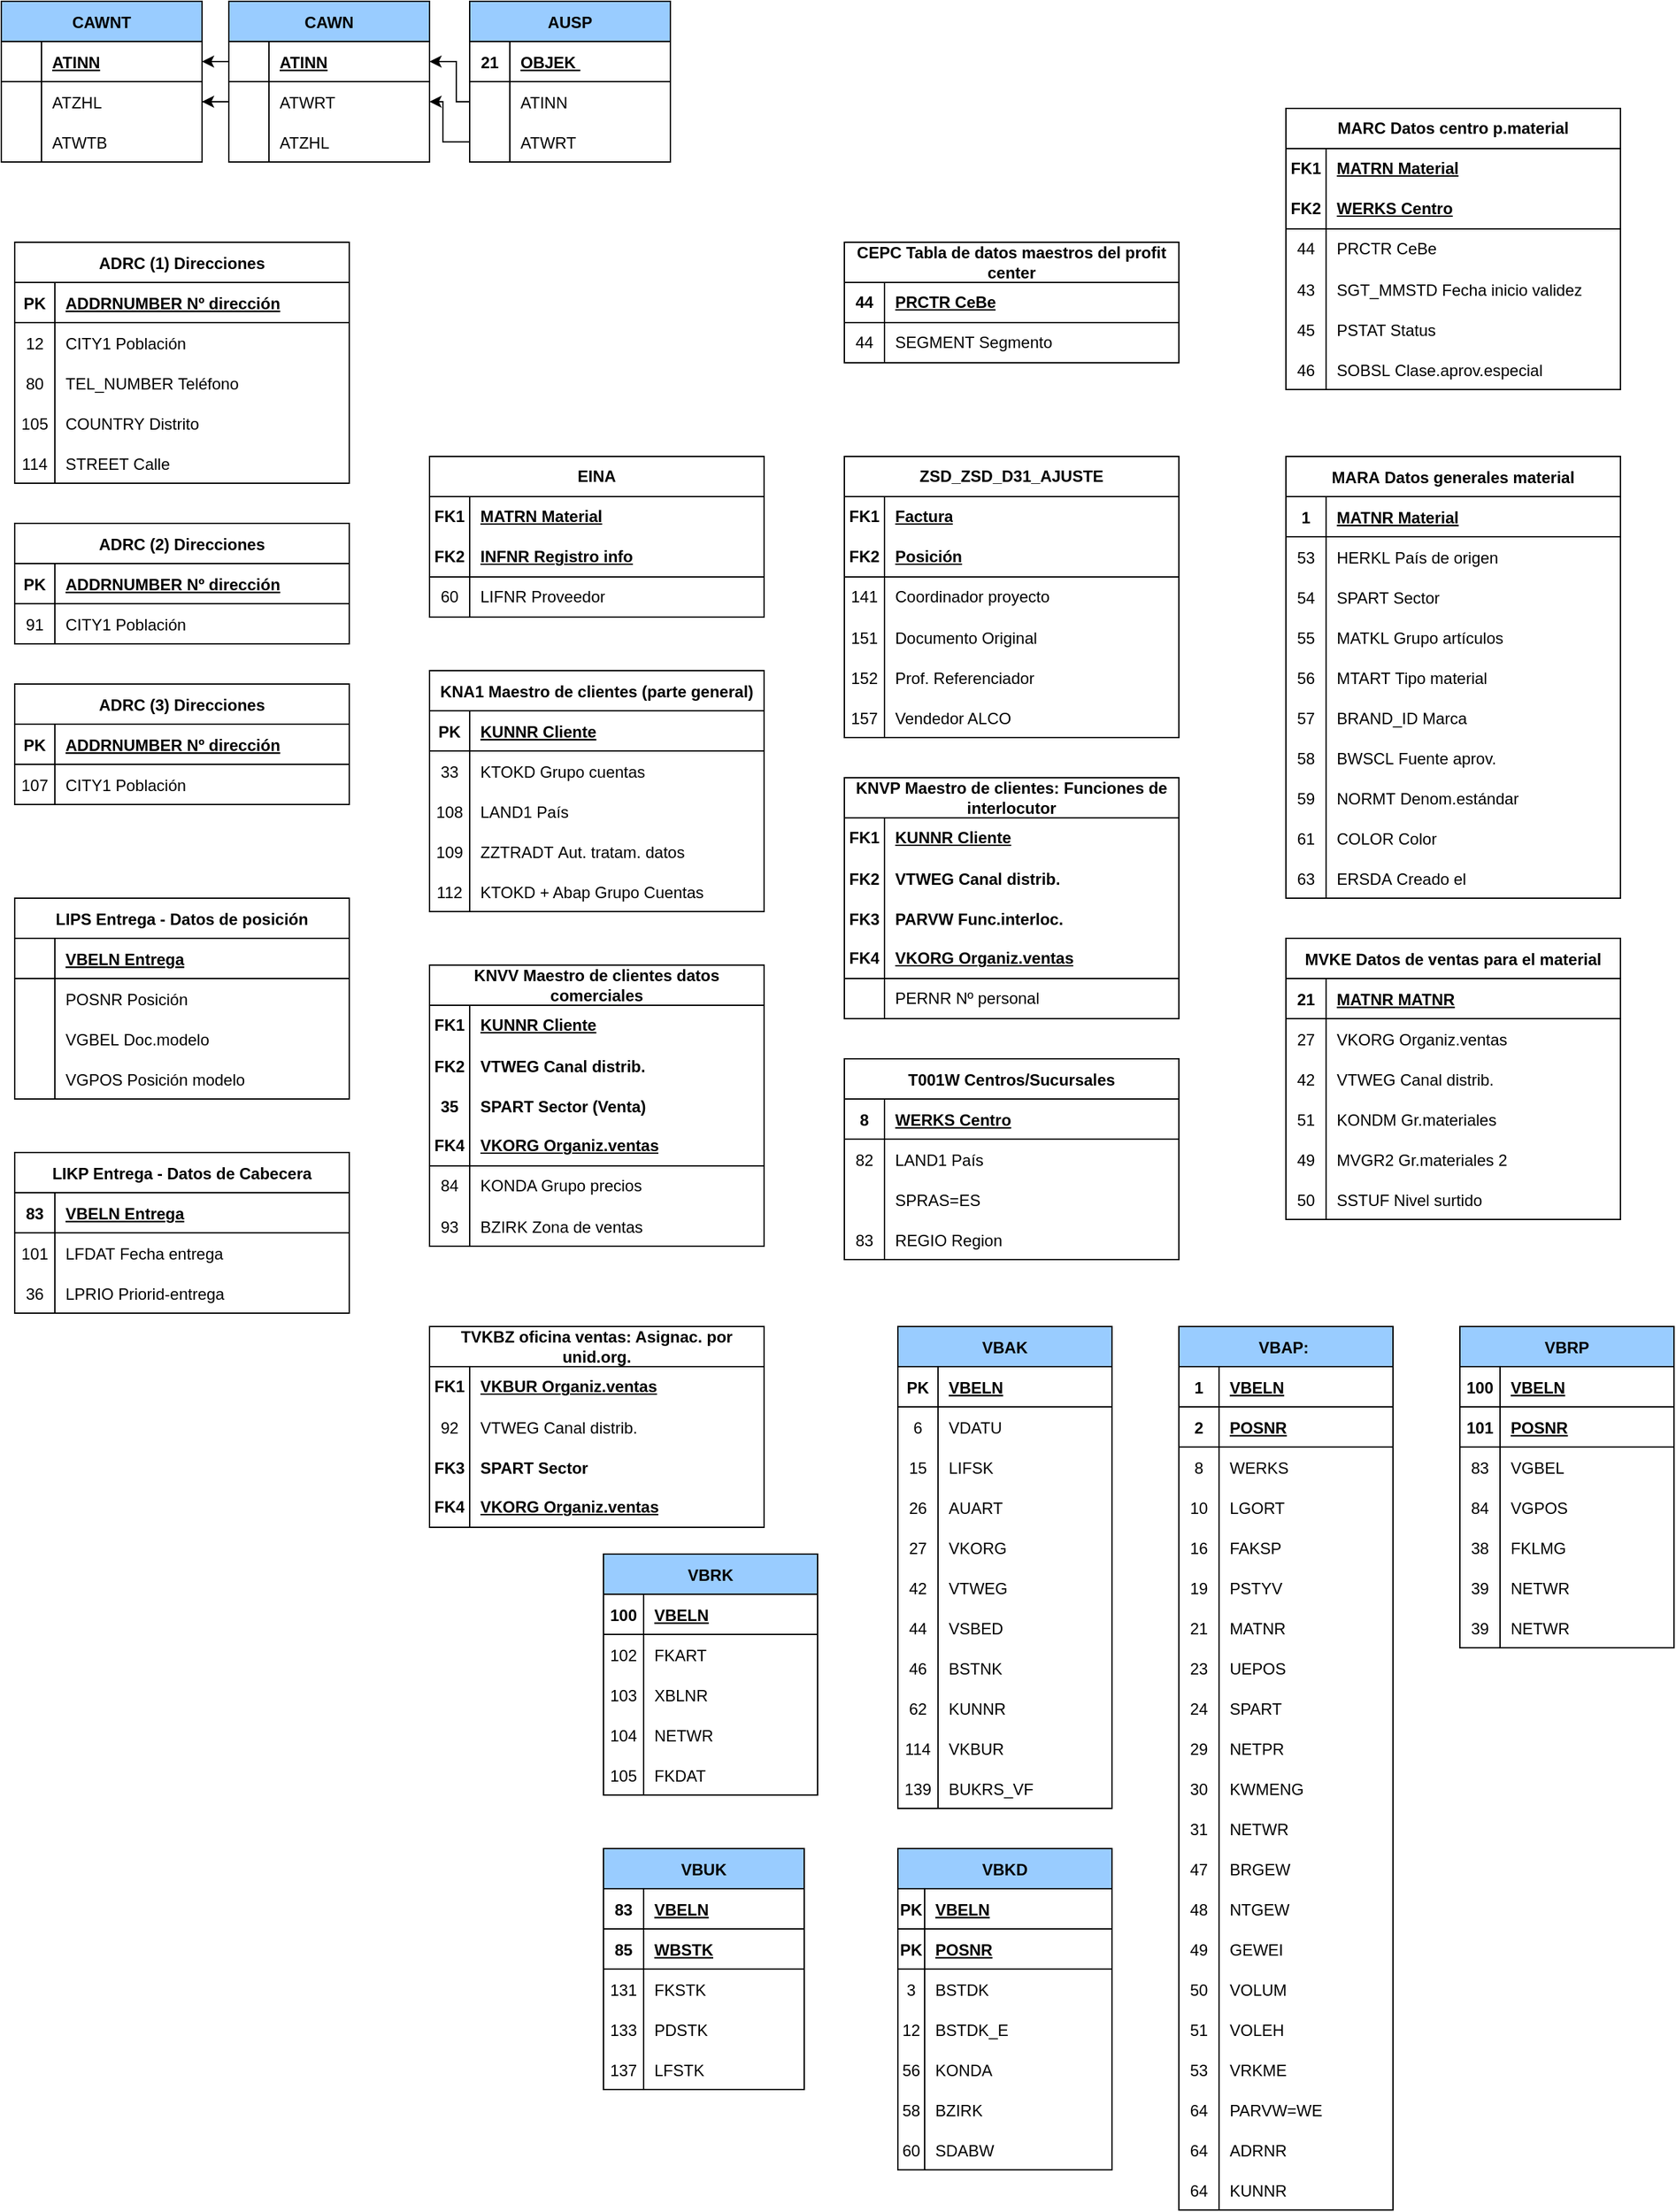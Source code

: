 <mxfile version="27.1.4">
  <diagram id="R2lEEEUBdFMjLlhIrx00" name="Page-1">
    <mxGraphModel dx="1042" dy="561" grid="1" gridSize="10" guides="1" tooltips="1" connect="1" arrows="1" fold="1" page="1" pageScale="1" pageWidth="850" pageHeight="1100" math="0" shadow="0" extFonts="Permanent Marker^https://fonts.googleapis.com/css?family=Permanent+Marker">
      <root>
        <mxCell id="0" />
        <mxCell id="1" parent="0" />
        <mxCell id="5dRudZMA0Y6KIkxW6422-41" value="AUSP" style="shape=table;startSize=30;container=1;collapsible=1;childLayout=tableLayout;fixedRows=1;rowLines=0;fontStyle=1;align=center;resizeLast=1;fillColor=#99CCFF;" vertex="1" parent="1">
          <mxGeometry x="390" y="20" width="150" height="120" as="geometry" />
        </mxCell>
        <mxCell id="5dRudZMA0Y6KIkxW6422-42" value="" style="shape=partialRectangle;collapsible=0;dropTarget=0;pointerEvents=0;fillColor=none;points=[[0,0.5],[1,0.5]];portConstraint=eastwest;top=0;left=0;right=0;bottom=1;" vertex="1" parent="5dRudZMA0Y6KIkxW6422-41">
          <mxGeometry y="30" width="150" height="30" as="geometry" />
        </mxCell>
        <mxCell id="5dRudZMA0Y6KIkxW6422-43" value="21" style="shape=partialRectangle;overflow=hidden;connectable=0;fillColor=none;top=0;left=0;bottom=0;right=0;fontStyle=1;" vertex="1" parent="5dRudZMA0Y6KIkxW6422-42">
          <mxGeometry width="30" height="30" as="geometry">
            <mxRectangle width="30" height="30" as="alternateBounds" />
          </mxGeometry>
        </mxCell>
        <mxCell id="5dRudZMA0Y6KIkxW6422-44" value="OBJEK " style="shape=partialRectangle;overflow=hidden;connectable=0;fillColor=none;top=0;left=0;bottom=0;right=0;align=left;spacingLeft=6;fontStyle=5;" vertex="1" parent="5dRudZMA0Y6KIkxW6422-42">
          <mxGeometry x="30" width="120" height="30" as="geometry">
            <mxRectangle width="120" height="30" as="alternateBounds" />
          </mxGeometry>
        </mxCell>
        <mxCell id="5dRudZMA0Y6KIkxW6422-45" value="" style="shape=partialRectangle;collapsible=0;dropTarget=0;pointerEvents=0;fillColor=none;points=[[0,0.5],[1,0.5]];portConstraint=eastwest;top=0;left=0;right=0;bottom=0;" vertex="1" parent="5dRudZMA0Y6KIkxW6422-41">
          <mxGeometry y="60" width="150" height="30" as="geometry" />
        </mxCell>
        <mxCell id="5dRudZMA0Y6KIkxW6422-46" value="" style="shape=partialRectangle;overflow=hidden;connectable=0;fillColor=none;top=0;left=0;bottom=0;right=0;" vertex="1" parent="5dRudZMA0Y6KIkxW6422-45">
          <mxGeometry width="30" height="30" as="geometry">
            <mxRectangle width="30" height="30" as="alternateBounds" />
          </mxGeometry>
        </mxCell>
        <mxCell id="5dRudZMA0Y6KIkxW6422-47" value="ATINN" style="shape=partialRectangle;overflow=hidden;connectable=0;fillColor=none;top=0;left=0;bottom=0;right=0;align=left;spacingLeft=6;" vertex="1" parent="5dRudZMA0Y6KIkxW6422-45">
          <mxGeometry x="30" width="120" height="30" as="geometry">
            <mxRectangle width="120" height="30" as="alternateBounds" />
          </mxGeometry>
        </mxCell>
        <mxCell id="5dRudZMA0Y6KIkxW6422-48" value="" style="shape=partialRectangle;collapsible=0;dropTarget=0;pointerEvents=0;fillColor=none;points=[[0,0.5],[1,0.5]];portConstraint=eastwest;top=0;left=0;right=0;bottom=0;" vertex="1" parent="5dRudZMA0Y6KIkxW6422-41">
          <mxGeometry y="90" width="150" height="30" as="geometry" />
        </mxCell>
        <mxCell id="5dRudZMA0Y6KIkxW6422-49" value="" style="shape=partialRectangle;overflow=hidden;connectable=0;fillColor=none;top=0;left=0;bottom=0;right=0;" vertex="1" parent="5dRudZMA0Y6KIkxW6422-48">
          <mxGeometry width="30" height="30" as="geometry">
            <mxRectangle width="30" height="30" as="alternateBounds" />
          </mxGeometry>
        </mxCell>
        <mxCell id="5dRudZMA0Y6KIkxW6422-50" value="ATWRT" style="shape=partialRectangle;overflow=hidden;connectable=0;fillColor=none;top=0;left=0;bottom=0;right=0;align=left;spacingLeft=6;" vertex="1" parent="5dRudZMA0Y6KIkxW6422-48">
          <mxGeometry x="30" width="120" height="30" as="geometry">
            <mxRectangle width="120" height="30" as="alternateBounds" />
          </mxGeometry>
        </mxCell>
        <mxCell id="5dRudZMA0Y6KIkxW6422-51" value="CAWN" style="shape=table;startSize=30;container=1;collapsible=1;childLayout=tableLayout;fixedRows=1;rowLines=0;fontStyle=1;align=center;resizeLast=1;fillColor=#99CCFF;" vertex="1" parent="1">
          <mxGeometry x="210" y="20" width="150" height="120" as="geometry" />
        </mxCell>
        <mxCell id="5dRudZMA0Y6KIkxW6422-52" value="" style="shape=partialRectangle;collapsible=0;dropTarget=0;pointerEvents=0;fillColor=none;points=[[0,0.5],[1,0.5]];portConstraint=eastwest;top=0;left=0;right=0;bottom=1;" vertex="1" parent="5dRudZMA0Y6KIkxW6422-51">
          <mxGeometry y="30" width="150" height="30" as="geometry" />
        </mxCell>
        <mxCell id="5dRudZMA0Y6KIkxW6422-53" value="" style="shape=partialRectangle;overflow=hidden;connectable=0;fillColor=none;top=0;left=0;bottom=0;right=0;fontStyle=1;" vertex="1" parent="5dRudZMA0Y6KIkxW6422-52">
          <mxGeometry width="30" height="30" as="geometry">
            <mxRectangle width="30" height="30" as="alternateBounds" />
          </mxGeometry>
        </mxCell>
        <mxCell id="5dRudZMA0Y6KIkxW6422-54" value="ATINN" style="shape=partialRectangle;overflow=hidden;connectable=0;fillColor=none;top=0;left=0;bottom=0;right=0;align=left;spacingLeft=6;fontStyle=5;" vertex="1" parent="5dRudZMA0Y6KIkxW6422-52">
          <mxGeometry x="30" width="120" height="30" as="geometry">
            <mxRectangle width="120" height="30" as="alternateBounds" />
          </mxGeometry>
        </mxCell>
        <mxCell id="5dRudZMA0Y6KIkxW6422-55" value="" style="shape=partialRectangle;collapsible=0;dropTarget=0;pointerEvents=0;fillColor=none;points=[[0,0.5],[1,0.5]];portConstraint=eastwest;top=0;left=0;right=0;bottom=0;" vertex="1" parent="5dRudZMA0Y6KIkxW6422-51">
          <mxGeometry y="60" width="150" height="30" as="geometry" />
        </mxCell>
        <mxCell id="5dRudZMA0Y6KIkxW6422-56" value="" style="shape=partialRectangle;overflow=hidden;connectable=0;fillColor=none;top=0;left=0;bottom=0;right=0;" vertex="1" parent="5dRudZMA0Y6KIkxW6422-55">
          <mxGeometry width="30" height="30" as="geometry">
            <mxRectangle width="30" height="30" as="alternateBounds" />
          </mxGeometry>
        </mxCell>
        <mxCell id="5dRudZMA0Y6KIkxW6422-57" value="ATWRT" style="shape=partialRectangle;overflow=hidden;connectable=0;fillColor=none;top=0;left=0;bottom=0;right=0;align=left;spacingLeft=6;" vertex="1" parent="5dRudZMA0Y6KIkxW6422-55">
          <mxGeometry x="30" width="120" height="30" as="geometry">
            <mxRectangle width="120" height="30" as="alternateBounds" />
          </mxGeometry>
        </mxCell>
        <mxCell id="5dRudZMA0Y6KIkxW6422-58" value="" style="shape=partialRectangle;collapsible=0;dropTarget=0;pointerEvents=0;fillColor=none;points=[[0,0.5],[1,0.5]];portConstraint=eastwest;top=0;left=0;right=0;bottom=0;" vertex="1" parent="5dRudZMA0Y6KIkxW6422-51">
          <mxGeometry y="90" width="150" height="30" as="geometry" />
        </mxCell>
        <mxCell id="5dRudZMA0Y6KIkxW6422-59" value="" style="shape=partialRectangle;overflow=hidden;connectable=0;fillColor=none;top=0;left=0;bottom=0;right=0;" vertex="1" parent="5dRudZMA0Y6KIkxW6422-58">
          <mxGeometry width="30" height="30" as="geometry">
            <mxRectangle width="30" height="30" as="alternateBounds" />
          </mxGeometry>
        </mxCell>
        <mxCell id="5dRudZMA0Y6KIkxW6422-60" value="ATZHL" style="shape=partialRectangle;overflow=hidden;connectable=0;fillColor=none;top=0;left=0;bottom=0;right=0;align=left;spacingLeft=6;" vertex="1" parent="5dRudZMA0Y6KIkxW6422-58">
          <mxGeometry x="30" width="120" height="30" as="geometry">
            <mxRectangle width="120" height="30" as="alternateBounds" />
          </mxGeometry>
        </mxCell>
        <mxCell id="5dRudZMA0Y6KIkxW6422-61" style="edgeStyle=orthogonalEdgeStyle;rounded=0;orthogonalLoop=1;jettySize=auto;html=1;exitX=0;exitY=0.5;exitDx=0;exitDy=0;entryX=1;entryY=0.5;entryDx=0;entryDy=0;" edge="1" parent="1" source="5dRudZMA0Y6KIkxW6422-45" target="5dRudZMA0Y6KIkxW6422-52">
          <mxGeometry relative="1" as="geometry">
            <Array as="points">
              <mxPoint x="380" y="95" />
              <mxPoint x="380" y="65" />
            </Array>
          </mxGeometry>
        </mxCell>
        <mxCell id="5dRudZMA0Y6KIkxW6422-62" style="edgeStyle=orthogonalEdgeStyle;rounded=0;orthogonalLoop=1;jettySize=auto;html=1;entryX=1;entryY=0.5;entryDx=0;entryDy=0;" edge="1" parent="1" source="5dRudZMA0Y6KIkxW6422-48" target="5dRudZMA0Y6KIkxW6422-55">
          <mxGeometry relative="1" as="geometry" />
        </mxCell>
        <mxCell id="5dRudZMA0Y6KIkxW6422-63" value="CAWNT" style="shape=table;startSize=30;container=1;collapsible=1;childLayout=tableLayout;fixedRows=1;rowLines=0;fontStyle=1;align=center;resizeLast=1;fillColor=#99CCFF;" vertex="1" parent="1">
          <mxGeometry x="40" y="20" width="150" height="120" as="geometry" />
        </mxCell>
        <mxCell id="5dRudZMA0Y6KIkxW6422-64" value="" style="shape=partialRectangle;collapsible=0;dropTarget=0;pointerEvents=0;fillColor=none;points=[[0,0.5],[1,0.5]];portConstraint=eastwest;top=0;left=0;right=0;bottom=1;" vertex="1" parent="5dRudZMA0Y6KIkxW6422-63">
          <mxGeometry y="30" width="150" height="30" as="geometry" />
        </mxCell>
        <mxCell id="5dRudZMA0Y6KIkxW6422-65" value="" style="shape=partialRectangle;overflow=hidden;connectable=0;fillColor=none;top=0;left=0;bottom=0;right=0;fontStyle=1;" vertex="1" parent="5dRudZMA0Y6KIkxW6422-64">
          <mxGeometry width="30" height="30" as="geometry">
            <mxRectangle width="30" height="30" as="alternateBounds" />
          </mxGeometry>
        </mxCell>
        <mxCell id="5dRudZMA0Y6KIkxW6422-66" value="ATINN" style="shape=partialRectangle;overflow=hidden;connectable=0;fillColor=none;top=0;left=0;bottom=0;right=0;align=left;spacingLeft=6;fontStyle=5;" vertex="1" parent="5dRudZMA0Y6KIkxW6422-64">
          <mxGeometry x="30" width="120" height="30" as="geometry">
            <mxRectangle width="120" height="30" as="alternateBounds" />
          </mxGeometry>
        </mxCell>
        <mxCell id="5dRudZMA0Y6KIkxW6422-67" value="" style="shape=partialRectangle;collapsible=0;dropTarget=0;pointerEvents=0;fillColor=none;points=[[0,0.5],[1,0.5]];portConstraint=eastwest;top=0;left=0;right=0;bottom=0;" vertex="1" parent="5dRudZMA0Y6KIkxW6422-63">
          <mxGeometry y="60" width="150" height="30" as="geometry" />
        </mxCell>
        <mxCell id="5dRudZMA0Y6KIkxW6422-68" value="" style="shape=partialRectangle;overflow=hidden;connectable=0;fillColor=none;top=0;left=0;bottom=0;right=0;" vertex="1" parent="5dRudZMA0Y6KIkxW6422-67">
          <mxGeometry width="30" height="30" as="geometry">
            <mxRectangle width="30" height="30" as="alternateBounds" />
          </mxGeometry>
        </mxCell>
        <mxCell id="5dRudZMA0Y6KIkxW6422-69" value="ATZHL" style="shape=partialRectangle;overflow=hidden;connectable=0;fillColor=none;top=0;left=0;bottom=0;right=0;align=left;spacingLeft=6;" vertex="1" parent="5dRudZMA0Y6KIkxW6422-67">
          <mxGeometry x="30" width="120" height="30" as="geometry">
            <mxRectangle width="120" height="30" as="alternateBounds" />
          </mxGeometry>
        </mxCell>
        <mxCell id="5dRudZMA0Y6KIkxW6422-70" value="" style="shape=partialRectangle;collapsible=0;dropTarget=0;pointerEvents=0;fillColor=none;points=[[0,0.5],[1,0.5]];portConstraint=eastwest;top=0;left=0;right=0;bottom=0;" vertex="1" parent="5dRudZMA0Y6KIkxW6422-63">
          <mxGeometry y="90" width="150" height="30" as="geometry" />
        </mxCell>
        <mxCell id="5dRudZMA0Y6KIkxW6422-71" value="" style="shape=partialRectangle;overflow=hidden;connectable=0;fillColor=none;top=0;left=0;bottom=0;right=0;" vertex="1" parent="5dRudZMA0Y6KIkxW6422-70">
          <mxGeometry width="30" height="30" as="geometry">
            <mxRectangle width="30" height="30" as="alternateBounds" />
          </mxGeometry>
        </mxCell>
        <mxCell id="5dRudZMA0Y6KIkxW6422-72" value="ATWTB" style="shape=partialRectangle;overflow=hidden;connectable=0;fillColor=none;top=0;left=0;bottom=0;right=0;align=left;spacingLeft=6;" vertex="1" parent="5dRudZMA0Y6KIkxW6422-70">
          <mxGeometry x="30" width="120" height="30" as="geometry">
            <mxRectangle width="120" height="30" as="alternateBounds" />
          </mxGeometry>
        </mxCell>
        <mxCell id="5dRudZMA0Y6KIkxW6422-73" style="edgeStyle=orthogonalEdgeStyle;rounded=0;orthogonalLoop=1;jettySize=auto;html=1;exitX=0;exitY=0.5;exitDx=0;exitDy=0;entryX=1;entryY=0.5;entryDx=0;entryDy=0;" edge="1" parent="1" source="5dRudZMA0Y6KIkxW6422-52" target="5dRudZMA0Y6KIkxW6422-64">
          <mxGeometry relative="1" as="geometry" />
        </mxCell>
        <mxCell id="5dRudZMA0Y6KIkxW6422-74" style="edgeStyle=orthogonalEdgeStyle;rounded=0;orthogonalLoop=1;jettySize=auto;html=1;exitX=0;exitY=0.5;exitDx=0;exitDy=0;" edge="1" parent="1" source="5dRudZMA0Y6KIkxW6422-55" target="5dRudZMA0Y6KIkxW6422-67">
          <mxGeometry relative="1" as="geometry" />
        </mxCell>
        <mxCell id="5dRudZMA0Y6KIkxW6422-75" value="ADRC (1) Direcciones" style="shape=table;startSize=30;container=1;collapsible=1;childLayout=tableLayout;fixedRows=1;rowLines=0;fontStyle=1;align=center;resizeLast=1;" vertex="1" parent="1">
          <mxGeometry x="50" y="200" width="250" height="180" as="geometry" />
        </mxCell>
        <mxCell id="5dRudZMA0Y6KIkxW6422-76" value="" style="shape=partialRectangle;collapsible=0;dropTarget=0;pointerEvents=0;fillColor=none;points=[[0,0.5],[1,0.5]];portConstraint=eastwest;top=0;left=0;right=0;bottom=1;" vertex="1" parent="5dRudZMA0Y6KIkxW6422-75">
          <mxGeometry y="30" width="250" height="30" as="geometry" />
        </mxCell>
        <mxCell id="5dRudZMA0Y6KIkxW6422-77" value="PK" style="shape=partialRectangle;overflow=hidden;connectable=0;fillColor=none;top=0;left=0;bottom=0;right=0;fontStyle=1;" vertex="1" parent="5dRudZMA0Y6KIkxW6422-76">
          <mxGeometry width="30" height="30" as="geometry">
            <mxRectangle width="30" height="30" as="alternateBounds" />
          </mxGeometry>
        </mxCell>
        <mxCell id="5dRudZMA0Y6KIkxW6422-78" value="ADDRNUMBER Nº dirección" style="shape=partialRectangle;overflow=hidden;connectable=0;fillColor=none;top=0;left=0;bottom=0;right=0;align=left;spacingLeft=6;fontStyle=5;" vertex="1" parent="5dRudZMA0Y6KIkxW6422-76">
          <mxGeometry x="30" width="220" height="30" as="geometry">
            <mxRectangle width="220" height="30" as="alternateBounds" />
          </mxGeometry>
        </mxCell>
        <mxCell id="5dRudZMA0Y6KIkxW6422-79" value="" style="shape=partialRectangle;collapsible=0;dropTarget=0;pointerEvents=0;fillColor=none;points=[[0,0.5],[1,0.5]];portConstraint=eastwest;top=0;left=0;right=0;bottom=0;" vertex="1" parent="5dRudZMA0Y6KIkxW6422-75">
          <mxGeometry y="60" width="250" height="30" as="geometry" />
        </mxCell>
        <mxCell id="5dRudZMA0Y6KIkxW6422-80" value="12" style="shape=partialRectangle;overflow=hidden;connectable=0;fillColor=none;top=0;left=0;bottom=0;right=0;" vertex="1" parent="5dRudZMA0Y6KIkxW6422-79">
          <mxGeometry width="30" height="30" as="geometry">
            <mxRectangle width="30" height="30" as="alternateBounds" />
          </mxGeometry>
        </mxCell>
        <mxCell id="5dRudZMA0Y6KIkxW6422-81" value="CITY1 Población" style="shape=partialRectangle;overflow=hidden;connectable=0;fillColor=none;top=0;left=0;bottom=0;right=0;align=left;spacingLeft=6;" vertex="1" parent="5dRudZMA0Y6KIkxW6422-79">
          <mxGeometry x="30" width="220" height="30" as="geometry">
            <mxRectangle width="220" height="30" as="alternateBounds" />
          </mxGeometry>
        </mxCell>
        <mxCell id="5dRudZMA0Y6KIkxW6422-82" value="" style="shape=tableRow;horizontal=0;startSize=0;swimlaneHead=0;swimlaneBody=0;fillColor=none;collapsible=0;dropTarget=0;points=[[0,0.5],[1,0.5]];portConstraint=eastwest;top=0;left=0;right=0;bottom=0;" vertex="1" parent="5dRudZMA0Y6KIkxW6422-75">
          <mxGeometry y="90" width="250" height="30" as="geometry" />
        </mxCell>
        <mxCell id="5dRudZMA0Y6KIkxW6422-83" value="80" style="shape=partialRectangle;connectable=0;fillColor=none;top=0;left=0;bottom=0;right=0;editable=1;overflow=hidden;" vertex="1" parent="5dRudZMA0Y6KIkxW6422-82">
          <mxGeometry width="30" height="30" as="geometry">
            <mxRectangle width="30" height="30" as="alternateBounds" />
          </mxGeometry>
        </mxCell>
        <mxCell id="5dRudZMA0Y6KIkxW6422-84" value="TEL_NUMBER Teléfono" style="shape=partialRectangle;connectable=0;fillColor=none;top=0;left=0;bottom=0;right=0;align=left;spacingLeft=6;overflow=hidden;" vertex="1" parent="5dRudZMA0Y6KIkxW6422-82">
          <mxGeometry x="30" width="220" height="30" as="geometry">
            <mxRectangle width="220" height="30" as="alternateBounds" />
          </mxGeometry>
        </mxCell>
        <mxCell id="5dRudZMA0Y6KIkxW6422-85" value="" style="shape=tableRow;horizontal=0;startSize=0;swimlaneHead=0;swimlaneBody=0;fillColor=none;collapsible=0;dropTarget=0;points=[[0,0.5],[1,0.5]];portConstraint=eastwest;top=0;left=0;right=0;bottom=0;" vertex="1" parent="5dRudZMA0Y6KIkxW6422-75">
          <mxGeometry y="120" width="250" height="30" as="geometry" />
        </mxCell>
        <mxCell id="5dRudZMA0Y6KIkxW6422-86" value="105" style="shape=partialRectangle;connectable=0;fillColor=none;top=0;left=0;bottom=0;right=0;editable=1;overflow=hidden;" vertex="1" parent="5dRudZMA0Y6KIkxW6422-85">
          <mxGeometry width="30" height="30" as="geometry">
            <mxRectangle width="30" height="30" as="alternateBounds" />
          </mxGeometry>
        </mxCell>
        <mxCell id="5dRudZMA0Y6KIkxW6422-87" value="COUNTRY Distrito" style="shape=partialRectangle;connectable=0;fillColor=none;top=0;left=0;bottom=0;right=0;align=left;spacingLeft=6;overflow=hidden;" vertex="1" parent="5dRudZMA0Y6KIkxW6422-85">
          <mxGeometry x="30" width="220" height="30" as="geometry">
            <mxRectangle width="220" height="30" as="alternateBounds" />
          </mxGeometry>
        </mxCell>
        <mxCell id="5dRudZMA0Y6KIkxW6422-88" value="" style="shape=tableRow;horizontal=0;startSize=0;swimlaneHead=0;swimlaneBody=0;fillColor=none;collapsible=0;dropTarget=0;points=[[0,0.5],[1,0.5]];portConstraint=eastwest;top=0;left=0;right=0;bottom=0;" vertex="1" parent="5dRudZMA0Y6KIkxW6422-75">
          <mxGeometry y="150" width="250" height="30" as="geometry" />
        </mxCell>
        <mxCell id="5dRudZMA0Y6KIkxW6422-89" value="114" style="shape=partialRectangle;connectable=0;fillColor=none;top=0;left=0;bottom=0;right=0;editable=1;overflow=hidden;" vertex="1" parent="5dRudZMA0Y6KIkxW6422-88">
          <mxGeometry width="30" height="30" as="geometry">
            <mxRectangle width="30" height="30" as="alternateBounds" />
          </mxGeometry>
        </mxCell>
        <mxCell id="5dRudZMA0Y6KIkxW6422-90" value="STREET Calle" style="shape=partialRectangle;connectable=0;fillColor=none;top=0;left=0;bottom=0;right=0;align=left;spacingLeft=6;overflow=hidden;" vertex="1" parent="5dRudZMA0Y6KIkxW6422-88">
          <mxGeometry x="30" width="220" height="30" as="geometry">
            <mxRectangle width="220" height="30" as="alternateBounds" />
          </mxGeometry>
        </mxCell>
        <mxCell id="5dRudZMA0Y6KIkxW6422-91" value="ADRC (2) Direcciones" style="shape=table;startSize=30;container=1;collapsible=1;childLayout=tableLayout;fixedRows=1;rowLines=0;fontStyle=1;align=center;resizeLast=1;" vertex="1" parent="1">
          <mxGeometry x="50" y="410" width="250" height="90" as="geometry" />
        </mxCell>
        <mxCell id="5dRudZMA0Y6KIkxW6422-92" value="" style="shape=partialRectangle;collapsible=0;dropTarget=0;pointerEvents=0;fillColor=none;points=[[0,0.5],[1,0.5]];portConstraint=eastwest;top=0;left=0;right=0;bottom=1;" vertex="1" parent="5dRudZMA0Y6KIkxW6422-91">
          <mxGeometry y="30" width="250" height="30" as="geometry" />
        </mxCell>
        <mxCell id="5dRudZMA0Y6KIkxW6422-93" value="PK" style="shape=partialRectangle;overflow=hidden;connectable=0;fillColor=none;top=0;left=0;bottom=0;right=0;fontStyle=1;" vertex="1" parent="5dRudZMA0Y6KIkxW6422-92">
          <mxGeometry width="30" height="30" as="geometry">
            <mxRectangle width="30" height="30" as="alternateBounds" />
          </mxGeometry>
        </mxCell>
        <mxCell id="5dRudZMA0Y6KIkxW6422-94" value="ADDRNUMBER Nº dirección" style="shape=partialRectangle;overflow=hidden;connectable=0;fillColor=none;top=0;left=0;bottom=0;right=0;align=left;spacingLeft=6;fontStyle=5;" vertex="1" parent="5dRudZMA0Y6KIkxW6422-92">
          <mxGeometry x="30" width="220" height="30" as="geometry">
            <mxRectangle width="220" height="30" as="alternateBounds" />
          </mxGeometry>
        </mxCell>
        <mxCell id="5dRudZMA0Y6KIkxW6422-95" value="" style="shape=partialRectangle;collapsible=0;dropTarget=0;pointerEvents=0;fillColor=none;points=[[0,0.5],[1,0.5]];portConstraint=eastwest;top=0;left=0;right=0;bottom=0;" vertex="1" parent="5dRudZMA0Y6KIkxW6422-91">
          <mxGeometry y="60" width="250" height="30" as="geometry" />
        </mxCell>
        <mxCell id="5dRudZMA0Y6KIkxW6422-96" value="91" style="shape=partialRectangle;overflow=hidden;connectable=0;fillColor=none;top=0;left=0;bottom=0;right=0;" vertex="1" parent="5dRudZMA0Y6KIkxW6422-95">
          <mxGeometry width="30" height="30" as="geometry">
            <mxRectangle width="30" height="30" as="alternateBounds" />
          </mxGeometry>
        </mxCell>
        <mxCell id="5dRudZMA0Y6KIkxW6422-97" value="CITY1 Población" style="shape=partialRectangle;overflow=hidden;connectable=0;fillColor=none;top=0;left=0;bottom=0;right=0;align=left;spacingLeft=6;" vertex="1" parent="5dRudZMA0Y6KIkxW6422-95">
          <mxGeometry x="30" width="220" height="30" as="geometry">
            <mxRectangle width="220" height="30" as="alternateBounds" />
          </mxGeometry>
        </mxCell>
        <mxCell id="5dRudZMA0Y6KIkxW6422-98" value="ADRC (3) Direcciones" style="shape=table;startSize=30;container=1;collapsible=1;childLayout=tableLayout;fixedRows=1;rowLines=0;fontStyle=1;align=center;resizeLast=1;" vertex="1" parent="1">
          <mxGeometry x="50" y="530" width="250" height="90" as="geometry" />
        </mxCell>
        <mxCell id="5dRudZMA0Y6KIkxW6422-99" value="" style="shape=partialRectangle;collapsible=0;dropTarget=0;pointerEvents=0;fillColor=none;points=[[0,0.5],[1,0.5]];portConstraint=eastwest;top=0;left=0;right=0;bottom=1;" vertex="1" parent="5dRudZMA0Y6KIkxW6422-98">
          <mxGeometry y="30" width="250" height="30" as="geometry" />
        </mxCell>
        <mxCell id="5dRudZMA0Y6KIkxW6422-100" value="PK" style="shape=partialRectangle;overflow=hidden;connectable=0;fillColor=none;top=0;left=0;bottom=0;right=0;fontStyle=1;" vertex="1" parent="5dRudZMA0Y6KIkxW6422-99">
          <mxGeometry width="30" height="30" as="geometry">
            <mxRectangle width="30" height="30" as="alternateBounds" />
          </mxGeometry>
        </mxCell>
        <mxCell id="5dRudZMA0Y6KIkxW6422-101" value="ADDRNUMBER Nº dirección" style="shape=partialRectangle;overflow=hidden;connectable=0;fillColor=none;top=0;left=0;bottom=0;right=0;align=left;spacingLeft=6;fontStyle=5;" vertex="1" parent="5dRudZMA0Y6KIkxW6422-99">
          <mxGeometry x="30" width="220" height="30" as="geometry">
            <mxRectangle width="220" height="30" as="alternateBounds" />
          </mxGeometry>
        </mxCell>
        <mxCell id="5dRudZMA0Y6KIkxW6422-102" value="" style="shape=partialRectangle;collapsible=0;dropTarget=0;pointerEvents=0;fillColor=none;points=[[0,0.5],[1,0.5]];portConstraint=eastwest;top=0;left=0;right=0;bottom=0;" vertex="1" parent="5dRudZMA0Y6KIkxW6422-98">
          <mxGeometry y="60" width="250" height="30" as="geometry" />
        </mxCell>
        <mxCell id="5dRudZMA0Y6KIkxW6422-103" value="107" style="shape=partialRectangle;overflow=hidden;connectable=0;fillColor=none;top=0;left=0;bottom=0;right=0;" vertex="1" parent="5dRudZMA0Y6KIkxW6422-102">
          <mxGeometry width="30" height="30" as="geometry">
            <mxRectangle width="30" height="30" as="alternateBounds" />
          </mxGeometry>
        </mxCell>
        <mxCell id="5dRudZMA0Y6KIkxW6422-104" value="CITY1 Población" style="shape=partialRectangle;overflow=hidden;connectable=0;fillColor=none;top=0;left=0;bottom=0;right=0;align=left;spacingLeft=6;" vertex="1" parent="5dRudZMA0Y6KIkxW6422-102">
          <mxGeometry x="30" width="220" height="30" as="geometry">
            <mxRectangle width="220" height="30" as="alternateBounds" />
          </mxGeometry>
        </mxCell>
        <mxCell id="5dRudZMA0Y6KIkxW6422-123" value="MARC&amp;nbsp;Datos centro p.material" style="shape=table;startSize=30;container=1;collapsible=1;childLayout=tableLayout;fixedRows=1;rowLines=0;fontStyle=1;align=center;resizeLast=1;html=1;whiteSpace=wrap;" vertex="1" parent="1">
          <mxGeometry x="1000" y="100" width="250" height="210" as="geometry" />
        </mxCell>
        <mxCell id="5dRudZMA0Y6KIkxW6422-124" value="" style="shape=tableRow;horizontal=0;startSize=0;swimlaneHead=0;swimlaneBody=0;fillColor=none;collapsible=0;dropTarget=0;points=[[0,0.5],[1,0.5]];portConstraint=eastwest;top=0;left=0;right=0;bottom=0;html=1;" vertex="1" parent="5dRudZMA0Y6KIkxW6422-123">
          <mxGeometry y="30" width="250" height="30" as="geometry" />
        </mxCell>
        <mxCell id="5dRudZMA0Y6KIkxW6422-125" value="FK1" style="shape=partialRectangle;connectable=0;fillColor=none;top=0;left=0;bottom=0;right=0;fontStyle=1;overflow=hidden;html=1;whiteSpace=wrap;" vertex="1" parent="5dRudZMA0Y6KIkxW6422-124">
          <mxGeometry width="30" height="30" as="geometry">
            <mxRectangle width="30" height="30" as="alternateBounds" />
          </mxGeometry>
        </mxCell>
        <mxCell id="5dRudZMA0Y6KIkxW6422-126" value="MATRN&amp;nbsp;Material" style="shape=partialRectangle;connectable=0;fillColor=none;top=0;left=0;bottom=0;right=0;align=left;spacingLeft=6;fontStyle=5;overflow=hidden;html=1;whiteSpace=wrap;" vertex="1" parent="5dRudZMA0Y6KIkxW6422-124">
          <mxGeometry x="30" width="220" height="30" as="geometry">
            <mxRectangle width="220" height="30" as="alternateBounds" />
          </mxGeometry>
        </mxCell>
        <mxCell id="5dRudZMA0Y6KIkxW6422-127" value="" style="shape=tableRow;horizontal=0;startSize=0;swimlaneHead=0;swimlaneBody=0;fillColor=none;collapsible=0;dropTarget=0;points=[[0,0.5],[1,0.5]];portConstraint=eastwest;top=0;left=0;right=0;bottom=1;html=1;" vertex="1" parent="5dRudZMA0Y6KIkxW6422-123">
          <mxGeometry y="60" width="250" height="30" as="geometry" />
        </mxCell>
        <mxCell id="5dRudZMA0Y6KIkxW6422-128" value="FK2" style="shape=partialRectangle;connectable=0;fillColor=none;top=0;left=0;bottom=0;right=0;fontStyle=1;overflow=hidden;html=1;whiteSpace=wrap;" vertex="1" parent="5dRudZMA0Y6KIkxW6422-127">
          <mxGeometry width="30" height="30" as="geometry">
            <mxRectangle width="30" height="30" as="alternateBounds" />
          </mxGeometry>
        </mxCell>
        <mxCell id="5dRudZMA0Y6KIkxW6422-129" value="WERKS Centro" style="shape=partialRectangle;connectable=0;fillColor=none;top=0;left=0;bottom=0;right=0;align=left;spacingLeft=6;fontStyle=5;overflow=hidden;html=1;whiteSpace=wrap;" vertex="1" parent="5dRudZMA0Y6KIkxW6422-127">
          <mxGeometry x="30" width="220" height="30" as="geometry">
            <mxRectangle width="220" height="30" as="alternateBounds" />
          </mxGeometry>
        </mxCell>
        <mxCell id="5dRudZMA0Y6KIkxW6422-130" value="" style="shape=tableRow;horizontal=0;startSize=0;swimlaneHead=0;swimlaneBody=0;fillColor=none;collapsible=0;dropTarget=0;points=[[0,0.5],[1,0.5]];portConstraint=eastwest;top=0;left=0;right=0;bottom=0;html=1;" vertex="1" parent="5dRudZMA0Y6KIkxW6422-123">
          <mxGeometry y="90" width="250" height="30" as="geometry" />
        </mxCell>
        <mxCell id="5dRudZMA0Y6KIkxW6422-131" value="44" style="shape=partialRectangle;connectable=0;fillColor=none;top=0;left=0;bottom=0;right=0;editable=1;overflow=hidden;html=1;whiteSpace=wrap;" vertex="1" parent="5dRudZMA0Y6KIkxW6422-130">
          <mxGeometry width="30" height="30" as="geometry">
            <mxRectangle width="30" height="30" as="alternateBounds" />
          </mxGeometry>
        </mxCell>
        <mxCell id="5dRudZMA0Y6KIkxW6422-132" value="PRCTR CeBe" style="shape=partialRectangle;connectable=0;fillColor=none;top=0;left=0;bottom=0;right=0;align=left;spacingLeft=6;overflow=hidden;html=1;whiteSpace=wrap;" vertex="1" parent="5dRudZMA0Y6KIkxW6422-130">
          <mxGeometry x="30" width="220" height="30" as="geometry">
            <mxRectangle width="220" height="30" as="alternateBounds" />
          </mxGeometry>
        </mxCell>
        <mxCell id="5dRudZMA0Y6KIkxW6422-366" value="" style="shape=tableRow;horizontal=0;startSize=0;swimlaneHead=0;swimlaneBody=0;fillColor=none;collapsible=0;dropTarget=0;points=[[0,0.5],[1,0.5]];portConstraint=eastwest;top=0;left=0;right=0;bottom=0;" vertex="1" parent="5dRudZMA0Y6KIkxW6422-123">
          <mxGeometry y="120" width="250" height="30" as="geometry" />
        </mxCell>
        <mxCell id="5dRudZMA0Y6KIkxW6422-367" value="43" style="shape=partialRectangle;connectable=0;fillColor=none;top=0;left=0;bottom=0;right=0;editable=1;overflow=hidden;" vertex="1" parent="5dRudZMA0Y6KIkxW6422-366">
          <mxGeometry width="30" height="30" as="geometry">
            <mxRectangle width="30" height="30" as="alternateBounds" />
          </mxGeometry>
        </mxCell>
        <mxCell id="5dRudZMA0Y6KIkxW6422-368" value="SGT_MMSTD Fecha inicio validez" style="shape=partialRectangle;connectable=0;fillColor=none;top=0;left=0;bottom=0;right=0;align=left;spacingLeft=6;overflow=hidden;" vertex="1" parent="5dRudZMA0Y6KIkxW6422-366">
          <mxGeometry x="30" width="220" height="30" as="geometry">
            <mxRectangle width="220" height="30" as="alternateBounds" />
          </mxGeometry>
        </mxCell>
        <mxCell id="5dRudZMA0Y6KIkxW6422-370" value="" style="shape=tableRow;horizontal=0;startSize=0;swimlaneHead=0;swimlaneBody=0;fillColor=none;collapsible=0;dropTarget=0;points=[[0,0.5],[1,0.5]];portConstraint=eastwest;top=0;left=0;right=0;bottom=0;" vertex="1" parent="5dRudZMA0Y6KIkxW6422-123">
          <mxGeometry y="150" width="250" height="30" as="geometry" />
        </mxCell>
        <mxCell id="5dRudZMA0Y6KIkxW6422-371" value="45" style="shape=partialRectangle;connectable=0;fillColor=none;top=0;left=0;bottom=0;right=0;editable=1;overflow=hidden;" vertex="1" parent="5dRudZMA0Y6KIkxW6422-370">
          <mxGeometry width="30" height="30" as="geometry">
            <mxRectangle width="30" height="30" as="alternateBounds" />
          </mxGeometry>
        </mxCell>
        <mxCell id="5dRudZMA0Y6KIkxW6422-372" value="PSTAT Status" style="shape=partialRectangle;connectable=0;fillColor=none;top=0;left=0;bottom=0;right=0;align=left;spacingLeft=6;overflow=hidden;" vertex="1" parent="5dRudZMA0Y6KIkxW6422-370">
          <mxGeometry x="30" width="220" height="30" as="geometry">
            <mxRectangle width="220" height="30" as="alternateBounds" />
          </mxGeometry>
        </mxCell>
        <mxCell id="5dRudZMA0Y6KIkxW6422-374" value="" style="shape=tableRow;horizontal=0;startSize=0;swimlaneHead=0;swimlaneBody=0;fillColor=none;collapsible=0;dropTarget=0;points=[[0,0.5],[1,0.5]];portConstraint=eastwest;top=0;left=0;right=0;bottom=0;" vertex="1" parent="5dRudZMA0Y6KIkxW6422-123">
          <mxGeometry y="180" width="250" height="30" as="geometry" />
        </mxCell>
        <mxCell id="5dRudZMA0Y6KIkxW6422-375" value="46" style="shape=partialRectangle;connectable=0;fillColor=none;top=0;left=0;bottom=0;right=0;editable=1;overflow=hidden;" vertex="1" parent="5dRudZMA0Y6KIkxW6422-374">
          <mxGeometry width="30" height="30" as="geometry">
            <mxRectangle width="30" height="30" as="alternateBounds" />
          </mxGeometry>
        </mxCell>
        <mxCell id="5dRudZMA0Y6KIkxW6422-376" value="SOBSL Clase.aprov.especial" style="shape=partialRectangle;connectable=0;fillColor=none;top=0;left=0;bottom=0;right=0;align=left;spacingLeft=6;overflow=hidden;" vertex="1" parent="5dRudZMA0Y6KIkxW6422-374">
          <mxGeometry x="30" width="220" height="30" as="geometry">
            <mxRectangle width="220" height="30" as="alternateBounds" />
          </mxGeometry>
        </mxCell>
        <mxCell id="5dRudZMA0Y6KIkxW6422-136" value="CEPC&amp;nbsp;Tabla de datos maestros del profit center" style="shape=table;startSize=30;container=1;collapsible=1;childLayout=tableLayout;fixedRows=1;rowLines=0;fontStyle=1;align=center;resizeLast=1;html=1;whiteSpace=wrap;" vertex="1" parent="1">
          <mxGeometry x="670" y="200" width="250" height="90" as="geometry" />
        </mxCell>
        <mxCell id="5dRudZMA0Y6KIkxW6422-140" value="" style="shape=tableRow;horizontal=0;startSize=0;swimlaneHead=0;swimlaneBody=0;fillColor=none;collapsible=0;dropTarget=0;points=[[0,0.5],[1,0.5]];portConstraint=eastwest;top=0;left=0;right=0;bottom=1;html=1;" vertex="1" parent="5dRudZMA0Y6KIkxW6422-136">
          <mxGeometry y="30" width="250" height="30" as="geometry" />
        </mxCell>
        <mxCell id="5dRudZMA0Y6KIkxW6422-141" value="44" style="shape=partialRectangle;connectable=0;fillColor=none;top=0;left=0;bottom=0;right=0;fontStyle=1;overflow=hidden;html=1;whiteSpace=wrap;" vertex="1" parent="5dRudZMA0Y6KIkxW6422-140">
          <mxGeometry width="30" height="30" as="geometry">
            <mxRectangle width="30" height="30" as="alternateBounds" />
          </mxGeometry>
        </mxCell>
        <mxCell id="5dRudZMA0Y6KIkxW6422-142" value="PRCTR&amp;nbsp;CeBe" style="shape=partialRectangle;connectable=0;fillColor=none;top=0;left=0;bottom=0;right=0;align=left;spacingLeft=6;fontStyle=5;overflow=hidden;html=1;whiteSpace=wrap;" vertex="1" parent="5dRudZMA0Y6KIkxW6422-140">
          <mxGeometry x="30" width="220" height="30" as="geometry">
            <mxRectangle width="220" height="30" as="alternateBounds" />
          </mxGeometry>
        </mxCell>
        <mxCell id="5dRudZMA0Y6KIkxW6422-143" value="" style="shape=tableRow;horizontal=0;startSize=0;swimlaneHead=0;swimlaneBody=0;fillColor=none;collapsible=0;dropTarget=0;points=[[0,0.5],[1,0.5]];portConstraint=eastwest;top=0;left=0;right=0;bottom=0;html=1;" vertex="1" parent="5dRudZMA0Y6KIkxW6422-136">
          <mxGeometry y="60" width="250" height="30" as="geometry" />
        </mxCell>
        <mxCell id="5dRudZMA0Y6KIkxW6422-144" value="44" style="shape=partialRectangle;connectable=0;fillColor=none;top=0;left=0;bottom=0;right=0;editable=1;overflow=hidden;html=1;whiteSpace=wrap;" vertex="1" parent="5dRudZMA0Y6KIkxW6422-143">
          <mxGeometry width="30" height="30" as="geometry">
            <mxRectangle width="30" height="30" as="alternateBounds" />
          </mxGeometry>
        </mxCell>
        <mxCell id="5dRudZMA0Y6KIkxW6422-145" value="SEGMENT&amp;nbsp;Segmento" style="shape=partialRectangle;connectable=0;fillColor=none;top=0;left=0;bottom=0;right=0;align=left;spacingLeft=6;overflow=hidden;html=1;whiteSpace=wrap;" vertex="1" parent="5dRudZMA0Y6KIkxW6422-143">
          <mxGeometry x="30" width="220" height="30" as="geometry">
            <mxRectangle width="220" height="30" as="alternateBounds" />
          </mxGeometry>
        </mxCell>
        <mxCell id="5dRudZMA0Y6KIkxW6422-146" value="EINA" style="shape=table;startSize=30;container=1;collapsible=1;childLayout=tableLayout;fixedRows=1;rowLines=0;fontStyle=1;align=center;resizeLast=1;html=1;whiteSpace=wrap;" vertex="1" parent="1">
          <mxGeometry x="360" y="360" width="250" height="120" as="geometry" />
        </mxCell>
        <mxCell id="5dRudZMA0Y6KIkxW6422-147" value="" style="shape=tableRow;horizontal=0;startSize=0;swimlaneHead=0;swimlaneBody=0;fillColor=none;collapsible=0;dropTarget=0;points=[[0,0.5],[1,0.5]];portConstraint=eastwest;top=0;left=0;right=0;bottom=0;html=1;" vertex="1" parent="5dRudZMA0Y6KIkxW6422-146">
          <mxGeometry y="30" width="250" height="30" as="geometry" />
        </mxCell>
        <mxCell id="5dRudZMA0Y6KIkxW6422-148" value="FK1" style="shape=partialRectangle;connectable=0;fillColor=none;top=0;left=0;bottom=0;right=0;fontStyle=1;overflow=hidden;html=1;whiteSpace=wrap;" vertex="1" parent="5dRudZMA0Y6KIkxW6422-147">
          <mxGeometry width="30" height="30" as="geometry">
            <mxRectangle width="30" height="30" as="alternateBounds" />
          </mxGeometry>
        </mxCell>
        <mxCell id="5dRudZMA0Y6KIkxW6422-149" value="MATRN&amp;nbsp;Material" style="shape=partialRectangle;connectable=0;fillColor=none;top=0;left=0;bottom=0;right=0;align=left;spacingLeft=6;fontStyle=5;overflow=hidden;html=1;whiteSpace=wrap;" vertex="1" parent="5dRudZMA0Y6KIkxW6422-147">
          <mxGeometry x="30" width="220" height="30" as="geometry">
            <mxRectangle width="220" height="30" as="alternateBounds" />
          </mxGeometry>
        </mxCell>
        <mxCell id="5dRudZMA0Y6KIkxW6422-150" value="" style="shape=tableRow;horizontal=0;startSize=0;swimlaneHead=0;swimlaneBody=0;fillColor=none;collapsible=0;dropTarget=0;points=[[0,0.5],[1,0.5]];portConstraint=eastwest;top=0;left=0;right=0;bottom=1;html=1;" vertex="1" parent="5dRudZMA0Y6KIkxW6422-146">
          <mxGeometry y="60" width="250" height="30" as="geometry" />
        </mxCell>
        <mxCell id="5dRudZMA0Y6KIkxW6422-151" value="FK2" style="shape=partialRectangle;connectable=0;fillColor=none;top=0;left=0;bottom=0;right=0;fontStyle=1;overflow=hidden;html=1;whiteSpace=wrap;" vertex="1" parent="5dRudZMA0Y6KIkxW6422-150">
          <mxGeometry width="30" height="30" as="geometry">
            <mxRectangle width="30" height="30" as="alternateBounds" />
          </mxGeometry>
        </mxCell>
        <mxCell id="5dRudZMA0Y6KIkxW6422-152" value="INFNR&amp;nbsp;Registro info" style="shape=partialRectangle;connectable=0;fillColor=none;top=0;left=0;bottom=0;right=0;align=left;spacingLeft=6;fontStyle=5;overflow=hidden;html=1;whiteSpace=wrap;" vertex="1" parent="5dRudZMA0Y6KIkxW6422-150">
          <mxGeometry x="30" width="220" height="30" as="geometry">
            <mxRectangle width="220" height="30" as="alternateBounds" />
          </mxGeometry>
        </mxCell>
        <mxCell id="5dRudZMA0Y6KIkxW6422-153" value="" style="shape=tableRow;horizontal=0;startSize=0;swimlaneHead=0;swimlaneBody=0;fillColor=none;collapsible=0;dropTarget=0;points=[[0,0.5],[1,0.5]];portConstraint=eastwest;top=0;left=0;right=0;bottom=0;html=1;" vertex="1" parent="5dRudZMA0Y6KIkxW6422-146">
          <mxGeometry y="90" width="250" height="30" as="geometry" />
        </mxCell>
        <mxCell id="5dRudZMA0Y6KIkxW6422-154" value="60" style="shape=partialRectangle;connectable=0;fillColor=none;top=0;left=0;bottom=0;right=0;editable=1;overflow=hidden;html=1;whiteSpace=wrap;" vertex="1" parent="5dRudZMA0Y6KIkxW6422-153">
          <mxGeometry width="30" height="30" as="geometry">
            <mxRectangle width="30" height="30" as="alternateBounds" />
          </mxGeometry>
        </mxCell>
        <mxCell id="5dRudZMA0Y6KIkxW6422-155" value="LIFNR&amp;nbsp;Proveedor" style="shape=partialRectangle;connectable=0;fillColor=none;top=0;left=0;bottom=0;right=0;align=left;spacingLeft=6;overflow=hidden;html=1;whiteSpace=wrap;" vertex="1" parent="5dRudZMA0Y6KIkxW6422-153">
          <mxGeometry x="30" width="220" height="30" as="geometry">
            <mxRectangle width="220" height="30" as="alternateBounds" />
          </mxGeometry>
        </mxCell>
        <mxCell id="5dRudZMA0Y6KIkxW6422-173" value="ZSD_ZSD_D31_AJUSTE" style="shape=table;startSize=30;container=1;collapsible=1;childLayout=tableLayout;fixedRows=1;rowLines=0;fontStyle=1;align=center;resizeLast=1;html=1;whiteSpace=wrap;" vertex="1" parent="1">
          <mxGeometry x="670" y="360" width="250" height="210" as="geometry" />
        </mxCell>
        <mxCell id="5dRudZMA0Y6KIkxW6422-174" value="" style="shape=tableRow;horizontal=0;startSize=0;swimlaneHead=0;swimlaneBody=0;fillColor=none;collapsible=0;dropTarget=0;points=[[0,0.5],[1,0.5]];portConstraint=eastwest;top=0;left=0;right=0;bottom=0;html=1;" vertex="1" parent="5dRudZMA0Y6KIkxW6422-173">
          <mxGeometry y="30" width="250" height="30" as="geometry" />
        </mxCell>
        <mxCell id="5dRudZMA0Y6KIkxW6422-175" value="FK1" style="shape=partialRectangle;connectable=0;fillColor=none;top=0;left=0;bottom=0;right=0;fontStyle=1;overflow=hidden;html=1;whiteSpace=wrap;" vertex="1" parent="5dRudZMA0Y6KIkxW6422-174">
          <mxGeometry width="30" height="30" as="geometry">
            <mxRectangle width="30" height="30" as="alternateBounds" />
          </mxGeometry>
        </mxCell>
        <mxCell id="5dRudZMA0Y6KIkxW6422-176" value="Factura" style="shape=partialRectangle;connectable=0;fillColor=none;top=0;left=0;bottom=0;right=0;align=left;spacingLeft=6;fontStyle=5;overflow=hidden;html=1;whiteSpace=wrap;" vertex="1" parent="5dRudZMA0Y6KIkxW6422-174">
          <mxGeometry x="30" width="220" height="30" as="geometry">
            <mxRectangle width="220" height="30" as="alternateBounds" />
          </mxGeometry>
        </mxCell>
        <mxCell id="5dRudZMA0Y6KIkxW6422-177" value="" style="shape=tableRow;horizontal=0;startSize=0;swimlaneHead=0;swimlaneBody=0;fillColor=none;collapsible=0;dropTarget=0;points=[[0,0.5],[1,0.5]];portConstraint=eastwest;top=0;left=0;right=0;bottom=1;html=1;" vertex="1" parent="5dRudZMA0Y6KIkxW6422-173">
          <mxGeometry y="60" width="250" height="30" as="geometry" />
        </mxCell>
        <mxCell id="5dRudZMA0Y6KIkxW6422-178" value="FK2" style="shape=partialRectangle;connectable=0;fillColor=none;top=0;left=0;bottom=0;right=0;fontStyle=1;overflow=hidden;html=1;whiteSpace=wrap;" vertex="1" parent="5dRudZMA0Y6KIkxW6422-177">
          <mxGeometry width="30" height="30" as="geometry">
            <mxRectangle width="30" height="30" as="alternateBounds" />
          </mxGeometry>
        </mxCell>
        <mxCell id="5dRudZMA0Y6KIkxW6422-179" value="Posición" style="shape=partialRectangle;connectable=0;fillColor=none;top=0;left=0;bottom=0;right=0;align=left;spacingLeft=6;fontStyle=5;overflow=hidden;html=1;whiteSpace=wrap;" vertex="1" parent="5dRudZMA0Y6KIkxW6422-177">
          <mxGeometry x="30" width="220" height="30" as="geometry">
            <mxRectangle width="220" height="30" as="alternateBounds" />
          </mxGeometry>
        </mxCell>
        <mxCell id="5dRudZMA0Y6KIkxW6422-180" value="" style="shape=tableRow;horizontal=0;startSize=0;swimlaneHead=0;swimlaneBody=0;fillColor=none;collapsible=0;dropTarget=0;points=[[0,0.5],[1,0.5]];portConstraint=eastwest;top=0;left=0;right=0;bottom=0;html=1;" vertex="1" parent="5dRudZMA0Y6KIkxW6422-173">
          <mxGeometry y="90" width="250" height="30" as="geometry" />
        </mxCell>
        <mxCell id="5dRudZMA0Y6KIkxW6422-181" value="141" style="shape=partialRectangle;connectable=0;fillColor=none;top=0;left=0;bottom=0;right=0;editable=1;overflow=hidden;html=1;whiteSpace=wrap;" vertex="1" parent="5dRudZMA0Y6KIkxW6422-180">
          <mxGeometry width="30" height="30" as="geometry">
            <mxRectangle width="30" height="30" as="alternateBounds" />
          </mxGeometry>
        </mxCell>
        <mxCell id="5dRudZMA0Y6KIkxW6422-182" value="Coordinador proyecto" style="shape=partialRectangle;connectable=0;fillColor=none;top=0;left=0;bottom=0;right=0;align=left;spacingLeft=6;overflow=hidden;html=1;whiteSpace=wrap;" vertex="1" parent="5dRudZMA0Y6KIkxW6422-180">
          <mxGeometry x="30" width="220" height="30" as="geometry">
            <mxRectangle width="220" height="30" as="alternateBounds" />
          </mxGeometry>
        </mxCell>
        <mxCell id="5dRudZMA0Y6KIkxW6422-184" value="" style="shape=tableRow;horizontal=0;startSize=0;swimlaneHead=0;swimlaneBody=0;fillColor=none;collapsible=0;dropTarget=0;points=[[0,0.5],[1,0.5]];portConstraint=eastwest;top=0;left=0;right=0;bottom=0;" vertex="1" parent="5dRudZMA0Y6KIkxW6422-173">
          <mxGeometry y="120" width="250" height="30" as="geometry" />
        </mxCell>
        <mxCell id="5dRudZMA0Y6KIkxW6422-185" value="151" style="shape=partialRectangle;connectable=0;fillColor=none;top=0;left=0;bottom=0;right=0;editable=1;overflow=hidden;" vertex="1" parent="5dRudZMA0Y6KIkxW6422-184">
          <mxGeometry width="30" height="30" as="geometry">
            <mxRectangle width="30" height="30" as="alternateBounds" />
          </mxGeometry>
        </mxCell>
        <mxCell id="5dRudZMA0Y6KIkxW6422-186" value="Documento Original" style="shape=partialRectangle;connectable=0;fillColor=none;top=0;left=0;bottom=0;right=0;align=left;spacingLeft=6;overflow=hidden;" vertex="1" parent="5dRudZMA0Y6KIkxW6422-184">
          <mxGeometry x="30" width="220" height="30" as="geometry">
            <mxRectangle width="220" height="30" as="alternateBounds" />
          </mxGeometry>
        </mxCell>
        <mxCell id="5dRudZMA0Y6KIkxW6422-188" value="" style="shape=tableRow;horizontal=0;startSize=0;swimlaneHead=0;swimlaneBody=0;fillColor=none;collapsible=0;dropTarget=0;points=[[0,0.5],[1,0.5]];portConstraint=eastwest;top=0;left=0;right=0;bottom=0;" vertex="1" parent="5dRudZMA0Y6KIkxW6422-173">
          <mxGeometry y="150" width="250" height="30" as="geometry" />
        </mxCell>
        <mxCell id="5dRudZMA0Y6KIkxW6422-189" value="152" style="shape=partialRectangle;connectable=0;fillColor=none;top=0;left=0;bottom=0;right=0;editable=1;overflow=hidden;" vertex="1" parent="5dRudZMA0Y6KIkxW6422-188">
          <mxGeometry width="30" height="30" as="geometry">
            <mxRectangle width="30" height="30" as="alternateBounds" />
          </mxGeometry>
        </mxCell>
        <mxCell id="5dRudZMA0Y6KIkxW6422-190" value="Prof. Referenciador" style="shape=partialRectangle;connectable=0;fillColor=none;top=0;left=0;bottom=0;right=0;align=left;spacingLeft=6;overflow=hidden;" vertex="1" parent="5dRudZMA0Y6KIkxW6422-188">
          <mxGeometry x="30" width="220" height="30" as="geometry">
            <mxRectangle width="220" height="30" as="alternateBounds" />
          </mxGeometry>
        </mxCell>
        <mxCell id="5dRudZMA0Y6KIkxW6422-192" value="" style="shape=tableRow;horizontal=0;startSize=0;swimlaneHead=0;swimlaneBody=0;fillColor=none;collapsible=0;dropTarget=0;points=[[0,0.5],[1,0.5]];portConstraint=eastwest;top=0;left=0;right=0;bottom=0;" vertex="1" parent="5dRudZMA0Y6KIkxW6422-173">
          <mxGeometry y="180" width="250" height="30" as="geometry" />
        </mxCell>
        <mxCell id="5dRudZMA0Y6KIkxW6422-193" value="157" style="shape=partialRectangle;connectable=0;fillColor=none;top=0;left=0;bottom=0;right=0;editable=1;overflow=hidden;" vertex="1" parent="5dRudZMA0Y6KIkxW6422-192">
          <mxGeometry width="30" height="30" as="geometry">
            <mxRectangle width="30" height="30" as="alternateBounds" />
          </mxGeometry>
        </mxCell>
        <mxCell id="5dRudZMA0Y6KIkxW6422-194" value="Vendedor ALCO" style="shape=partialRectangle;connectable=0;fillColor=none;top=0;left=0;bottom=0;right=0;align=left;spacingLeft=6;overflow=hidden;" vertex="1" parent="5dRudZMA0Y6KIkxW6422-192">
          <mxGeometry x="30" width="220" height="30" as="geometry">
            <mxRectangle width="220" height="30" as="alternateBounds" />
          </mxGeometry>
        </mxCell>
        <mxCell id="5dRudZMA0Y6KIkxW6422-195" value="KNA1 Maestro de clientes (parte general)" style="shape=table;startSize=30;container=1;collapsible=1;childLayout=tableLayout;fixedRows=1;rowLines=0;fontStyle=1;align=center;resizeLast=1;" vertex="1" parent="1">
          <mxGeometry x="360" y="520" width="250" height="180" as="geometry" />
        </mxCell>
        <mxCell id="5dRudZMA0Y6KIkxW6422-196" value="" style="shape=partialRectangle;collapsible=0;dropTarget=0;pointerEvents=0;fillColor=none;points=[[0,0.5],[1,0.5]];portConstraint=eastwest;top=0;left=0;right=0;bottom=1;" vertex="1" parent="5dRudZMA0Y6KIkxW6422-195">
          <mxGeometry y="30" width="250" height="30" as="geometry" />
        </mxCell>
        <mxCell id="5dRudZMA0Y6KIkxW6422-197" value="PK" style="shape=partialRectangle;overflow=hidden;connectable=0;fillColor=none;top=0;left=0;bottom=0;right=0;fontStyle=1;" vertex="1" parent="5dRudZMA0Y6KIkxW6422-196">
          <mxGeometry width="30" height="30" as="geometry">
            <mxRectangle width="30" height="30" as="alternateBounds" />
          </mxGeometry>
        </mxCell>
        <mxCell id="5dRudZMA0Y6KIkxW6422-198" value="KUNNR Cliente" style="shape=partialRectangle;overflow=hidden;connectable=0;fillColor=none;top=0;left=0;bottom=0;right=0;align=left;spacingLeft=6;fontStyle=5;" vertex="1" parent="5dRudZMA0Y6KIkxW6422-196">
          <mxGeometry x="30" width="220" height="30" as="geometry">
            <mxRectangle width="220" height="30" as="alternateBounds" />
          </mxGeometry>
        </mxCell>
        <mxCell id="5dRudZMA0Y6KIkxW6422-199" value="" style="shape=partialRectangle;collapsible=0;dropTarget=0;pointerEvents=0;fillColor=none;points=[[0,0.5],[1,0.5]];portConstraint=eastwest;top=0;left=0;right=0;bottom=0;" vertex="1" parent="5dRudZMA0Y6KIkxW6422-195">
          <mxGeometry y="60" width="250" height="30" as="geometry" />
        </mxCell>
        <mxCell id="5dRudZMA0Y6KIkxW6422-200" value="33" style="shape=partialRectangle;overflow=hidden;connectable=0;fillColor=none;top=0;left=0;bottom=0;right=0;" vertex="1" parent="5dRudZMA0Y6KIkxW6422-199">
          <mxGeometry width="30" height="30" as="geometry">
            <mxRectangle width="30" height="30" as="alternateBounds" />
          </mxGeometry>
        </mxCell>
        <mxCell id="5dRudZMA0Y6KIkxW6422-201" value="KTOKD Grupo cuentas" style="shape=partialRectangle;overflow=hidden;connectable=0;fillColor=none;top=0;left=0;bottom=0;right=0;align=left;spacingLeft=6;" vertex="1" parent="5dRudZMA0Y6KIkxW6422-199">
          <mxGeometry x="30" width="220" height="30" as="geometry">
            <mxRectangle width="220" height="30" as="alternateBounds" />
          </mxGeometry>
        </mxCell>
        <mxCell id="5dRudZMA0Y6KIkxW6422-202" value="" style="shape=tableRow;horizontal=0;startSize=0;swimlaneHead=0;swimlaneBody=0;fillColor=none;collapsible=0;dropTarget=0;points=[[0,0.5],[1,0.5]];portConstraint=eastwest;top=0;left=0;right=0;bottom=0;" vertex="1" parent="5dRudZMA0Y6KIkxW6422-195">
          <mxGeometry y="90" width="250" height="30" as="geometry" />
        </mxCell>
        <mxCell id="5dRudZMA0Y6KIkxW6422-203" value="108" style="shape=partialRectangle;connectable=0;fillColor=none;top=0;left=0;bottom=0;right=0;editable=1;overflow=hidden;" vertex="1" parent="5dRudZMA0Y6KIkxW6422-202">
          <mxGeometry width="30" height="30" as="geometry">
            <mxRectangle width="30" height="30" as="alternateBounds" />
          </mxGeometry>
        </mxCell>
        <mxCell id="5dRudZMA0Y6KIkxW6422-204" value="LAND1 País" style="shape=partialRectangle;connectable=0;fillColor=none;top=0;left=0;bottom=0;right=0;align=left;spacingLeft=6;overflow=hidden;" vertex="1" parent="5dRudZMA0Y6KIkxW6422-202">
          <mxGeometry x="30" width="220" height="30" as="geometry">
            <mxRectangle width="220" height="30" as="alternateBounds" />
          </mxGeometry>
        </mxCell>
        <mxCell id="5dRudZMA0Y6KIkxW6422-205" value="" style="shape=tableRow;horizontal=0;startSize=0;swimlaneHead=0;swimlaneBody=0;fillColor=none;collapsible=0;dropTarget=0;points=[[0,0.5],[1,0.5]];portConstraint=eastwest;top=0;left=0;right=0;bottom=0;" vertex="1" parent="5dRudZMA0Y6KIkxW6422-195">
          <mxGeometry y="120" width="250" height="30" as="geometry" />
        </mxCell>
        <mxCell id="5dRudZMA0Y6KIkxW6422-206" value="109" style="shape=partialRectangle;connectable=0;fillColor=none;top=0;left=0;bottom=0;right=0;editable=1;overflow=hidden;" vertex="1" parent="5dRudZMA0Y6KIkxW6422-205">
          <mxGeometry width="30" height="30" as="geometry">
            <mxRectangle width="30" height="30" as="alternateBounds" />
          </mxGeometry>
        </mxCell>
        <mxCell id="5dRudZMA0Y6KIkxW6422-207" value="ZZTRADT Aut. tratam. datos" style="shape=partialRectangle;connectable=0;fillColor=none;top=0;left=0;bottom=0;right=0;align=left;spacingLeft=6;overflow=hidden;" vertex="1" parent="5dRudZMA0Y6KIkxW6422-205">
          <mxGeometry x="30" width="220" height="30" as="geometry">
            <mxRectangle width="220" height="30" as="alternateBounds" />
          </mxGeometry>
        </mxCell>
        <mxCell id="5dRudZMA0Y6KIkxW6422-208" value="" style="shape=tableRow;horizontal=0;startSize=0;swimlaneHead=0;swimlaneBody=0;fillColor=none;collapsible=0;dropTarget=0;points=[[0,0.5],[1,0.5]];portConstraint=eastwest;top=0;left=0;right=0;bottom=0;" vertex="1" parent="5dRudZMA0Y6KIkxW6422-195">
          <mxGeometry y="150" width="250" height="30" as="geometry" />
        </mxCell>
        <mxCell id="5dRudZMA0Y6KIkxW6422-209" value="112" style="shape=partialRectangle;connectable=0;fillColor=none;top=0;left=0;bottom=0;right=0;editable=1;overflow=hidden;" vertex="1" parent="5dRudZMA0Y6KIkxW6422-208">
          <mxGeometry width="30" height="30" as="geometry">
            <mxRectangle width="30" height="30" as="alternateBounds" />
          </mxGeometry>
        </mxCell>
        <mxCell id="5dRudZMA0Y6KIkxW6422-210" value="KTOKD + Abap Grupo Cuentas" style="shape=partialRectangle;connectable=0;fillColor=none;top=0;left=0;bottom=0;right=0;align=left;spacingLeft=6;overflow=hidden;" vertex="1" parent="5dRudZMA0Y6KIkxW6422-208">
          <mxGeometry x="30" width="220" height="30" as="geometry">
            <mxRectangle width="220" height="30" as="alternateBounds" />
          </mxGeometry>
        </mxCell>
        <mxCell id="5dRudZMA0Y6KIkxW6422-227" value="KNVP&amp;nbsp;Maestro de clientes: Funciones de interlocutor" style="shape=table;startSize=30;container=1;collapsible=1;childLayout=tableLayout;fixedRows=1;rowLines=0;fontStyle=1;align=center;resizeLast=1;html=1;whiteSpace=wrap;" vertex="1" parent="1">
          <mxGeometry x="670" y="600" width="250" height="180" as="geometry" />
        </mxCell>
        <mxCell id="5dRudZMA0Y6KIkxW6422-228" value="" style="shape=tableRow;horizontal=0;startSize=0;swimlaneHead=0;swimlaneBody=0;fillColor=none;collapsible=0;dropTarget=0;points=[[0,0.5],[1,0.5]];portConstraint=eastwest;top=0;left=0;right=0;bottom=0;html=1;" vertex="1" parent="5dRudZMA0Y6KIkxW6422-227">
          <mxGeometry y="30" width="250" height="30" as="geometry" />
        </mxCell>
        <mxCell id="5dRudZMA0Y6KIkxW6422-229" value="FK1" style="shape=partialRectangle;connectable=0;fillColor=none;top=0;left=0;bottom=0;right=0;fontStyle=1;overflow=hidden;html=1;whiteSpace=wrap;" vertex="1" parent="5dRudZMA0Y6KIkxW6422-228">
          <mxGeometry width="30" height="30" as="geometry">
            <mxRectangle width="30" height="30" as="alternateBounds" />
          </mxGeometry>
        </mxCell>
        <mxCell id="5dRudZMA0Y6KIkxW6422-230" value="KUNNR&amp;nbsp;Cliente" style="shape=partialRectangle;connectable=0;fillColor=none;top=0;left=0;bottom=0;right=0;align=left;spacingLeft=6;fontStyle=5;overflow=hidden;html=1;whiteSpace=wrap;" vertex="1" parent="5dRudZMA0Y6KIkxW6422-228">
          <mxGeometry x="30" width="220" height="30" as="geometry">
            <mxRectangle width="220" height="30" as="alternateBounds" />
          </mxGeometry>
        </mxCell>
        <mxCell id="5dRudZMA0Y6KIkxW6422-251" value="" style="shape=tableRow;horizontal=0;startSize=0;swimlaneHead=0;swimlaneBody=0;fillColor=none;collapsible=0;dropTarget=0;points=[[0,0.5],[1,0.5]];portConstraint=eastwest;top=0;left=0;right=0;bottom=0;" vertex="1" parent="5dRudZMA0Y6KIkxW6422-227">
          <mxGeometry y="60" width="250" height="30" as="geometry" />
        </mxCell>
        <mxCell id="5dRudZMA0Y6KIkxW6422-252" value="FK2" style="shape=partialRectangle;connectable=0;fillColor=none;top=0;left=0;bottom=0;right=0;editable=1;overflow=hidden;fontStyle=1" vertex="1" parent="5dRudZMA0Y6KIkxW6422-251">
          <mxGeometry width="30" height="30" as="geometry">
            <mxRectangle width="30" height="30" as="alternateBounds" />
          </mxGeometry>
        </mxCell>
        <mxCell id="5dRudZMA0Y6KIkxW6422-253" value="VTWEG Canal distrib." style="shape=partialRectangle;connectable=0;fillColor=none;top=0;left=0;bottom=0;right=0;align=left;spacingLeft=6;overflow=hidden;fontStyle=1" vertex="1" parent="5dRudZMA0Y6KIkxW6422-251">
          <mxGeometry x="30" width="220" height="30" as="geometry">
            <mxRectangle width="220" height="30" as="alternateBounds" />
          </mxGeometry>
        </mxCell>
        <mxCell id="5dRudZMA0Y6KIkxW6422-247" value="" style="shape=tableRow;horizontal=0;startSize=0;swimlaneHead=0;swimlaneBody=0;fillColor=none;collapsible=0;dropTarget=0;points=[[0,0.5],[1,0.5]];portConstraint=eastwest;top=0;left=0;right=0;bottom=0;" vertex="1" parent="5dRudZMA0Y6KIkxW6422-227">
          <mxGeometry y="90" width="250" height="30" as="geometry" />
        </mxCell>
        <mxCell id="5dRudZMA0Y6KIkxW6422-248" value="FK3" style="shape=partialRectangle;connectable=0;fillColor=none;top=0;left=0;bottom=0;right=0;editable=1;overflow=hidden;fontStyle=1" vertex="1" parent="5dRudZMA0Y6KIkxW6422-247">
          <mxGeometry width="30" height="30" as="geometry">
            <mxRectangle width="30" height="30" as="alternateBounds" />
          </mxGeometry>
        </mxCell>
        <mxCell id="5dRudZMA0Y6KIkxW6422-249" value="PARVW Func.interloc." style="shape=partialRectangle;connectable=0;fillColor=none;top=0;left=0;bottom=0;right=0;align=left;spacingLeft=6;overflow=hidden;fontStyle=1" vertex="1" parent="5dRudZMA0Y6KIkxW6422-247">
          <mxGeometry x="30" width="220" height="30" as="geometry">
            <mxRectangle width="220" height="30" as="alternateBounds" />
          </mxGeometry>
        </mxCell>
        <mxCell id="5dRudZMA0Y6KIkxW6422-231" value="" style="shape=tableRow;horizontal=0;startSize=0;swimlaneHead=0;swimlaneBody=0;fillColor=none;collapsible=0;dropTarget=0;points=[[0,0.5],[1,0.5]];portConstraint=eastwest;top=0;left=0;right=0;bottom=1;html=1;" vertex="1" parent="5dRudZMA0Y6KIkxW6422-227">
          <mxGeometry y="120" width="250" height="30" as="geometry" />
        </mxCell>
        <mxCell id="5dRudZMA0Y6KIkxW6422-232" value="FK4" style="shape=partialRectangle;connectable=0;fillColor=none;top=0;left=0;bottom=0;right=0;fontStyle=1;overflow=hidden;html=1;whiteSpace=wrap;" vertex="1" parent="5dRudZMA0Y6KIkxW6422-231">
          <mxGeometry width="30" height="30" as="geometry">
            <mxRectangle width="30" height="30" as="alternateBounds" />
          </mxGeometry>
        </mxCell>
        <mxCell id="5dRudZMA0Y6KIkxW6422-233" value="VKORG&amp;nbsp;Organiz.ventas" style="shape=partialRectangle;connectable=0;fillColor=none;top=0;left=0;bottom=0;right=0;align=left;spacingLeft=6;fontStyle=5;overflow=hidden;html=1;whiteSpace=wrap;" vertex="1" parent="5dRudZMA0Y6KIkxW6422-231">
          <mxGeometry x="30" width="220" height="30" as="geometry">
            <mxRectangle width="220" height="30" as="alternateBounds" />
          </mxGeometry>
        </mxCell>
        <mxCell id="5dRudZMA0Y6KIkxW6422-234" value="" style="shape=tableRow;horizontal=0;startSize=0;swimlaneHead=0;swimlaneBody=0;fillColor=none;collapsible=0;dropTarget=0;points=[[0,0.5],[1,0.5]];portConstraint=eastwest;top=0;left=0;right=0;bottom=0;html=1;" vertex="1" parent="5dRudZMA0Y6KIkxW6422-227">
          <mxGeometry y="150" width="250" height="30" as="geometry" />
        </mxCell>
        <mxCell id="5dRudZMA0Y6KIkxW6422-235" value="" style="shape=partialRectangle;connectable=0;fillColor=none;top=0;left=0;bottom=0;right=0;editable=1;overflow=hidden;html=1;whiteSpace=wrap;" vertex="1" parent="5dRudZMA0Y6KIkxW6422-234">
          <mxGeometry width="30" height="30" as="geometry">
            <mxRectangle width="30" height="30" as="alternateBounds" />
          </mxGeometry>
        </mxCell>
        <mxCell id="5dRudZMA0Y6KIkxW6422-236" value="PERNR&amp;nbsp;Nº personal" style="shape=partialRectangle;connectable=0;fillColor=none;top=0;left=0;bottom=0;right=0;align=left;spacingLeft=6;overflow=hidden;html=1;whiteSpace=wrap;" vertex="1" parent="5dRudZMA0Y6KIkxW6422-234">
          <mxGeometry x="30" width="220" height="30" as="geometry">
            <mxRectangle width="220" height="30" as="alternateBounds" />
          </mxGeometry>
        </mxCell>
        <mxCell id="5dRudZMA0Y6KIkxW6422-271" value="KNVV&amp;nbsp;Maestro de clientes datos comerciales" style="shape=table;startSize=30;container=1;collapsible=1;childLayout=tableLayout;fixedRows=1;rowLines=0;fontStyle=1;align=center;resizeLast=1;html=1;whiteSpace=wrap;" vertex="1" parent="1">
          <mxGeometry x="360" y="740" width="250" height="210" as="geometry" />
        </mxCell>
        <mxCell id="5dRudZMA0Y6KIkxW6422-272" value="" style="shape=tableRow;horizontal=0;startSize=0;swimlaneHead=0;swimlaneBody=0;fillColor=none;collapsible=0;dropTarget=0;points=[[0,0.5],[1,0.5]];portConstraint=eastwest;top=0;left=0;right=0;bottom=0;html=1;" vertex="1" parent="5dRudZMA0Y6KIkxW6422-271">
          <mxGeometry y="30" width="250" height="30" as="geometry" />
        </mxCell>
        <mxCell id="5dRudZMA0Y6KIkxW6422-273" value="FK1" style="shape=partialRectangle;connectable=0;fillColor=none;top=0;left=0;bottom=0;right=0;fontStyle=1;overflow=hidden;html=1;whiteSpace=wrap;" vertex="1" parent="5dRudZMA0Y6KIkxW6422-272">
          <mxGeometry width="30" height="30" as="geometry">
            <mxRectangle width="30" height="30" as="alternateBounds" />
          </mxGeometry>
        </mxCell>
        <mxCell id="5dRudZMA0Y6KIkxW6422-274" value="KUNNR&amp;nbsp;Cliente" style="shape=partialRectangle;connectable=0;fillColor=none;top=0;left=0;bottom=0;right=0;align=left;spacingLeft=6;fontStyle=5;overflow=hidden;html=1;whiteSpace=wrap;" vertex="1" parent="5dRudZMA0Y6KIkxW6422-272">
          <mxGeometry x="30" width="220" height="30" as="geometry">
            <mxRectangle width="220" height="30" as="alternateBounds" />
          </mxGeometry>
        </mxCell>
        <mxCell id="5dRudZMA0Y6KIkxW6422-275" value="" style="shape=tableRow;horizontal=0;startSize=0;swimlaneHead=0;swimlaneBody=0;fillColor=none;collapsible=0;dropTarget=0;points=[[0,0.5],[1,0.5]];portConstraint=eastwest;top=0;left=0;right=0;bottom=0;" vertex="1" parent="5dRudZMA0Y6KIkxW6422-271">
          <mxGeometry y="60" width="250" height="30" as="geometry" />
        </mxCell>
        <mxCell id="5dRudZMA0Y6KIkxW6422-276" value="FK2" style="shape=partialRectangle;connectable=0;fillColor=none;top=0;left=0;bottom=0;right=0;editable=1;overflow=hidden;fontStyle=1" vertex="1" parent="5dRudZMA0Y6KIkxW6422-275">
          <mxGeometry width="30" height="30" as="geometry">
            <mxRectangle width="30" height="30" as="alternateBounds" />
          </mxGeometry>
        </mxCell>
        <mxCell id="5dRudZMA0Y6KIkxW6422-277" value="VTWEG Canal distrib." style="shape=partialRectangle;connectable=0;fillColor=none;top=0;left=0;bottom=0;right=0;align=left;spacingLeft=6;overflow=hidden;fontStyle=1" vertex="1" parent="5dRudZMA0Y6KIkxW6422-275">
          <mxGeometry x="30" width="220" height="30" as="geometry">
            <mxRectangle width="220" height="30" as="alternateBounds" />
          </mxGeometry>
        </mxCell>
        <mxCell id="5dRudZMA0Y6KIkxW6422-278" value="" style="shape=tableRow;horizontal=0;startSize=0;swimlaneHead=0;swimlaneBody=0;fillColor=none;collapsible=0;dropTarget=0;points=[[0,0.5],[1,0.5]];portConstraint=eastwest;top=0;left=0;right=0;bottom=0;" vertex="1" parent="5dRudZMA0Y6KIkxW6422-271">
          <mxGeometry y="90" width="250" height="30" as="geometry" />
        </mxCell>
        <mxCell id="5dRudZMA0Y6KIkxW6422-279" value="35" style="shape=partialRectangle;connectable=0;fillColor=none;top=0;left=0;bottom=0;right=0;editable=1;overflow=hidden;fontStyle=1" vertex="1" parent="5dRudZMA0Y6KIkxW6422-278">
          <mxGeometry width="30" height="30" as="geometry">
            <mxRectangle width="30" height="30" as="alternateBounds" />
          </mxGeometry>
        </mxCell>
        <mxCell id="5dRudZMA0Y6KIkxW6422-280" value="SPART Sector (Venta)" style="shape=partialRectangle;connectable=0;fillColor=none;top=0;left=0;bottom=0;right=0;align=left;spacingLeft=6;overflow=hidden;fontStyle=1" vertex="1" parent="5dRudZMA0Y6KIkxW6422-278">
          <mxGeometry x="30" width="220" height="30" as="geometry">
            <mxRectangle width="220" height="30" as="alternateBounds" />
          </mxGeometry>
        </mxCell>
        <mxCell id="5dRudZMA0Y6KIkxW6422-281" value="" style="shape=tableRow;horizontal=0;startSize=0;swimlaneHead=0;swimlaneBody=0;fillColor=none;collapsible=0;dropTarget=0;points=[[0,0.5],[1,0.5]];portConstraint=eastwest;top=0;left=0;right=0;bottom=1;html=1;" vertex="1" parent="5dRudZMA0Y6KIkxW6422-271">
          <mxGeometry y="120" width="250" height="30" as="geometry" />
        </mxCell>
        <mxCell id="5dRudZMA0Y6KIkxW6422-282" value="FK4" style="shape=partialRectangle;connectable=0;fillColor=none;top=0;left=0;bottom=0;right=0;fontStyle=1;overflow=hidden;html=1;whiteSpace=wrap;" vertex="1" parent="5dRudZMA0Y6KIkxW6422-281">
          <mxGeometry width="30" height="30" as="geometry">
            <mxRectangle width="30" height="30" as="alternateBounds" />
          </mxGeometry>
        </mxCell>
        <mxCell id="5dRudZMA0Y6KIkxW6422-283" value="VKORG&amp;nbsp;Organiz.ventas" style="shape=partialRectangle;connectable=0;fillColor=none;top=0;left=0;bottom=0;right=0;align=left;spacingLeft=6;fontStyle=5;overflow=hidden;html=1;whiteSpace=wrap;" vertex="1" parent="5dRudZMA0Y6KIkxW6422-281">
          <mxGeometry x="30" width="220" height="30" as="geometry">
            <mxRectangle width="220" height="30" as="alternateBounds" />
          </mxGeometry>
        </mxCell>
        <mxCell id="5dRudZMA0Y6KIkxW6422-284" value="" style="shape=tableRow;horizontal=0;startSize=0;swimlaneHead=0;swimlaneBody=0;fillColor=none;collapsible=0;dropTarget=0;points=[[0,0.5],[1,0.5]];portConstraint=eastwest;top=0;left=0;right=0;bottom=0;html=1;" vertex="1" parent="5dRudZMA0Y6KIkxW6422-271">
          <mxGeometry y="150" width="250" height="30" as="geometry" />
        </mxCell>
        <mxCell id="5dRudZMA0Y6KIkxW6422-285" value="84" style="shape=partialRectangle;connectable=0;fillColor=none;top=0;left=0;bottom=0;right=0;editable=1;overflow=hidden;html=1;whiteSpace=wrap;" vertex="1" parent="5dRudZMA0Y6KIkxW6422-284">
          <mxGeometry width="30" height="30" as="geometry">
            <mxRectangle width="30" height="30" as="alternateBounds" />
          </mxGeometry>
        </mxCell>
        <mxCell id="5dRudZMA0Y6KIkxW6422-286" value="KONDA Grupo precios" style="shape=partialRectangle;connectable=0;fillColor=none;top=0;left=0;bottom=0;right=0;align=left;spacingLeft=6;overflow=hidden;html=1;whiteSpace=wrap;" vertex="1" parent="5dRudZMA0Y6KIkxW6422-284">
          <mxGeometry x="30" width="220" height="30" as="geometry">
            <mxRectangle width="220" height="30" as="alternateBounds" />
          </mxGeometry>
        </mxCell>
        <mxCell id="5dRudZMA0Y6KIkxW6422-288" value="" style="shape=tableRow;horizontal=0;startSize=0;swimlaneHead=0;swimlaneBody=0;fillColor=none;collapsible=0;dropTarget=0;points=[[0,0.5],[1,0.5]];portConstraint=eastwest;top=0;left=0;right=0;bottom=0;" vertex="1" parent="5dRudZMA0Y6KIkxW6422-271">
          <mxGeometry y="180" width="250" height="30" as="geometry" />
        </mxCell>
        <mxCell id="5dRudZMA0Y6KIkxW6422-289" value="93" style="shape=partialRectangle;connectable=0;fillColor=none;top=0;left=0;bottom=0;right=0;editable=1;overflow=hidden;" vertex="1" parent="5dRudZMA0Y6KIkxW6422-288">
          <mxGeometry width="30" height="30" as="geometry">
            <mxRectangle width="30" height="30" as="alternateBounds" />
          </mxGeometry>
        </mxCell>
        <mxCell id="5dRudZMA0Y6KIkxW6422-290" value="BZIRK Zona de ventas" style="shape=partialRectangle;connectable=0;fillColor=none;top=0;left=0;bottom=0;right=0;align=left;spacingLeft=6;overflow=hidden;" vertex="1" parent="5dRudZMA0Y6KIkxW6422-288">
          <mxGeometry x="30" width="220" height="30" as="geometry">
            <mxRectangle width="220" height="30" as="alternateBounds" />
          </mxGeometry>
        </mxCell>
        <mxCell id="5dRudZMA0Y6KIkxW6422-291" value="LIPS Entrega - Datos de posición" style="shape=table;startSize=30;container=1;collapsible=1;childLayout=tableLayout;fixedRows=1;rowLines=0;fontStyle=1;align=center;resizeLast=1;" vertex="1" parent="1">
          <mxGeometry x="50" y="690" width="250" height="150" as="geometry" />
        </mxCell>
        <mxCell id="5dRudZMA0Y6KIkxW6422-292" value="" style="shape=partialRectangle;collapsible=0;dropTarget=0;pointerEvents=0;fillColor=none;points=[[0,0.5],[1,0.5]];portConstraint=eastwest;top=0;left=0;right=0;bottom=1;" vertex="1" parent="5dRudZMA0Y6KIkxW6422-291">
          <mxGeometry y="30" width="250" height="30" as="geometry" />
        </mxCell>
        <mxCell id="5dRudZMA0Y6KIkxW6422-293" value="" style="shape=partialRectangle;overflow=hidden;connectable=0;fillColor=none;top=0;left=0;bottom=0;right=0;fontStyle=1;" vertex="1" parent="5dRudZMA0Y6KIkxW6422-292">
          <mxGeometry width="30" height="30" as="geometry">
            <mxRectangle width="30" height="30" as="alternateBounds" />
          </mxGeometry>
        </mxCell>
        <mxCell id="5dRudZMA0Y6KIkxW6422-294" value="VBELN Entrega" style="shape=partialRectangle;overflow=hidden;connectable=0;fillColor=none;top=0;left=0;bottom=0;right=0;align=left;spacingLeft=6;fontStyle=5;" vertex="1" parent="5dRudZMA0Y6KIkxW6422-292">
          <mxGeometry x="30" width="220" height="30" as="geometry">
            <mxRectangle width="220" height="30" as="alternateBounds" />
          </mxGeometry>
        </mxCell>
        <mxCell id="5dRudZMA0Y6KIkxW6422-295" value="" style="shape=partialRectangle;collapsible=0;dropTarget=0;pointerEvents=0;fillColor=none;points=[[0,0.5],[1,0.5]];portConstraint=eastwest;top=0;left=0;right=0;bottom=0;" vertex="1" parent="5dRudZMA0Y6KIkxW6422-291">
          <mxGeometry y="60" width="250" height="30" as="geometry" />
        </mxCell>
        <mxCell id="5dRudZMA0Y6KIkxW6422-296" value="" style="shape=partialRectangle;overflow=hidden;connectable=0;fillColor=none;top=0;left=0;bottom=0;right=0;" vertex="1" parent="5dRudZMA0Y6KIkxW6422-295">
          <mxGeometry width="30" height="30" as="geometry">
            <mxRectangle width="30" height="30" as="alternateBounds" />
          </mxGeometry>
        </mxCell>
        <mxCell id="5dRudZMA0Y6KIkxW6422-297" value="POSNR Posición" style="shape=partialRectangle;overflow=hidden;connectable=0;fillColor=none;top=0;left=0;bottom=0;right=0;align=left;spacingLeft=6;" vertex="1" parent="5dRudZMA0Y6KIkxW6422-295">
          <mxGeometry x="30" width="220" height="30" as="geometry">
            <mxRectangle width="220" height="30" as="alternateBounds" />
          </mxGeometry>
        </mxCell>
        <mxCell id="5dRudZMA0Y6KIkxW6422-298" value="" style="shape=partialRectangle;collapsible=0;dropTarget=0;pointerEvents=0;fillColor=none;points=[[0,0.5],[1,0.5]];portConstraint=eastwest;top=0;left=0;right=0;bottom=0;" vertex="1" parent="5dRudZMA0Y6KIkxW6422-291">
          <mxGeometry y="90" width="250" height="30" as="geometry" />
        </mxCell>
        <mxCell id="5dRudZMA0Y6KIkxW6422-299" value="" style="shape=partialRectangle;overflow=hidden;connectable=0;fillColor=none;top=0;left=0;bottom=0;right=0;" vertex="1" parent="5dRudZMA0Y6KIkxW6422-298">
          <mxGeometry width="30" height="30" as="geometry">
            <mxRectangle width="30" height="30" as="alternateBounds" />
          </mxGeometry>
        </mxCell>
        <mxCell id="5dRudZMA0Y6KIkxW6422-300" value="VGBEL Doc.modelo" style="shape=partialRectangle;overflow=hidden;connectable=0;fillColor=none;top=0;left=0;bottom=0;right=0;align=left;spacingLeft=6;" vertex="1" parent="5dRudZMA0Y6KIkxW6422-298">
          <mxGeometry x="30" width="220" height="30" as="geometry">
            <mxRectangle width="220" height="30" as="alternateBounds" />
          </mxGeometry>
        </mxCell>
        <mxCell id="5dRudZMA0Y6KIkxW6422-301" value="" style="shape=partialRectangle;collapsible=0;dropTarget=0;pointerEvents=0;fillColor=none;points=[[0,0.5],[1,0.5]];portConstraint=eastwest;top=0;left=0;right=0;bottom=0;" vertex="1" parent="5dRudZMA0Y6KIkxW6422-291">
          <mxGeometry y="120" width="250" height="30" as="geometry" />
        </mxCell>
        <mxCell id="5dRudZMA0Y6KIkxW6422-302" value="" style="shape=partialRectangle;overflow=hidden;connectable=0;fillColor=none;top=0;left=0;bottom=0;right=0;" vertex="1" parent="5dRudZMA0Y6KIkxW6422-301">
          <mxGeometry width="30" height="30" as="geometry">
            <mxRectangle width="30" height="30" as="alternateBounds" />
          </mxGeometry>
        </mxCell>
        <mxCell id="5dRudZMA0Y6KIkxW6422-303" value="VGPOS Posición modelo" style="shape=partialRectangle;overflow=hidden;connectable=0;fillColor=none;top=0;left=0;bottom=0;right=0;align=left;spacingLeft=6;" vertex="1" parent="5dRudZMA0Y6KIkxW6422-301">
          <mxGeometry x="30" width="220" height="30" as="geometry">
            <mxRectangle width="220" height="30" as="alternateBounds" />
          </mxGeometry>
        </mxCell>
        <mxCell id="5dRudZMA0Y6KIkxW6422-316" value="LIKP Entrega - Datos de Cabecera" style="shape=table;startSize=30;container=1;collapsible=1;childLayout=tableLayout;fixedRows=1;rowLines=0;fontStyle=1;align=center;resizeLast=1;" vertex="1" parent="1">
          <mxGeometry x="50" y="880" width="250" height="120" as="geometry" />
        </mxCell>
        <mxCell id="5dRudZMA0Y6KIkxW6422-317" value="" style="shape=partialRectangle;collapsible=0;dropTarget=0;pointerEvents=0;fillColor=none;points=[[0,0.5],[1,0.5]];portConstraint=eastwest;top=0;left=0;right=0;bottom=1;" vertex="1" parent="5dRudZMA0Y6KIkxW6422-316">
          <mxGeometry y="30" width="250" height="30" as="geometry" />
        </mxCell>
        <mxCell id="5dRudZMA0Y6KIkxW6422-318" value="83" style="shape=partialRectangle;overflow=hidden;connectable=0;fillColor=none;top=0;left=0;bottom=0;right=0;fontStyle=1;" vertex="1" parent="5dRudZMA0Y6KIkxW6422-317">
          <mxGeometry width="30" height="30" as="geometry">
            <mxRectangle width="30" height="30" as="alternateBounds" />
          </mxGeometry>
        </mxCell>
        <mxCell id="5dRudZMA0Y6KIkxW6422-319" value="VBELN Entrega" style="shape=partialRectangle;overflow=hidden;connectable=0;fillColor=none;top=0;left=0;bottom=0;right=0;align=left;spacingLeft=6;fontStyle=5;" vertex="1" parent="5dRudZMA0Y6KIkxW6422-317">
          <mxGeometry x="30" width="220" height="30" as="geometry">
            <mxRectangle width="220" height="30" as="alternateBounds" />
          </mxGeometry>
        </mxCell>
        <mxCell id="5dRudZMA0Y6KIkxW6422-320" value="" style="shape=partialRectangle;collapsible=0;dropTarget=0;pointerEvents=0;fillColor=none;points=[[0,0.5],[1,0.5]];portConstraint=eastwest;top=0;left=0;right=0;bottom=0;" vertex="1" parent="5dRudZMA0Y6KIkxW6422-316">
          <mxGeometry y="60" width="250" height="30" as="geometry" />
        </mxCell>
        <mxCell id="5dRudZMA0Y6KIkxW6422-321" value="101" style="shape=partialRectangle;overflow=hidden;connectable=0;fillColor=none;top=0;left=0;bottom=0;right=0;" vertex="1" parent="5dRudZMA0Y6KIkxW6422-320">
          <mxGeometry width="30" height="30" as="geometry">
            <mxRectangle width="30" height="30" as="alternateBounds" />
          </mxGeometry>
        </mxCell>
        <mxCell id="5dRudZMA0Y6KIkxW6422-322" value="LFDAT Fecha entrega" style="shape=partialRectangle;overflow=hidden;connectable=0;fillColor=none;top=0;left=0;bottom=0;right=0;align=left;spacingLeft=6;" vertex="1" parent="5dRudZMA0Y6KIkxW6422-320">
          <mxGeometry x="30" width="220" height="30" as="geometry">
            <mxRectangle width="220" height="30" as="alternateBounds" />
          </mxGeometry>
        </mxCell>
        <mxCell id="5dRudZMA0Y6KIkxW6422-323" value="" style="shape=partialRectangle;collapsible=0;dropTarget=0;pointerEvents=0;fillColor=none;points=[[0,0.5],[1,0.5]];portConstraint=eastwest;top=0;left=0;right=0;bottom=0;" vertex="1" parent="5dRudZMA0Y6KIkxW6422-316">
          <mxGeometry y="90" width="250" height="30" as="geometry" />
        </mxCell>
        <mxCell id="5dRudZMA0Y6KIkxW6422-324" value="36" style="shape=partialRectangle;overflow=hidden;connectable=0;fillColor=none;top=0;left=0;bottom=0;right=0;" vertex="1" parent="5dRudZMA0Y6KIkxW6422-323">
          <mxGeometry width="30" height="30" as="geometry">
            <mxRectangle width="30" height="30" as="alternateBounds" />
          </mxGeometry>
        </mxCell>
        <mxCell id="5dRudZMA0Y6KIkxW6422-325" value="LPRIO Priorid-entrega" style="shape=partialRectangle;overflow=hidden;connectable=0;fillColor=none;top=0;left=0;bottom=0;right=0;align=left;spacingLeft=6;" vertex="1" parent="5dRudZMA0Y6KIkxW6422-323">
          <mxGeometry x="30" width="220" height="30" as="geometry">
            <mxRectangle width="220" height="30" as="alternateBounds" />
          </mxGeometry>
        </mxCell>
        <mxCell id="5dRudZMA0Y6KIkxW6422-327" value="MARA Datos generales material" style="shape=table;startSize=30;container=1;collapsible=1;childLayout=tableLayout;fixedRows=1;rowLines=0;fontStyle=1;align=center;resizeLast=1;" vertex="1" parent="1">
          <mxGeometry x="1000" y="360" width="250" height="330" as="geometry" />
        </mxCell>
        <mxCell id="5dRudZMA0Y6KIkxW6422-328" value="" style="shape=partialRectangle;collapsible=0;dropTarget=0;pointerEvents=0;fillColor=none;points=[[0,0.5],[1,0.5]];portConstraint=eastwest;top=0;left=0;right=0;bottom=1;" vertex="1" parent="5dRudZMA0Y6KIkxW6422-327">
          <mxGeometry y="30" width="250" height="30" as="geometry" />
        </mxCell>
        <mxCell id="5dRudZMA0Y6KIkxW6422-329" value="1" style="shape=partialRectangle;overflow=hidden;connectable=0;fillColor=none;top=0;left=0;bottom=0;right=0;fontStyle=1;" vertex="1" parent="5dRudZMA0Y6KIkxW6422-328">
          <mxGeometry width="30" height="30" as="geometry">
            <mxRectangle width="30" height="30" as="alternateBounds" />
          </mxGeometry>
        </mxCell>
        <mxCell id="5dRudZMA0Y6KIkxW6422-330" value="MATNR Material" style="shape=partialRectangle;overflow=hidden;connectable=0;fillColor=none;top=0;left=0;bottom=0;right=0;align=left;spacingLeft=6;fontStyle=5;" vertex="1" parent="5dRudZMA0Y6KIkxW6422-328">
          <mxGeometry x="30" width="220" height="30" as="geometry">
            <mxRectangle width="220" height="30" as="alternateBounds" />
          </mxGeometry>
        </mxCell>
        <mxCell id="5dRudZMA0Y6KIkxW6422-331" value="" style="shape=partialRectangle;collapsible=0;dropTarget=0;pointerEvents=0;fillColor=none;points=[[0,0.5],[1,0.5]];portConstraint=eastwest;top=0;left=0;right=0;bottom=0;" vertex="1" parent="5dRudZMA0Y6KIkxW6422-327">
          <mxGeometry y="60" width="250" height="30" as="geometry" />
        </mxCell>
        <mxCell id="5dRudZMA0Y6KIkxW6422-332" value="53" style="shape=partialRectangle;overflow=hidden;connectable=0;fillColor=none;top=0;left=0;bottom=0;right=0;" vertex="1" parent="5dRudZMA0Y6KIkxW6422-331">
          <mxGeometry width="30" height="30" as="geometry">
            <mxRectangle width="30" height="30" as="alternateBounds" />
          </mxGeometry>
        </mxCell>
        <mxCell id="5dRudZMA0Y6KIkxW6422-333" value="HERKL País de origen" style="shape=partialRectangle;overflow=hidden;connectable=0;fillColor=none;top=0;left=0;bottom=0;right=0;align=left;spacingLeft=6;" vertex="1" parent="5dRudZMA0Y6KIkxW6422-331">
          <mxGeometry x="30" width="220" height="30" as="geometry">
            <mxRectangle width="220" height="30" as="alternateBounds" />
          </mxGeometry>
        </mxCell>
        <mxCell id="5dRudZMA0Y6KIkxW6422-334" value="" style="shape=partialRectangle;collapsible=0;dropTarget=0;pointerEvents=0;fillColor=none;points=[[0,0.5],[1,0.5]];portConstraint=eastwest;top=0;left=0;right=0;bottom=0;" vertex="1" parent="5dRudZMA0Y6KIkxW6422-327">
          <mxGeometry y="90" width="250" height="30" as="geometry" />
        </mxCell>
        <mxCell id="5dRudZMA0Y6KIkxW6422-335" value="54" style="shape=partialRectangle;overflow=hidden;connectable=0;fillColor=none;top=0;left=0;bottom=0;right=0;" vertex="1" parent="5dRudZMA0Y6KIkxW6422-334">
          <mxGeometry width="30" height="30" as="geometry">
            <mxRectangle width="30" height="30" as="alternateBounds" />
          </mxGeometry>
        </mxCell>
        <mxCell id="5dRudZMA0Y6KIkxW6422-336" value="SPART Sector" style="shape=partialRectangle;overflow=hidden;connectable=0;fillColor=none;top=0;left=0;bottom=0;right=0;align=left;spacingLeft=6;" vertex="1" parent="5dRudZMA0Y6KIkxW6422-334">
          <mxGeometry x="30" width="220" height="30" as="geometry">
            <mxRectangle width="220" height="30" as="alternateBounds" />
          </mxGeometry>
        </mxCell>
        <mxCell id="5dRudZMA0Y6KIkxW6422-338" value="" style="shape=tableRow;horizontal=0;startSize=0;swimlaneHead=0;swimlaneBody=0;fillColor=none;collapsible=0;dropTarget=0;points=[[0,0.5],[1,0.5]];portConstraint=eastwest;top=0;left=0;right=0;bottom=0;" vertex="1" parent="5dRudZMA0Y6KIkxW6422-327">
          <mxGeometry y="120" width="250" height="30" as="geometry" />
        </mxCell>
        <mxCell id="5dRudZMA0Y6KIkxW6422-339" value="55" style="shape=partialRectangle;connectable=0;fillColor=none;top=0;left=0;bottom=0;right=0;editable=1;overflow=hidden;" vertex="1" parent="5dRudZMA0Y6KIkxW6422-338">
          <mxGeometry width="30" height="30" as="geometry">
            <mxRectangle width="30" height="30" as="alternateBounds" />
          </mxGeometry>
        </mxCell>
        <mxCell id="5dRudZMA0Y6KIkxW6422-340" value="MATKL Grupo artículos" style="shape=partialRectangle;connectable=0;fillColor=none;top=0;left=0;bottom=0;right=0;align=left;spacingLeft=6;overflow=hidden;" vertex="1" parent="5dRudZMA0Y6KIkxW6422-338">
          <mxGeometry x="30" width="220" height="30" as="geometry">
            <mxRectangle width="220" height="30" as="alternateBounds" />
          </mxGeometry>
        </mxCell>
        <mxCell id="5dRudZMA0Y6KIkxW6422-342" value="" style="shape=tableRow;horizontal=0;startSize=0;swimlaneHead=0;swimlaneBody=0;fillColor=none;collapsible=0;dropTarget=0;points=[[0,0.5],[1,0.5]];portConstraint=eastwest;top=0;left=0;right=0;bottom=0;" vertex="1" parent="5dRudZMA0Y6KIkxW6422-327">
          <mxGeometry y="150" width="250" height="30" as="geometry" />
        </mxCell>
        <mxCell id="5dRudZMA0Y6KIkxW6422-343" value="56" style="shape=partialRectangle;connectable=0;fillColor=none;top=0;left=0;bottom=0;right=0;editable=1;overflow=hidden;" vertex="1" parent="5dRudZMA0Y6KIkxW6422-342">
          <mxGeometry width="30" height="30" as="geometry">
            <mxRectangle width="30" height="30" as="alternateBounds" />
          </mxGeometry>
        </mxCell>
        <mxCell id="5dRudZMA0Y6KIkxW6422-344" value="MTART Tipo material" style="shape=partialRectangle;connectable=0;fillColor=none;top=0;left=0;bottom=0;right=0;align=left;spacingLeft=6;overflow=hidden;" vertex="1" parent="5dRudZMA0Y6KIkxW6422-342">
          <mxGeometry x="30" width="220" height="30" as="geometry">
            <mxRectangle width="220" height="30" as="alternateBounds" />
          </mxGeometry>
        </mxCell>
        <mxCell id="5dRudZMA0Y6KIkxW6422-346" value="" style="shape=tableRow;horizontal=0;startSize=0;swimlaneHead=0;swimlaneBody=0;fillColor=none;collapsible=0;dropTarget=0;points=[[0,0.5],[1,0.5]];portConstraint=eastwest;top=0;left=0;right=0;bottom=0;" vertex="1" parent="5dRudZMA0Y6KIkxW6422-327">
          <mxGeometry y="180" width="250" height="30" as="geometry" />
        </mxCell>
        <mxCell id="5dRudZMA0Y6KIkxW6422-347" value="57" style="shape=partialRectangle;connectable=0;fillColor=none;top=0;left=0;bottom=0;right=0;editable=1;overflow=hidden;" vertex="1" parent="5dRudZMA0Y6KIkxW6422-346">
          <mxGeometry width="30" height="30" as="geometry">
            <mxRectangle width="30" height="30" as="alternateBounds" />
          </mxGeometry>
        </mxCell>
        <mxCell id="5dRudZMA0Y6KIkxW6422-348" value="BRAND_ID Marca" style="shape=partialRectangle;connectable=0;fillColor=none;top=0;left=0;bottom=0;right=0;align=left;spacingLeft=6;overflow=hidden;" vertex="1" parent="5dRudZMA0Y6KIkxW6422-346">
          <mxGeometry x="30" width="220" height="30" as="geometry">
            <mxRectangle width="220" height="30" as="alternateBounds" />
          </mxGeometry>
        </mxCell>
        <mxCell id="5dRudZMA0Y6KIkxW6422-350" value="" style="shape=tableRow;horizontal=0;startSize=0;swimlaneHead=0;swimlaneBody=0;fillColor=none;collapsible=0;dropTarget=0;points=[[0,0.5],[1,0.5]];portConstraint=eastwest;top=0;left=0;right=0;bottom=0;" vertex="1" parent="5dRudZMA0Y6KIkxW6422-327">
          <mxGeometry y="210" width="250" height="30" as="geometry" />
        </mxCell>
        <mxCell id="5dRudZMA0Y6KIkxW6422-351" value="58" style="shape=partialRectangle;connectable=0;fillColor=none;top=0;left=0;bottom=0;right=0;editable=1;overflow=hidden;" vertex="1" parent="5dRudZMA0Y6KIkxW6422-350">
          <mxGeometry width="30" height="30" as="geometry">
            <mxRectangle width="30" height="30" as="alternateBounds" />
          </mxGeometry>
        </mxCell>
        <mxCell id="5dRudZMA0Y6KIkxW6422-352" value="BWSCL Fuente aprov." style="shape=partialRectangle;connectable=0;fillColor=none;top=0;left=0;bottom=0;right=0;align=left;spacingLeft=6;overflow=hidden;" vertex="1" parent="5dRudZMA0Y6KIkxW6422-350">
          <mxGeometry x="30" width="220" height="30" as="geometry">
            <mxRectangle width="220" height="30" as="alternateBounds" />
          </mxGeometry>
        </mxCell>
        <mxCell id="5dRudZMA0Y6KIkxW6422-354" value="" style="shape=tableRow;horizontal=0;startSize=0;swimlaneHead=0;swimlaneBody=0;fillColor=none;collapsible=0;dropTarget=0;points=[[0,0.5],[1,0.5]];portConstraint=eastwest;top=0;left=0;right=0;bottom=0;" vertex="1" parent="5dRudZMA0Y6KIkxW6422-327">
          <mxGeometry y="240" width="250" height="30" as="geometry" />
        </mxCell>
        <mxCell id="5dRudZMA0Y6KIkxW6422-355" value="59" style="shape=partialRectangle;connectable=0;fillColor=none;top=0;left=0;bottom=0;right=0;editable=1;overflow=hidden;" vertex="1" parent="5dRudZMA0Y6KIkxW6422-354">
          <mxGeometry width="30" height="30" as="geometry">
            <mxRectangle width="30" height="30" as="alternateBounds" />
          </mxGeometry>
        </mxCell>
        <mxCell id="5dRudZMA0Y6KIkxW6422-356" value="NORMT Denom.estándar" style="shape=partialRectangle;connectable=0;fillColor=none;top=0;left=0;bottom=0;right=0;align=left;spacingLeft=6;overflow=hidden;" vertex="1" parent="5dRudZMA0Y6KIkxW6422-354">
          <mxGeometry x="30" width="220" height="30" as="geometry">
            <mxRectangle width="220" height="30" as="alternateBounds" />
          </mxGeometry>
        </mxCell>
        <mxCell id="5dRudZMA0Y6KIkxW6422-358" value="" style="shape=tableRow;horizontal=0;startSize=0;swimlaneHead=0;swimlaneBody=0;fillColor=none;collapsible=0;dropTarget=0;points=[[0,0.5],[1,0.5]];portConstraint=eastwest;top=0;left=0;right=0;bottom=0;" vertex="1" parent="5dRudZMA0Y6KIkxW6422-327">
          <mxGeometry y="270" width="250" height="30" as="geometry" />
        </mxCell>
        <mxCell id="5dRudZMA0Y6KIkxW6422-359" value="61" style="shape=partialRectangle;connectable=0;fillColor=none;top=0;left=0;bottom=0;right=0;editable=1;overflow=hidden;" vertex="1" parent="5dRudZMA0Y6KIkxW6422-358">
          <mxGeometry width="30" height="30" as="geometry">
            <mxRectangle width="30" height="30" as="alternateBounds" />
          </mxGeometry>
        </mxCell>
        <mxCell id="5dRudZMA0Y6KIkxW6422-360" value="COLOR Color" style="shape=partialRectangle;connectable=0;fillColor=none;top=0;left=0;bottom=0;right=0;align=left;spacingLeft=6;overflow=hidden;" vertex="1" parent="5dRudZMA0Y6KIkxW6422-358">
          <mxGeometry x="30" width="220" height="30" as="geometry">
            <mxRectangle width="220" height="30" as="alternateBounds" />
          </mxGeometry>
        </mxCell>
        <mxCell id="5dRudZMA0Y6KIkxW6422-362" value="" style="shape=tableRow;horizontal=0;startSize=0;swimlaneHead=0;swimlaneBody=0;fillColor=none;collapsible=0;dropTarget=0;points=[[0,0.5],[1,0.5]];portConstraint=eastwest;top=0;left=0;right=0;bottom=0;" vertex="1" parent="5dRudZMA0Y6KIkxW6422-327">
          <mxGeometry y="300" width="250" height="30" as="geometry" />
        </mxCell>
        <mxCell id="5dRudZMA0Y6KIkxW6422-363" value="63" style="shape=partialRectangle;connectable=0;fillColor=none;top=0;left=0;bottom=0;right=0;editable=1;overflow=hidden;" vertex="1" parent="5dRudZMA0Y6KIkxW6422-362">
          <mxGeometry width="30" height="30" as="geometry">
            <mxRectangle width="30" height="30" as="alternateBounds" />
          </mxGeometry>
        </mxCell>
        <mxCell id="5dRudZMA0Y6KIkxW6422-364" value="ERSDA Creado el" style="shape=partialRectangle;connectable=0;fillColor=none;top=0;left=0;bottom=0;right=0;align=left;spacingLeft=6;overflow=hidden;" vertex="1" parent="5dRudZMA0Y6KIkxW6422-362">
          <mxGeometry x="30" width="220" height="30" as="geometry">
            <mxRectangle width="220" height="30" as="alternateBounds" />
          </mxGeometry>
        </mxCell>
        <mxCell id="5dRudZMA0Y6KIkxW6422-377" value="MVKE Datos de ventas para el material" style="shape=table;startSize=30;container=1;collapsible=1;childLayout=tableLayout;fixedRows=1;rowLines=0;fontStyle=1;align=center;resizeLast=1;" vertex="1" parent="1">
          <mxGeometry x="1000" y="720" width="250" height="210" as="geometry" />
        </mxCell>
        <mxCell id="5dRudZMA0Y6KIkxW6422-378" value="" style="shape=partialRectangle;collapsible=0;dropTarget=0;pointerEvents=0;fillColor=none;points=[[0,0.5],[1,0.5]];portConstraint=eastwest;top=0;left=0;right=0;bottom=1;" vertex="1" parent="5dRudZMA0Y6KIkxW6422-377">
          <mxGeometry y="30" width="250" height="30" as="geometry" />
        </mxCell>
        <mxCell id="5dRudZMA0Y6KIkxW6422-379" value="21" style="shape=partialRectangle;overflow=hidden;connectable=0;fillColor=none;top=0;left=0;bottom=0;right=0;fontStyle=1;" vertex="1" parent="5dRudZMA0Y6KIkxW6422-378">
          <mxGeometry width="30" height="30" as="geometry">
            <mxRectangle width="30" height="30" as="alternateBounds" />
          </mxGeometry>
        </mxCell>
        <mxCell id="5dRudZMA0Y6KIkxW6422-380" value="MATNR MATNR" style="shape=partialRectangle;overflow=hidden;connectable=0;fillColor=none;top=0;left=0;bottom=0;right=0;align=left;spacingLeft=6;fontStyle=5;" vertex="1" parent="5dRudZMA0Y6KIkxW6422-378">
          <mxGeometry x="30" width="220" height="30" as="geometry">
            <mxRectangle width="220" height="30" as="alternateBounds" />
          </mxGeometry>
        </mxCell>
        <mxCell id="5dRudZMA0Y6KIkxW6422-381" value="" style="shape=partialRectangle;collapsible=0;dropTarget=0;pointerEvents=0;fillColor=none;points=[[0,0.5],[1,0.5]];portConstraint=eastwest;top=0;left=0;right=0;bottom=0;" vertex="1" parent="5dRudZMA0Y6KIkxW6422-377">
          <mxGeometry y="60" width="250" height="30" as="geometry" />
        </mxCell>
        <mxCell id="5dRudZMA0Y6KIkxW6422-382" value="27" style="shape=partialRectangle;overflow=hidden;connectable=0;fillColor=none;top=0;left=0;bottom=0;right=0;" vertex="1" parent="5dRudZMA0Y6KIkxW6422-381">
          <mxGeometry width="30" height="30" as="geometry">
            <mxRectangle width="30" height="30" as="alternateBounds" />
          </mxGeometry>
        </mxCell>
        <mxCell id="5dRudZMA0Y6KIkxW6422-383" value="VKORG Organiz.ventas" style="shape=partialRectangle;overflow=hidden;connectable=0;fillColor=none;top=0;left=0;bottom=0;right=0;align=left;spacingLeft=6;" vertex="1" parent="5dRudZMA0Y6KIkxW6422-381">
          <mxGeometry x="30" width="220" height="30" as="geometry">
            <mxRectangle width="220" height="30" as="alternateBounds" />
          </mxGeometry>
        </mxCell>
        <mxCell id="5dRudZMA0Y6KIkxW6422-384" value="" style="shape=partialRectangle;collapsible=0;dropTarget=0;pointerEvents=0;fillColor=none;points=[[0,0.5],[1,0.5]];portConstraint=eastwest;top=0;left=0;right=0;bottom=0;" vertex="1" parent="5dRudZMA0Y6KIkxW6422-377">
          <mxGeometry y="90" width="250" height="30" as="geometry" />
        </mxCell>
        <mxCell id="5dRudZMA0Y6KIkxW6422-385" value="42" style="shape=partialRectangle;overflow=hidden;connectable=0;fillColor=none;top=0;left=0;bottom=0;right=0;" vertex="1" parent="5dRudZMA0Y6KIkxW6422-384">
          <mxGeometry width="30" height="30" as="geometry">
            <mxRectangle width="30" height="30" as="alternateBounds" />
          </mxGeometry>
        </mxCell>
        <mxCell id="5dRudZMA0Y6KIkxW6422-386" value="VTWEG Canal distrib." style="shape=partialRectangle;overflow=hidden;connectable=0;fillColor=none;top=0;left=0;bottom=0;right=0;align=left;spacingLeft=6;" vertex="1" parent="5dRudZMA0Y6KIkxW6422-384">
          <mxGeometry x="30" width="220" height="30" as="geometry">
            <mxRectangle width="220" height="30" as="alternateBounds" />
          </mxGeometry>
        </mxCell>
        <mxCell id="5dRudZMA0Y6KIkxW6422-387" value="" style="shape=partialRectangle;collapsible=0;dropTarget=0;pointerEvents=0;fillColor=none;points=[[0,0.5],[1,0.5]];portConstraint=eastwest;top=0;left=0;right=0;bottom=0;" vertex="1" parent="5dRudZMA0Y6KIkxW6422-377">
          <mxGeometry y="120" width="250" height="30" as="geometry" />
        </mxCell>
        <mxCell id="5dRudZMA0Y6KIkxW6422-388" value="51" style="shape=partialRectangle;overflow=hidden;connectable=0;fillColor=none;top=0;left=0;bottom=0;right=0;" vertex="1" parent="5dRudZMA0Y6KIkxW6422-387">
          <mxGeometry width="30" height="30" as="geometry">
            <mxRectangle width="30" height="30" as="alternateBounds" />
          </mxGeometry>
        </mxCell>
        <mxCell id="5dRudZMA0Y6KIkxW6422-389" value="KONDM Gr.materiales" style="shape=partialRectangle;overflow=hidden;connectable=0;fillColor=none;top=0;left=0;bottom=0;right=0;align=left;spacingLeft=6;" vertex="1" parent="5dRudZMA0Y6KIkxW6422-387">
          <mxGeometry x="30" width="220" height="30" as="geometry">
            <mxRectangle width="220" height="30" as="alternateBounds" />
          </mxGeometry>
        </mxCell>
        <mxCell id="5dRudZMA0Y6KIkxW6422-390" value="" style="shape=partialRectangle;collapsible=0;dropTarget=0;pointerEvents=0;fillColor=none;points=[[0,0.5],[1,0.5]];portConstraint=eastwest;top=0;left=0;right=0;bottom=0;" vertex="1" parent="5dRudZMA0Y6KIkxW6422-377">
          <mxGeometry y="150" width="250" height="30" as="geometry" />
        </mxCell>
        <mxCell id="5dRudZMA0Y6KIkxW6422-391" value="49" style="shape=partialRectangle;overflow=hidden;connectable=0;fillColor=none;top=0;left=0;bottom=0;right=0;" vertex="1" parent="5dRudZMA0Y6KIkxW6422-390">
          <mxGeometry width="30" height="30" as="geometry">
            <mxRectangle width="30" height="30" as="alternateBounds" />
          </mxGeometry>
        </mxCell>
        <mxCell id="5dRudZMA0Y6KIkxW6422-392" value="MVGR2 Gr.materiales 2" style="shape=partialRectangle;overflow=hidden;connectable=0;fillColor=none;top=0;left=0;bottom=0;right=0;align=left;spacingLeft=6;" vertex="1" parent="5dRudZMA0Y6KIkxW6422-390">
          <mxGeometry x="30" width="220" height="30" as="geometry">
            <mxRectangle width="220" height="30" as="alternateBounds" />
          </mxGeometry>
        </mxCell>
        <mxCell id="5dRudZMA0Y6KIkxW6422-394" value="" style="shape=tableRow;horizontal=0;startSize=0;swimlaneHead=0;swimlaneBody=0;fillColor=none;collapsible=0;dropTarget=0;points=[[0,0.5],[1,0.5]];portConstraint=eastwest;top=0;left=0;right=0;bottom=0;" vertex="1" parent="5dRudZMA0Y6KIkxW6422-377">
          <mxGeometry y="180" width="250" height="30" as="geometry" />
        </mxCell>
        <mxCell id="5dRudZMA0Y6KIkxW6422-395" value="50" style="shape=partialRectangle;connectable=0;fillColor=none;top=0;left=0;bottom=0;right=0;editable=1;overflow=hidden;" vertex="1" parent="5dRudZMA0Y6KIkxW6422-394">
          <mxGeometry width="30" height="30" as="geometry">
            <mxRectangle width="30" height="30" as="alternateBounds" />
          </mxGeometry>
        </mxCell>
        <mxCell id="5dRudZMA0Y6KIkxW6422-396" value="SSTUF Nivel surtido" style="shape=partialRectangle;connectable=0;fillColor=none;top=0;left=0;bottom=0;right=0;align=left;spacingLeft=6;overflow=hidden;" vertex="1" parent="5dRudZMA0Y6KIkxW6422-394">
          <mxGeometry x="30" width="220" height="30" as="geometry">
            <mxRectangle width="220" height="30" as="alternateBounds" />
          </mxGeometry>
        </mxCell>
        <mxCell id="5dRudZMA0Y6KIkxW6422-397" value="T001W Centros/Sucursales" style="shape=table;startSize=30;container=1;collapsible=1;childLayout=tableLayout;fixedRows=1;rowLines=0;fontStyle=1;align=center;resizeLast=1;" vertex="1" parent="1">
          <mxGeometry x="670" y="810" width="250" height="150" as="geometry" />
        </mxCell>
        <mxCell id="5dRudZMA0Y6KIkxW6422-398" value="" style="shape=partialRectangle;collapsible=0;dropTarget=0;pointerEvents=0;fillColor=none;points=[[0,0.5],[1,0.5]];portConstraint=eastwest;top=0;left=0;right=0;bottom=1;" vertex="1" parent="5dRudZMA0Y6KIkxW6422-397">
          <mxGeometry y="30" width="250" height="30" as="geometry" />
        </mxCell>
        <mxCell id="5dRudZMA0Y6KIkxW6422-399" value="8" style="shape=partialRectangle;overflow=hidden;connectable=0;fillColor=none;top=0;left=0;bottom=0;right=0;fontStyle=1;" vertex="1" parent="5dRudZMA0Y6KIkxW6422-398">
          <mxGeometry width="30" height="30" as="geometry">
            <mxRectangle width="30" height="30" as="alternateBounds" />
          </mxGeometry>
        </mxCell>
        <mxCell id="5dRudZMA0Y6KIkxW6422-400" value="WERKS Centro" style="shape=partialRectangle;overflow=hidden;connectable=0;fillColor=none;top=0;left=0;bottom=0;right=0;align=left;spacingLeft=6;fontStyle=5;" vertex="1" parent="5dRudZMA0Y6KIkxW6422-398">
          <mxGeometry x="30" width="220" height="30" as="geometry">
            <mxRectangle width="220" height="30" as="alternateBounds" />
          </mxGeometry>
        </mxCell>
        <mxCell id="5dRudZMA0Y6KIkxW6422-401" value="" style="shape=partialRectangle;collapsible=0;dropTarget=0;pointerEvents=0;fillColor=none;points=[[0,0.5],[1,0.5]];portConstraint=eastwest;top=0;left=0;right=0;bottom=0;" vertex="1" parent="5dRudZMA0Y6KIkxW6422-397">
          <mxGeometry y="60" width="250" height="30" as="geometry" />
        </mxCell>
        <mxCell id="5dRudZMA0Y6KIkxW6422-402" value="82" style="shape=partialRectangle;overflow=hidden;connectable=0;fillColor=none;top=0;left=0;bottom=0;right=0;" vertex="1" parent="5dRudZMA0Y6KIkxW6422-401">
          <mxGeometry width="30" height="30" as="geometry">
            <mxRectangle width="30" height="30" as="alternateBounds" />
          </mxGeometry>
        </mxCell>
        <mxCell id="5dRudZMA0Y6KIkxW6422-403" value="LAND1 País" style="shape=partialRectangle;overflow=hidden;connectable=0;fillColor=none;top=0;left=0;bottom=0;right=0;align=left;spacingLeft=6;" vertex="1" parent="5dRudZMA0Y6KIkxW6422-401">
          <mxGeometry x="30" width="220" height="30" as="geometry">
            <mxRectangle width="220" height="30" as="alternateBounds" />
          </mxGeometry>
        </mxCell>
        <mxCell id="5dRudZMA0Y6KIkxW6422-404" value="" style="shape=partialRectangle;collapsible=0;dropTarget=0;pointerEvents=0;fillColor=none;points=[[0,0.5],[1,0.5]];portConstraint=eastwest;top=0;left=0;right=0;bottom=0;" vertex="1" parent="5dRudZMA0Y6KIkxW6422-397">
          <mxGeometry y="90" width="250" height="30" as="geometry" />
        </mxCell>
        <mxCell id="5dRudZMA0Y6KIkxW6422-405" value="" style="shape=partialRectangle;overflow=hidden;connectable=0;fillColor=none;top=0;left=0;bottom=0;right=0;" vertex="1" parent="5dRudZMA0Y6KIkxW6422-404">
          <mxGeometry width="30" height="30" as="geometry">
            <mxRectangle width="30" height="30" as="alternateBounds" />
          </mxGeometry>
        </mxCell>
        <mxCell id="5dRudZMA0Y6KIkxW6422-406" value="SPRAS=ES" style="shape=partialRectangle;overflow=hidden;connectable=0;fillColor=none;top=0;left=0;bottom=0;right=0;align=left;spacingLeft=6;" vertex="1" parent="5dRudZMA0Y6KIkxW6422-404">
          <mxGeometry x="30" width="220" height="30" as="geometry">
            <mxRectangle width="220" height="30" as="alternateBounds" />
          </mxGeometry>
        </mxCell>
        <mxCell id="5dRudZMA0Y6KIkxW6422-408" value="" style="shape=tableRow;horizontal=0;startSize=0;swimlaneHead=0;swimlaneBody=0;fillColor=none;collapsible=0;dropTarget=0;points=[[0,0.5],[1,0.5]];portConstraint=eastwest;top=0;left=0;right=0;bottom=0;" vertex="1" parent="5dRudZMA0Y6KIkxW6422-397">
          <mxGeometry y="120" width="250" height="30" as="geometry" />
        </mxCell>
        <mxCell id="5dRudZMA0Y6KIkxW6422-409" value="83" style="shape=partialRectangle;connectable=0;fillColor=none;top=0;left=0;bottom=0;right=0;editable=1;overflow=hidden;" vertex="1" parent="5dRudZMA0Y6KIkxW6422-408">
          <mxGeometry width="30" height="30" as="geometry">
            <mxRectangle width="30" height="30" as="alternateBounds" />
          </mxGeometry>
        </mxCell>
        <mxCell id="5dRudZMA0Y6KIkxW6422-410" value="REGIO Region" style="shape=partialRectangle;connectable=0;fillColor=none;top=0;left=0;bottom=0;right=0;align=left;spacingLeft=6;overflow=hidden;" vertex="1" parent="5dRudZMA0Y6KIkxW6422-408">
          <mxGeometry x="30" width="220" height="30" as="geometry">
            <mxRectangle width="220" height="30" as="alternateBounds" />
          </mxGeometry>
        </mxCell>
        <mxCell id="5dRudZMA0Y6KIkxW6422-411" value="TVKBZ&amp;nbsp;oficina ventas: Asignac. por unid.org." style="shape=table;startSize=30;container=1;collapsible=1;childLayout=tableLayout;fixedRows=1;rowLines=0;fontStyle=1;align=center;resizeLast=1;html=1;whiteSpace=wrap;" vertex="1" parent="1">
          <mxGeometry x="360" y="1010" width="250" height="150" as="geometry" />
        </mxCell>
        <mxCell id="5dRudZMA0Y6KIkxW6422-412" value="" style="shape=tableRow;horizontal=0;startSize=0;swimlaneHead=0;swimlaneBody=0;fillColor=none;collapsible=0;dropTarget=0;points=[[0,0.5],[1,0.5]];portConstraint=eastwest;top=0;left=0;right=0;bottom=0;html=1;" vertex="1" parent="5dRudZMA0Y6KIkxW6422-411">
          <mxGeometry y="30" width="250" height="30" as="geometry" />
        </mxCell>
        <mxCell id="5dRudZMA0Y6KIkxW6422-413" value="FK1" style="shape=partialRectangle;connectable=0;fillColor=none;top=0;left=0;bottom=0;right=0;fontStyle=1;overflow=hidden;html=1;whiteSpace=wrap;" vertex="1" parent="5dRudZMA0Y6KIkxW6422-412">
          <mxGeometry width="30" height="30" as="geometry">
            <mxRectangle width="30" height="30" as="alternateBounds" />
          </mxGeometry>
        </mxCell>
        <mxCell id="5dRudZMA0Y6KIkxW6422-414" value="VKBUR&amp;nbsp;Organiz.ventas" style="shape=partialRectangle;connectable=0;fillColor=none;top=0;left=0;bottom=0;right=0;align=left;spacingLeft=6;fontStyle=5;overflow=hidden;html=1;whiteSpace=wrap;" vertex="1" parent="5dRudZMA0Y6KIkxW6422-412">
          <mxGeometry x="30" width="220" height="30" as="geometry">
            <mxRectangle width="220" height="30" as="alternateBounds" />
          </mxGeometry>
        </mxCell>
        <mxCell id="5dRudZMA0Y6KIkxW6422-415" value="" style="shape=tableRow;horizontal=0;startSize=0;swimlaneHead=0;swimlaneBody=0;fillColor=none;collapsible=0;dropTarget=0;points=[[0,0.5],[1,0.5]];portConstraint=eastwest;top=0;left=0;right=0;bottom=0;" vertex="1" parent="5dRudZMA0Y6KIkxW6422-411">
          <mxGeometry y="60" width="250" height="30" as="geometry" />
        </mxCell>
        <mxCell id="5dRudZMA0Y6KIkxW6422-416" value="92" style="shape=partialRectangle;connectable=0;fillColor=none;top=0;left=0;bottom=0;right=0;editable=1;overflow=hidden;fontStyle=0" vertex="1" parent="5dRudZMA0Y6KIkxW6422-415">
          <mxGeometry width="30" height="30" as="geometry">
            <mxRectangle width="30" height="30" as="alternateBounds" />
          </mxGeometry>
        </mxCell>
        <mxCell id="5dRudZMA0Y6KIkxW6422-417" value="VTWEG Canal distrib." style="shape=partialRectangle;connectable=0;fillColor=none;top=0;left=0;bottom=0;right=0;align=left;spacingLeft=6;overflow=hidden;fontStyle=0" vertex="1" parent="5dRudZMA0Y6KIkxW6422-415">
          <mxGeometry x="30" width="220" height="30" as="geometry">
            <mxRectangle width="220" height="30" as="alternateBounds" />
          </mxGeometry>
        </mxCell>
        <mxCell id="5dRudZMA0Y6KIkxW6422-418" value="" style="shape=tableRow;horizontal=0;startSize=0;swimlaneHead=0;swimlaneBody=0;fillColor=none;collapsible=0;dropTarget=0;points=[[0,0.5],[1,0.5]];portConstraint=eastwest;top=0;left=0;right=0;bottom=0;" vertex="1" parent="5dRudZMA0Y6KIkxW6422-411">
          <mxGeometry y="90" width="250" height="30" as="geometry" />
        </mxCell>
        <mxCell id="5dRudZMA0Y6KIkxW6422-419" value="FK3" style="shape=partialRectangle;connectable=0;fillColor=none;top=0;left=0;bottom=0;right=0;editable=1;overflow=hidden;fontStyle=1" vertex="1" parent="5dRudZMA0Y6KIkxW6422-418">
          <mxGeometry width="30" height="30" as="geometry">
            <mxRectangle width="30" height="30" as="alternateBounds" />
          </mxGeometry>
        </mxCell>
        <mxCell id="5dRudZMA0Y6KIkxW6422-420" value="SPART Sector" style="shape=partialRectangle;connectable=0;fillColor=none;top=0;left=0;bottom=0;right=0;align=left;spacingLeft=6;overflow=hidden;fontStyle=1" vertex="1" parent="5dRudZMA0Y6KIkxW6422-418">
          <mxGeometry x="30" width="220" height="30" as="geometry">
            <mxRectangle width="220" height="30" as="alternateBounds" />
          </mxGeometry>
        </mxCell>
        <mxCell id="5dRudZMA0Y6KIkxW6422-421" value="" style="shape=tableRow;horizontal=0;startSize=0;swimlaneHead=0;swimlaneBody=0;fillColor=none;collapsible=0;dropTarget=0;points=[[0,0.5],[1,0.5]];portConstraint=eastwest;top=0;left=0;right=0;bottom=1;html=1;" vertex="1" parent="5dRudZMA0Y6KIkxW6422-411">
          <mxGeometry y="120" width="250" height="30" as="geometry" />
        </mxCell>
        <mxCell id="5dRudZMA0Y6KIkxW6422-422" value="FK4" style="shape=partialRectangle;connectable=0;fillColor=none;top=0;left=0;bottom=0;right=0;fontStyle=1;overflow=hidden;html=1;whiteSpace=wrap;" vertex="1" parent="5dRudZMA0Y6KIkxW6422-421">
          <mxGeometry width="30" height="30" as="geometry">
            <mxRectangle width="30" height="30" as="alternateBounds" />
          </mxGeometry>
        </mxCell>
        <mxCell id="5dRudZMA0Y6KIkxW6422-423" value="VKORG&amp;nbsp;Organiz.ventas" style="shape=partialRectangle;connectable=0;fillColor=none;top=0;left=0;bottom=0;right=0;align=left;spacingLeft=6;fontStyle=5;overflow=hidden;html=1;whiteSpace=wrap;" vertex="1" parent="5dRudZMA0Y6KIkxW6422-421">
          <mxGeometry x="30" width="220" height="30" as="geometry">
            <mxRectangle width="220" height="30" as="alternateBounds" />
          </mxGeometry>
        </mxCell>
        <mxCell id="5dRudZMA0Y6KIkxW6422-430" value="VBAK" style="shape=table;startSize=30;container=1;collapsible=1;childLayout=tableLayout;fixedRows=1;rowLines=0;fontStyle=1;align=center;resizeLast=1;fillColor=#99CCFF;" vertex="1" parent="1">
          <mxGeometry x="710" y="1010" width="160" height="360" as="geometry" />
        </mxCell>
        <mxCell id="5dRudZMA0Y6KIkxW6422-431" value="" style="shape=partialRectangle;collapsible=0;dropTarget=0;pointerEvents=0;fillColor=none;points=[[0,0.5],[1,0.5]];portConstraint=eastwest;top=0;left=0;right=0;bottom=1;" vertex="1" parent="5dRudZMA0Y6KIkxW6422-430">
          <mxGeometry y="30" width="160" height="30" as="geometry" />
        </mxCell>
        <mxCell id="5dRudZMA0Y6KIkxW6422-432" value="PK" style="shape=partialRectangle;overflow=hidden;connectable=0;fillColor=none;top=0;left=0;bottom=0;right=0;fontStyle=1;" vertex="1" parent="5dRudZMA0Y6KIkxW6422-431">
          <mxGeometry width="30" height="30" as="geometry">
            <mxRectangle width="30" height="30" as="alternateBounds" />
          </mxGeometry>
        </mxCell>
        <mxCell id="5dRudZMA0Y6KIkxW6422-433" value="VBELN" style="shape=partialRectangle;overflow=hidden;connectable=0;fillColor=none;top=0;left=0;bottom=0;right=0;align=left;spacingLeft=6;fontStyle=5;" vertex="1" parent="5dRudZMA0Y6KIkxW6422-431">
          <mxGeometry x="30" width="130" height="30" as="geometry">
            <mxRectangle width="130" height="30" as="alternateBounds" />
          </mxGeometry>
        </mxCell>
        <mxCell id="5dRudZMA0Y6KIkxW6422-434" value="" style="shape=partialRectangle;collapsible=0;dropTarget=0;pointerEvents=0;fillColor=none;points=[[0,0.5],[1,0.5]];portConstraint=eastwest;top=0;left=0;right=0;bottom=0;" vertex="1" parent="5dRudZMA0Y6KIkxW6422-430">
          <mxGeometry y="60" width="160" height="30" as="geometry" />
        </mxCell>
        <mxCell id="5dRudZMA0Y6KIkxW6422-435" value="6" style="shape=partialRectangle;overflow=hidden;connectable=0;fillColor=none;top=0;left=0;bottom=0;right=0;" vertex="1" parent="5dRudZMA0Y6KIkxW6422-434">
          <mxGeometry width="30" height="30" as="geometry">
            <mxRectangle width="30" height="30" as="alternateBounds" />
          </mxGeometry>
        </mxCell>
        <mxCell id="5dRudZMA0Y6KIkxW6422-436" value="VDATU" style="shape=partialRectangle;overflow=hidden;connectable=0;fillColor=none;top=0;left=0;bottom=0;right=0;align=left;spacingLeft=6;" vertex="1" parent="5dRudZMA0Y6KIkxW6422-434">
          <mxGeometry x="30" width="130" height="30" as="geometry">
            <mxRectangle width="130" height="30" as="alternateBounds" />
          </mxGeometry>
        </mxCell>
        <mxCell id="5dRudZMA0Y6KIkxW6422-437" value="" style="shape=partialRectangle;collapsible=0;dropTarget=0;pointerEvents=0;fillColor=none;points=[[0,0.5],[1,0.5]];portConstraint=eastwest;top=0;left=0;right=0;bottom=0;" vertex="1" parent="5dRudZMA0Y6KIkxW6422-430">
          <mxGeometry y="90" width="160" height="30" as="geometry" />
        </mxCell>
        <mxCell id="5dRudZMA0Y6KIkxW6422-438" value="15" style="shape=partialRectangle;overflow=hidden;connectable=0;fillColor=none;top=0;left=0;bottom=0;right=0;" vertex="1" parent="5dRudZMA0Y6KIkxW6422-437">
          <mxGeometry width="30" height="30" as="geometry">
            <mxRectangle width="30" height="30" as="alternateBounds" />
          </mxGeometry>
        </mxCell>
        <mxCell id="5dRudZMA0Y6KIkxW6422-439" value="LIFSK" style="shape=partialRectangle;overflow=hidden;connectable=0;fillColor=none;top=0;left=0;bottom=0;right=0;align=left;spacingLeft=6;" vertex="1" parent="5dRudZMA0Y6KIkxW6422-437">
          <mxGeometry x="30" width="130" height="30" as="geometry">
            <mxRectangle width="130" height="30" as="alternateBounds" />
          </mxGeometry>
        </mxCell>
        <mxCell id="5dRudZMA0Y6KIkxW6422-440" value="" style="shape=partialRectangle;collapsible=0;dropTarget=0;pointerEvents=0;fillColor=none;points=[[0,0.5],[1,0.5]];portConstraint=eastwest;top=0;left=0;right=0;bottom=0;" vertex="1" parent="5dRudZMA0Y6KIkxW6422-430">
          <mxGeometry y="120" width="160" height="30" as="geometry" />
        </mxCell>
        <mxCell id="5dRudZMA0Y6KIkxW6422-441" value="26" style="shape=partialRectangle;overflow=hidden;connectable=0;fillColor=none;top=0;left=0;bottom=0;right=0;" vertex="1" parent="5dRudZMA0Y6KIkxW6422-440">
          <mxGeometry width="30" height="30" as="geometry">
            <mxRectangle width="30" height="30" as="alternateBounds" />
          </mxGeometry>
        </mxCell>
        <mxCell id="5dRudZMA0Y6KIkxW6422-442" value="AUART" style="shape=partialRectangle;overflow=hidden;connectable=0;fillColor=none;top=0;left=0;bottom=0;right=0;align=left;spacingLeft=6;" vertex="1" parent="5dRudZMA0Y6KIkxW6422-440">
          <mxGeometry x="30" width="130" height="30" as="geometry">
            <mxRectangle width="130" height="30" as="alternateBounds" />
          </mxGeometry>
        </mxCell>
        <mxCell id="5dRudZMA0Y6KIkxW6422-443" value="" style="shape=partialRectangle;collapsible=0;dropTarget=0;pointerEvents=0;fillColor=none;points=[[0,0.5],[1,0.5]];portConstraint=eastwest;top=0;left=0;right=0;bottom=0;" vertex="1" parent="5dRudZMA0Y6KIkxW6422-430">
          <mxGeometry y="150" width="160" height="30" as="geometry" />
        </mxCell>
        <mxCell id="5dRudZMA0Y6KIkxW6422-444" value="27" style="shape=partialRectangle;overflow=hidden;connectable=0;fillColor=none;top=0;left=0;bottom=0;right=0;" vertex="1" parent="5dRudZMA0Y6KIkxW6422-443">
          <mxGeometry width="30" height="30" as="geometry">
            <mxRectangle width="30" height="30" as="alternateBounds" />
          </mxGeometry>
        </mxCell>
        <mxCell id="5dRudZMA0Y6KIkxW6422-445" value="VKORG" style="shape=partialRectangle;overflow=hidden;connectable=0;fillColor=none;top=0;left=0;bottom=0;right=0;align=left;spacingLeft=6;" vertex="1" parent="5dRudZMA0Y6KIkxW6422-443">
          <mxGeometry x="30" width="130" height="30" as="geometry">
            <mxRectangle width="130" height="30" as="alternateBounds" />
          </mxGeometry>
        </mxCell>
        <mxCell id="5dRudZMA0Y6KIkxW6422-446" value="" style="shape=partialRectangle;collapsible=0;dropTarget=0;pointerEvents=0;fillColor=none;points=[[0,0.5],[1,0.5]];portConstraint=eastwest;top=0;left=0;right=0;bottom=0;" vertex="1" parent="5dRudZMA0Y6KIkxW6422-430">
          <mxGeometry y="180" width="160" height="30" as="geometry" />
        </mxCell>
        <mxCell id="5dRudZMA0Y6KIkxW6422-447" value="42" style="shape=partialRectangle;overflow=hidden;connectable=0;fillColor=none;top=0;left=0;bottom=0;right=0;" vertex="1" parent="5dRudZMA0Y6KIkxW6422-446">
          <mxGeometry width="30" height="30" as="geometry">
            <mxRectangle width="30" height="30" as="alternateBounds" />
          </mxGeometry>
        </mxCell>
        <mxCell id="5dRudZMA0Y6KIkxW6422-448" value="VTWEG" style="shape=partialRectangle;overflow=hidden;connectable=0;fillColor=none;top=0;left=0;bottom=0;right=0;align=left;spacingLeft=6;" vertex="1" parent="5dRudZMA0Y6KIkxW6422-446">
          <mxGeometry x="30" width="130" height="30" as="geometry">
            <mxRectangle width="130" height="30" as="alternateBounds" />
          </mxGeometry>
        </mxCell>
        <mxCell id="5dRudZMA0Y6KIkxW6422-449" value="" style="shape=partialRectangle;collapsible=0;dropTarget=0;pointerEvents=0;fillColor=none;points=[[0,0.5],[1,0.5]];portConstraint=eastwest;top=0;left=0;right=0;bottom=0;" vertex="1" parent="5dRudZMA0Y6KIkxW6422-430">
          <mxGeometry y="210" width="160" height="30" as="geometry" />
        </mxCell>
        <mxCell id="5dRudZMA0Y6KIkxW6422-450" value="44" style="shape=partialRectangle;overflow=hidden;connectable=0;fillColor=none;top=0;left=0;bottom=0;right=0;" vertex="1" parent="5dRudZMA0Y6KIkxW6422-449">
          <mxGeometry width="30" height="30" as="geometry">
            <mxRectangle width="30" height="30" as="alternateBounds" />
          </mxGeometry>
        </mxCell>
        <mxCell id="5dRudZMA0Y6KIkxW6422-451" value="VSBED" style="shape=partialRectangle;overflow=hidden;connectable=0;fillColor=none;top=0;left=0;bottom=0;right=0;align=left;spacingLeft=6;" vertex="1" parent="5dRudZMA0Y6KIkxW6422-449">
          <mxGeometry x="30" width="130" height="30" as="geometry">
            <mxRectangle width="130" height="30" as="alternateBounds" />
          </mxGeometry>
        </mxCell>
        <mxCell id="5dRudZMA0Y6KIkxW6422-452" value="" style="shape=partialRectangle;collapsible=0;dropTarget=0;pointerEvents=0;fillColor=none;points=[[0,0.5],[1,0.5]];portConstraint=eastwest;top=0;left=0;right=0;bottom=0;" vertex="1" parent="5dRudZMA0Y6KIkxW6422-430">
          <mxGeometry y="240" width="160" height="30" as="geometry" />
        </mxCell>
        <mxCell id="5dRudZMA0Y6KIkxW6422-453" value="46" style="shape=partialRectangle;overflow=hidden;connectable=0;fillColor=none;top=0;left=0;bottom=0;right=0;" vertex="1" parent="5dRudZMA0Y6KIkxW6422-452">
          <mxGeometry width="30" height="30" as="geometry">
            <mxRectangle width="30" height="30" as="alternateBounds" />
          </mxGeometry>
        </mxCell>
        <mxCell id="5dRudZMA0Y6KIkxW6422-454" value="BSTNK" style="shape=partialRectangle;overflow=hidden;connectable=0;fillColor=none;top=0;left=0;bottom=0;right=0;align=left;spacingLeft=6;" vertex="1" parent="5dRudZMA0Y6KIkxW6422-452">
          <mxGeometry x="30" width="130" height="30" as="geometry">
            <mxRectangle width="130" height="30" as="alternateBounds" />
          </mxGeometry>
        </mxCell>
        <mxCell id="5dRudZMA0Y6KIkxW6422-455" value="" style="shape=partialRectangle;collapsible=0;dropTarget=0;pointerEvents=0;fillColor=none;points=[[0,0.5],[1,0.5]];portConstraint=eastwest;top=0;left=0;right=0;bottom=0;" vertex="1" parent="5dRudZMA0Y6KIkxW6422-430">
          <mxGeometry y="270" width="160" height="30" as="geometry" />
        </mxCell>
        <mxCell id="5dRudZMA0Y6KIkxW6422-456" value="62" style="shape=partialRectangle;overflow=hidden;connectable=0;fillColor=none;top=0;left=0;bottom=0;right=0;" vertex="1" parent="5dRudZMA0Y6KIkxW6422-455">
          <mxGeometry width="30" height="30" as="geometry">
            <mxRectangle width="30" height="30" as="alternateBounds" />
          </mxGeometry>
        </mxCell>
        <mxCell id="5dRudZMA0Y6KIkxW6422-457" value="KUNNR" style="shape=partialRectangle;overflow=hidden;connectable=0;fillColor=none;top=0;left=0;bottom=0;right=0;align=left;spacingLeft=6;" vertex="1" parent="5dRudZMA0Y6KIkxW6422-455">
          <mxGeometry x="30" width="130" height="30" as="geometry">
            <mxRectangle width="130" height="30" as="alternateBounds" />
          </mxGeometry>
        </mxCell>
        <mxCell id="5dRudZMA0Y6KIkxW6422-458" value="" style="shape=partialRectangle;collapsible=0;dropTarget=0;pointerEvents=0;fillColor=none;points=[[0,0.5],[1,0.5]];portConstraint=eastwest;top=0;left=0;right=0;bottom=0;" vertex="1" parent="5dRudZMA0Y6KIkxW6422-430">
          <mxGeometry y="300" width="160" height="30" as="geometry" />
        </mxCell>
        <mxCell id="5dRudZMA0Y6KIkxW6422-459" value="114" style="shape=partialRectangle;overflow=hidden;connectable=0;fillColor=none;top=0;left=0;bottom=0;right=0;" vertex="1" parent="5dRudZMA0Y6KIkxW6422-458">
          <mxGeometry width="30" height="30" as="geometry">
            <mxRectangle width="30" height="30" as="alternateBounds" />
          </mxGeometry>
        </mxCell>
        <mxCell id="5dRudZMA0Y6KIkxW6422-460" value="VKBUR" style="shape=partialRectangle;overflow=hidden;connectable=0;fillColor=none;top=0;left=0;bottom=0;right=0;align=left;spacingLeft=6;" vertex="1" parent="5dRudZMA0Y6KIkxW6422-458">
          <mxGeometry x="30" width="130" height="30" as="geometry">
            <mxRectangle width="130" height="30" as="alternateBounds" />
          </mxGeometry>
        </mxCell>
        <mxCell id="5dRudZMA0Y6KIkxW6422-461" value="" style="shape=partialRectangle;collapsible=0;dropTarget=0;pointerEvents=0;fillColor=none;points=[[0,0.5],[1,0.5]];portConstraint=eastwest;top=0;left=0;right=0;bottom=0;" vertex="1" parent="5dRudZMA0Y6KIkxW6422-430">
          <mxGeometry y="330" width="160" height="30" as="geometry" />
        </mxCell>
        <mxCell id="5dRudZMA0Y6KIkxW6422-462" value="139" style="shape=partialRectangle;overflow=hidden;connectable=0;fillColor=none;top=0;left=0;bottom=0;right=0;" vertex="1" parent="5dRudZMA0Y6KIkxW6422-461">
          <mxGeometry width="30" height="30" as="geometry">
            <mxRectangle width="30" height="30" as="alternateBounds" />
          </mxGeometry>
        </mxCell>
        <mxCell id="5dRudZMA0Y6KIkxW6422-463" value="BUKRS_VF" style="shape=partialRectangle;overflow=hidden;connectable=0;fillColor=none;top=0;left=0;bottom=0;right=0;align=left;spacingLeft=6;" vertex="1" parent="5dRudZMA0Y6KIkxW6422-461">
          <mxGeometry x="30" width="130" height="30" as="geometry">
            <mxRectangle width="130" height="30" as="alternateBounds" />
          </mxGeometry>
        </mxCell>
        <mxCell id="5dRudZMA0Y6KIkxW6422-464" value="VBAP: " style="shape=table;startSize=30;container=1;collapsible=1;childLayout=tableLayout;fixedRows=1;rowLines=0;fontStyle=1;align=center;resizeLast=1;fillColor=#99CCFF;" vertex="1" parent="1">
          <mxGeometry x="920" y="1010" width="160" height="660" as="geometry">
            <mxRectangle x="120" y="120" width="100" height="30" as="alternateBounds" />
          </mxGeometry>
        </mxCell>
        <mxCell id="5dRudZMA0Y6KIkxW6422-465" value="" style="shape=partialRectangle;collapsible=0;dropTarget=0;pointerEvents=0;fillColor=none;points=[[0,0.5],[1,0.5]];portConstraint=eastwest;top=0;left=0;right=0;bottom=1;" vertex="1" parent="5dRudZMA0Y6KIkxW6422-464">
          <mxGeometry y="30" width="160" height="30" as="geometry" />
        </mxCell>
        <mxCell id="5dRudZMA0Y6KIkxW6422-466" value="1" style="shape=partialRectangle;overflow=hidden;connectable=0;fillColor=none;top=0;left=0;bottom=0;right=0;fontStyle=1;" vertex="1" parent="5dRudZMA0Y6KIkxW6422-465">
          <mxGeometry width="30" height="30" as="geometry">
            <mxRectangle width="30" height="30" as="alternateBounds" />
          </mxGeometry>
        </mxCell>
        <mxCell id="5dRudZMA0Y6KIkxW6422-467" value="VBELN" style="shape=partialRectangle;overflow=hidden;connectable=0;fillColor=none;top=0;left=0;bottom=0;right=0;align=left;spacingLeft=6;fontStyle=5;" vertex="1" parent="5dRudZMA0Y6KIkxW6422-465">
          <mxGeometry x="30" width="130" height="30" as="geometry">
            <mxRectangle width="130" height="30" as="alternateBounds" />
          </mxGeometry>
        </mxCell>
        <mxCell id="5dRudZMA0Y6KIkxW6422-468" value="" style="shape=partialRectangle;collapsible=0;dropTarget=0;pointerEvents=0;fillColor=none;points=[[0,0.5],[1,0.5]];portConstraint=eastwest;top=0;left=0;right=0;bottom=1;" vertex="1" parent="5dRudZMA0Y6KIkxW6422-464">
          <mxGeometry y="60" width="160" height="30" as="geometry" />
        </mxCell>
        <mxCell id="5dRudZMA0Y6KIkxW6422-469" value="2" style="shape=partialRectangle;overflow=hidden;connectable=0;fillColor=none;top=0;left=0;bottom=0;right=0;fontStyle=1;" vertex="1" parent="5dRudZMA0Y6KIkxW6422-468">
          <mxGeometry width="30" height="30" as="geometry">
            <mxRectangle width="30" height="30" as="alternateBounds" />
          </mxGeometry>
        </mxCell>
        <mxCell id="5dRudZMA0Y6KIkxW6422-470" value="POSNR" style="shape=partialRectangle;overflow=hidden;connectable=0;fillColor=none;top=0;left=0;bottom=0;right=0;align=left;spacingLeft=6;fontStyle=5;" vertex="1" parent="5dRudZMA0Y6KIkxW6422-468">
          <mxGeometry x="30" width="130" height="30" as="geometry">
            <mxRectangle width="130" height="30" as="alternateBounds" />
          </mxGeometry>
        </mxCell>
        <mxCell id="5dRudZMA0Y6KIkxW6422-471" value="" style="shape=partialRectangle;collapsible=0;dropTarget=0;pointerEvents=0;fillColor=none;points=[[0,0.5],[1,0.5]];portConstraint=eastwest;top=0;left=0;right=0;bottom=0;" vertex="1" parent="5dRudZMA0Y6KIkxW6422-464">
          <mxGeometry y="90" width="160" height="30" as="geometry" />
        </mxCell>
        <mxCell id="5dRudZMA0Y6KIkxW6422-472" value="8" style="shape=partialRectangle;overflow=hidden;connectable=0;fillColor=none;top=0;left=0;bottom=0;right=0;" vertex="1" parent="5dRudZMA0Y6KIkxW6422-471">
          <mxGeometry width="30" height="30" as="geometry">
            <mxRectangle width="30" height="30" as="alternateBounds" />
          </mxGeometry>
        </mxCell>
        <mxCell id="5dRudZMA0Y6KIkxW6422-473" value="WERKS" style="shape=partialRectangle;overflow=hidden;connectable=0;fillColor=none;top=0;left=0;bottom=0;right=0;align=left;spacingLeft=6;" vertex="1" parent="5dRudZMA0Y6KIkxW6422-471">
          <mxGeometry x="30" width="130" height="30" as="geometry">
            <mxRectangle width="130" height="30" as="alternateBounds" />
          </mxGeometry>
        </mxCell>
        <mxCell id="5dRudZMA0Y6KIkxW6422-474" value="" style="shape=partialRectangle;collapsible=0;dropTarget=0;pointerEvents=0;fillColor=none;points=[[0,0.5],[1,0.5]];portConstraint=eastwest;top=0;left=0;right=0;bottom=0;" vertex="1" parent="5dRudZMA0Y6KIkxW6422-464">
          <mxGeometry y="120" width="160" height="30" as="geometry" />
        </mxCell>
        <mxCell id="5dRudZMA0Y6KIkxW6422-475" value="10" style="shape=partialRectangle;overflow=hidden;connectable=0;fillColor=none;top=0;left=0;bottom=0;right=0;" vertex="1" parent="5dRudZMA0Y6KIkxW6422-474">
          <mxGeometry width="30" height="30" as="geometry">
            <mxRectangle width="30" height="30" as="alternateBounds" />
          </mxGeometry>
        </mxCell>
        <mxCell id="5dRudZMA0Y6KIkxW6422-476" value="LGORT" style="shape=partialRectangle;overflow=hidden;connectable=0;fillColor=none;top=0;left=0;bottom=0;right=0;align=left;spacingLeft=6;" vertex="1" parent="5dRudZMA0Y6KIkxW6422-474">
          <mxGeometry x="30" width="130" height="30" as="geometry">
            <mxRectangle width="130" height="30" as="alternateBounds" />
          </mxGeometry>
        </mxCell>
        <mxCell id="5dRudZMA0Y6KIkxW6422-477" value="" style="shape=partialRectangle;collapsible=0;dropTarget=0;pointerEvents=0;fillColor=none;points=[[0,0.5],[1,0.5]];portConstraint=eastwest;top=0;left=0;right=0;bottom=0;" vertex="1" parent="5dRudZMA0Y6KIkxW6422-464">
          <mxGeometry y="150" width="160" height="30" as="geometry" />
        </mxCell>
        <mxCell id="5dRudZMA0Y6KIkxW6422-478" value="16" style="shape=partialRectangle;overflow=hidden;connectable=0;fillColor=none;top=0;left=0;bottom=0;right=0;" vertex="1" parent="5dRudZMA0Y6KIkxW6422-477">
          <mxGeometry width="30" height="30" as="geometry">
            <mxRectangle width="30" height="30" as="alternateBounds" />
          </mxGeometry>
        </mxCell>
        <mxCell id="5dRudZMA0Y6KIkxW6422-479" value="FAKSP" style="shape=partialRectangle;overflow=hidden;connectable=0;fillColor=none;top=0;left=0;bottom=0;right=0;align=left;spacingLeft=6;" vertex="1" parent="5dRudZMA0Y6KIkxW6422-477">
          <mxGeometry x="30" width="130" height="30" as="geometry">
            <mxRectangle width="130" height="30" as="alternateBounds" />
          </mxGeometry>
        </mxCell>
        <mxCell id="5dRudZMA0Y6KIkxW6422-480" value="" style="shape=partialRectangle;collapsible=0;dropTarget=0;pointerEvents=0;fillColor=none;points=[[0,0.5],[1,0.5]];portConstraint=eastwest;top=0;left=0;right=0;bottom=0;" vertex="1" parent="5dRudZMA0Y6KIkxW6422-464">
          <mxGeometry y="180" width="160" height="30" as="geometry" />
        </mxCell>
        <mxCell id="5dRudZMA0Y6KIkxW6422-481" value="19" style="shape=partialRectangle;overflow=hidden;connectable=0;fillColor=none;top=0;left=0;bottom=0;right=0;" vertex="1" parent="5dRudZMA0Y6KIkxW6422-480">
          <mxGeometry width="30" height="30" as="geometry">
            <mxRectangle width="30" height="30" as="alternateBounds" />
          </mxGeometry>
        </mxCell>
        <mxCell id="5dRudZMA0Y6KIkxW6422-482" value="PSTYV" style="shape=partialRectangle;overflow=hidden;connectable=0;fillColor=none;top=0;left=0;bottom=0;right=0;align=left;spacingLeft=6;" vertex="1" parent="5dRudZMA0Y6KIkxW6422-480">
          <mxGeometry x="30" width="130" height="30" as="geometry">
            <mxRectangle width="130" height="30" as="alternateBounds" />
          </mxGeometry>
        </mxCell>
        <mxCell id="5dRudZMA0Y6KIkxW6422-483" value="" style="shape=partialRectangle;collapsible=0;dropTarget=0;pointerEvents=0;fillColor=none;points=[[0,0.5],[1,0.5]];portConstraint=eastwest;top=0;left=0;right=0;bottom=0;" vertex="1" parent="5dRudZMA0Y6KIkxW6422-464">
          <mxGeometry y="210" width="160" height="30" as="geometry" />
        </mxCell>
        <mxCell id="5dRudZMA0Y6KIkxW6422-484" value="21" style="shape=partialRectangle;overflow=hidden;connectable=0;fillColor=none;top=0;left=0;bottom=0;right=0;" vertex="1" parent="5dRudZMA0Y6KIkxW6422-483">
          <mxGeometry width="30" height="30" as="geometry">
            <mxRectangle width="30" height="30" as="alternateBounds" />
          </mxGeometry>
        </mxCell>
        <mxCell id="5dRudZMA0Y6KIkxW6422-485" value="MATNR" style="shape=partialRectangle;overflow=hidden;connectable=0;fillColor=none;top=0;left=0;bottom=0;right=0;align=left;spacingLeft=6;" vertex="1" parent="5dRudZMA0Y6KIkxW6422-483">
          <mxGeometry x="30" width="130" height="30" as="geometry">
            <mxRectangle width="130" height="30" as="alternateBounds" />
          </mxGeometry>
        </mxCell>
        <mxCell id="5dRudZMA0Y6KIkxW6422-486" value="" style="shape=partialRectangle;collapsible=0;dropTarget=0;pointerEvents=0;fillColor=none;points=[[0,0.5],[1,0.5]];portConstraint=eastwest;top=0;left=0;right=0;bottom=0;" vertex="1" parent="5dRudZMA0Y6KIkxW6422-464">
          <mxGeometry y="240" width="160" height="30" as="geometry" />
        </mxCell>
        <mxCell id="5dRudZMA0Y6KIkxW6422-487" value="23" style="shape=partialRectangle;overflow=hidden;connectable=0;fillColor=none;top=0;left=0;bottom=0;right=0;" vertex="1" parent="5dRudZMA0Y6KIkxW6422-486">
          <mxGeometry width="30" height="30" as="geometry">
            <mxRectangle width="30" height="30" as="alternateBounds" />
          </mxGeometry>
        </mxCell>
        <mxCell id="5dRudZMA0Y6KIkxW6422-488" value="UEPOS" style="shape=partialRectangle;overflow=hidden;connectable=0;fillColor=none;top=0;left=0;bottom=0;right=0;align=left;spacingLeft=6;" vertex="1" parent="5dRudZMA0Y6KIkxW6422-486">
          <mxGeometry x="30" width="130" height="30" as="geometry">
            <mxRectangle width="130" height="30" as="alternateBounds" />
          </mxGeometry>
        </mxCell>
        <mxCell id="5dRudZMA0Y6KIkxW6422-489" value="" style="shape=partialRectangle;collapsible=0;dropTarget=0;pointerEvents=0;fillColor=none;points=[[0,0.5],[1,0.5]];portConstraint=eastwest;top=0;left=0;right=0;bottom=0;" vertex="1" parent="5dRudZMA0Y6KIkxW6422-464">
          <mxGeometry y="270" width="160" height="30" as="geometry" />
        </mxCell>
        <mxCell id="5dRudZMA0Y6KIkxW6422-490" value="24" style="shape=partialRectangle;overflow=hidden;connectable=0;fillColor=none;top=0;left=0;bottom=0;right=0;" vertex="1" parent="5dRudZMA0Y6KIkxW6422-489">
          <mxGeometry width="30" height="30" as="geometry">
            <mxRectangle width="30" height="30" as="alternateBounds" />
          </mxGeometry>
        </mxCell>
        <mxCell id="5dRudZMA0Y6KIkxW6422-491" value="SPART" style="shape=partialRectangle;overflow=hidden;connectable=0;fillColor=none;top=0;left=0;bottom=0;right=0;align=left;spacingLeft=6;" vertex="1" parent="5dRudZMA0Y6KIkxW6422-489">
          <mxGeometry x="30" width="130" height="30" as="geometry">
            <mxRectangle width="130" height="30" as="alternateBounds" />
          </mxGeometry>
        </mxCell>
        <mxCell id="5dRudZMA0Y6KIkxW6422-492" value="" style="shape=partialRectangle;collapsible=0;dropTarget=0;pointerEvents=0;fillColor=none;points=[[0,0.5],[1,0.5]];portConstraint=eastwest;top=0;left=0;right=0;bottom=0;" vertex="1" parent="5dRudZMA0Y6KIkxW6422-464">
          <mxGeometry y="300" width="160" height="30" as="geometry" />
        </mxCell>
        <mxCell id="5dRudZMA0Y6KIkxW6422-493" value="29" style="shape=partialRectangle;overflow=hidden;connectable=0;fillColor=none;top=0;left=0;bottom=0;right=0;" vertex="1" parent="5dRudZMA0Y6KIkxW6422-492">
          <mxGeometry width="30" height="30" as="geometry">
            <mxRectangle width="30" height="30" as="alternateBounds" />
          </mxGeometry>
        </mxCell>
        <mxCell id="5dRudZMA0Y6KIkxW6422-494" value="NETPR" style="shape=partialRectangle;overflow=hidden;connectable=0;fillColor=none;top=0;left=0;bottom=0;right=0;align=left;spacingLeft=6;" vertex="1" parent="5dRudZMA0Y6KIkxW6422-492">
          <mxGeometry x="30" width="130" height="30" as="geometry">
            <mxRectangle width="130" height="30" as="alternateBounds" />
          </mxGeometry>
        </mxCell>
        <mxCell id="5dRudZMA0Y6KIkxW6422-495" value="" style="shape=partialRectangle;collapsible=0;dropTarget=0;pointerEvents=0;fillColor=none;points=[[0,0.5],[1,0.5]];portConstraint=eastwest;top=0;left=0;right=0;bottom=0;" vertex="1" parent="5dRudZMA0Y6KIkxW6422-464">
          <mxGeometry y="330" width="160" height="30" as="geometry" />
        </mxCell>
        <mxCell id="5dRudZMA0Y6KIkxW6422-496" value="30" style="shape=partialRectangle;overflow=hidden;connectable=0;fillColor=none;top=0;left=0;bottom=0;right=0;" vertex="1" parent="5dRudZMA0Y6KIkxW6422-495">
          <mxGeometry width="30" height="30" as="geometry">
            <mxRectangle width="30" height="30" as="alternateBounds" />
          </mxGeometry>
        </mxCell>
        <mxCell id="5dRudZMA0Y6KIkxW6422-497" value="KWMENG" style="shape=partialRectangle;overflow=hidden;connectable=0;fillColor=none;top=0;left=0;bottom=0;right=0;align=left;spacingLeft=6;" vertex="1" parent="5dRudZMA0Y6KIkxW6422-495">
          <mxGeometry x="30" width="130" height="30" as="geometry">
            <mxRectangle width="130" height="30" as="alternateBounds" />
          </mxGeometry>
        </mxCell>
        <mxCell id="5dRudZMA0Y6KIkxW6422-498" value="" style="shape=partialRectangle;collapsible=0;dropTarget=0;pointerEvents=0;fillColor=none;points=[[0,0.5],[1,0.5]];portConstraint=eastwest;top=0;left=0;right=0;bottom=0;" vertex="1" parent="5dRudZMA0Y6KIkxW6422-464">
          <mxGeometry y="360" width="160" height="30" as="geometry" />
        </mxCell>
        <mxCell id="5dRudZMA0Y6KIkxW6422-499" value="31" style="shape=partialRectangle;overflow=hidden;connectable=0;fillColor=none;top=0;left=0;bottom=0;right=0;" vertex="1" parent="5dRudZMA0Y6KIkxW6422-498">
          <mxGeometry width="30" height="30" as="geometry">
            <mxRectangle width="30" height="30" as="alternateBounds" />
          </mxGeometry>
        </mxCell>
        <mxCell id="5dRudZMA0Y6KIkxW6422-500" value="NETWR" style="shape=partialRectangle;overflow=hidden;connectable=0;fillColor=none;top=0;left=0;bottom=0;right=0;align=left;spacingLeft=6;" vertex="1" parent="5dRudZMA0Y6KIkxW6422-498">
          <mxGeometry x="30" width="130" height="30" as="geometry">
            <mxRectangle width="130" height="30" as="alternateBounds" />
          </mxGeometry>
        </mxCell>
        <mxCell id="5dRudZMA0Y6KIkxW6422-501" value="" style="shape=partialRectangle;collapsible=0;dropTarget=0;pointerEvents=0;fillColor=none;points=[[0,0.5],[1,0.5]];portConstraint=eastwest;top=0;left=0;right=0;bottom=0;" vertex="1" parent="5dRudZMA0Y6KIkxW6422-464">
          <mxGeometry y="390" width="160" height="30" as="geometry" />
        </mxCell>
        <mxCell id="5dRudZMA0Y6KIkxW6422-502" value="47" style="shape=partialRectangle;overflow=hidden;connectable=0;fillColor=none;top=0;left=0;bottom=0;right=0;" vertex="1" parent="5dRudZMA0Y6KIkxW6422-501">
          <mxGeometry width="30" height="30" as="geometry">
            <mxRectangle width="30" height="30" as="alternateBounds" />
          </mxGeometry>
        </mxCell>
        <mxCell id="5dRudZMA0Y6KIkxW6422-503" value="BRGEW" style="shape=partialRectangle;overflow=hidden;connectable=0;fillColor=none;top=0;left=0;bottom=0;right=0;align=left;spacingLeft=6;" vertex="1" parent="5dRudZMA0Y6KIkxW6422-501">
          <mxGeometry x="30" width="130" height="30" as="geometry">
            <mxRectangle width="130" height="30" as="alternateBounds" />
          </mxGeometry>
        </mxCell>
        <mxCell id="5dRudZMA0Y6KIkxW6422-504" value="" style="shape=partialRectangle;collapsible=0;dropTarget=0;pointerEvents=0;fillColor=none;points=[[0,0.5],[1,0.5]];portConstraint=eastwest;top=0;left=0;right=0;bottom=0;" vertex="1" parent="5dRudZMA0Y6KIkxW6422-464">
          <mxGeometry y="420" width="160" height="30" as="geometry" />
        </mxCell>
        <mxCell id="5dRudZMA0Y6KIkxW6422-505" value="48" style="shape=partialRectangle;overflow=hidden;connectable=0;fillColor=none;top=0;left=0;bottom=0;right=0;" vertex="1" parent="5dRudZMA0Y6KIkxW6422-504">
          <mxGeometry width="30" height="30" as="geometry">
            <mxRectangle width="30" height="30" as="alternateBounds" />
          </mxGeometry>
        </mxCell>
        <mxCell id="5dRudZMA0Y6KIkxW6422-506" value="NTGEW" style="shape=partialRectangle;overflow=hidden;connectable=0;fillColor=none;top=0;left=0;bottom=0;right=0;align=left;spacingLeft=6;" vertex="1" parent="5dRudZMA0Y6KIkxW6422-504">
          <mxGeometry x="30" width="130" height="30" as="geometry">
            <mxRectangle width="130" height="30" as="alternateBounds" />
          </mxGeometry>
        </mxCell>
        <mxCell id="5dRudZMA0Y6KIkxW6422-507" value="" style="shape=partialRectangle;collapsible=0;dropTarget=0;pointerEvents=0;fillColor=none;points=[[0,0.5],[1,0.5]];portConstraint=eastwest;top=0;left=0;right=0;bottom=0;" vertex="1" parent="5dRudZMA0Y6KIkxW6422-464">
          <mxGeometry y="450" width="160" height="30" as="geometry" />
        </mxCell>
        <mxCell id="5dRudZMA0Y6KIkxW6422-508" value="49" style="shape=partialRectangle;overflow=hidden;connectable=0;fillColor=none;top=0;left=0;bottom=0;right=0;" vertex="1" parent="5dRudZMA0Y6KIkxW6422-507">
          <mxGeometry width="30" height="30" as="geometry">
            <mxRectangle width="30" height="30" as="alternateBounds" />
          </mxGeometry>
        </mxCell>
        <mxCell id="5dRudZMA0Y6KIkxW6422-509" value="GEWEI" style="shape=partialRectangle;overflow=hidden;connectable=0;fillColor=none;top=0;left=0;bottom=0;right=0;align=left;spacingLeft=6;" vertex="1" parent="5dRudZMA0Y6KIkxW6422-507">
          <mxGeometry x="30" width="130" height="30" as="geometry">
            <mxRectangle width="130" height="30" as="alternateBounds" />
          </mxGeometry>
        </mxCell>
        <mxCell id="5dRudZMA0Y6KIkxW6422-510" value="" style="shape=partialRectangle;collapsible=0;dropTarget=0;pointerEvents=0;fillColor=none;points=[[0,0.5],[1,0.5]];portConstraint=eastwest;top=0;left=0;right=0;bottom=0;" vertex="1" parent="5dRudZMA0Y6KIkxW6422-464">
          <mxGeometry y="480" width="160" height="30" as="geometry" />
        </mxCell>
        <mxCell id="5dRudZMA0Y6KIkxW6422-511" value="50" style="shape=partialRectangle;overflow=hidden;connectable=0;fillColor=none;top=0;left=0;bottom=0;right=0;" vertex="1" parent="5dRudZMA0Y6KIkxW6422-510">
          <mxGeometry width="30" height="30" as="geometry">
            <mxRectangle width="30" height="30" as="alternateBounds" />
          </mxGeometry>
        </mxCell>
        <mxCell id="5dRudZMA0Y6KIkxW6422-512" value="VOLUM" style="shape=partialRectangle;overflow=hidden;connectable=0;fillColor=none;top=0;left=0;bottom=0;right=0;align=left;spacingLeft=6;" vertex="1" parent="5dRudZMA0Y6KIkxW6422-510">
          <mxGeometry x="30" width="130" height="30" as="geometry">
            <mxRectangle width="130" height="30" as="alternateBounds" />
          </mxGeometry>
        </mxCell>
        <mxCell id="5dRudZMA0Y6KIkxW6422-513" value="" style="shape=partialRectangle;collapsible=0;dropTarget=0;pointerEvents=0;fillColor=none;points=[[0,0.5],[1,0.5]];portConstraint=eastwest;top=0;left=0;right=0;bottom=0;" vertex="1" parent="5dRudZMA0Y6KIkxW6422-464">
          <mxGeometry y="510" width="160" height="30" as="geometry" />
        </mxCell>
        <mxCell id="5dRudZMA0Y6KIkxW6422-514" value="51" style="shape=partialRectangle;overflow=hidden;connectable=0;fillColor=none;top=0;left=0;bottom=0;right=0;" vertex="1" parent="5dRudZMA0Y6KIkxW6422-513">
          <mxGeometry width="30" height="30" as="geometry">
            <mxRectangle width="30" height="30" as="alternateBounds" />
          </mxGeometry>
        </mxCell>
        <mxCell id="5dRudZMA0Y6KIkxW6422-515" value="VOLEH" style="shape=partialRectangle;overflow=hidden;connectable=0;fillColor=none;top=0;left=0;bottom=0;right=0;align=left;spacingLeft=6;" vertex="1" parent="5dRudZMA0Y6KIkxW6422-513">
          <mxGeometry x="30" width="130" height="30" as="geometry">
            <mxRectangle width="130" height="30" as="alternateBounds" />
          </mxGeometry>
        </mxCell>
        <mxCell id="5dRudZMA0Y6KIkxW6422-516" value="" style="shape=partialRectangle;collapsible=0;dropTarget=0;pointerEvents=0;fillColor=none;points=[[0,0.5],[1,0.5]];portConstraint=eastwest;top=0;left=0;right=0;bottom=0;" vertex="1" parent="5dRudZMA0Y6KIkxW6422-464">
          <mxGeometry y="540" width="160" height="30" as="geometry" />
        </mxCell>
        <mxCell id="5dRudZMA0Y6KIkxW6422-517" value="53" style="shape=partialRectangle;overflow=hidden;connectable=0;fillColor=none;top=0;left=0;bottom=0;right=0;" vertex="1" parent="5dRudZMA0Y6KIkxW6422-516">
          <mxGeometry width="30" height="30" as="geometry">
            <mxRectangle width="30" height="30" as="alternateBounds" />
          </mxGeometry>
        </mxCell>
        <mxCell id="5dRudZMA0Y6KIkxW6422-518" value="VRKME" style="shape=partialRectangle;overflow=hidden;connectable=0;fillColor=none;top=0;left=0;bottom=0;right=0;align=left;spacingLeft=6;" vertex="1" parent="5dRudZMA0Y6KIkxW6422-516">
          <mxGeometry x="30" width="130" height="30" as="geometry">
            <mxRectangle width="130" height="30" as="alternateBounds" />
          </mxGeometry>
        </mxCell>
        <mxCell id="5dRudZMA0Y6KIkxW6422-519" value="" style="shape=partialRectangle;collapsible=0;dropTarget=0;pointerEvents=0;fillColor=none;points=[[0,0.5],[1,0.5]];portConstraint=eastwest;top=0;left=0;right=0;bottom=0;" vertex="1" parent="5dRudZMA0Y6KIkxW6422-464">
          <mxGeometry y="570" width="160" height="30" as="geometry" />
        </mxCell>
        <mxCell id="5dRudZMA0Y6KIkxW6422-520" value="64" style="shape=partialRectangle;overflow=hidden;connectable=0;fillColor=none;top=0;left=0;bottom=0;right=0;" vertex="1" parent="5dRudZMA0Y6KIkxW6422-519">
          <mxGeometry width="30" height="30" as="geometry">
            <mxRectangle width="30" height="30" as="alternateBounds" />
          </mxGeometry>
        </mxCell>
        <mxCell id="5dRudZMA0Y6KIkxW6422-521" value="PARVW=WE " style="shape=partialRectangle;overflow=hidden;connectable=0;fillColor=none;top=0;left=0;bottom=0;right=0;align=left;spacingLeft=6;" vertex="1" parent="5dRudZMA0Y6KIkxW6422-519">
          <mxGeometry x="30" width="130" height="30" as="geometry">
            <mxRectangle width="130" height="30" as="alternateBounds" />
          </mxGeometry>
        </mxCell>
        <mxCell id="5dRudZMA0Y6KIkxW6422-522" value="" style="shape=partialRectangle;collapsible=0;dropTarget=0;pointerEvents=0;fillColor=none;points=[[0,0.5],[1,0.5]];portConstraint=eastwest;top=0;left=0;right=0;bottom=0;" vertex="1" parent="5dRudZMA0Y6KIkxW6422-464">
          <mxGeometry y="600" width="160" height="30" as="geometry" />
        </mxCell>
        <mxCell id="5dRudZMA0Y6KIkxW6422-523" value="64" style="shape=partialRectangle;overflow=hidden;connectable=0;fillColor=none;top=0;left=0;bottom=0;right=0;" vertex="1" parent="5dRudZMA0Y6KIkxW6422-522">
          <mxGeometry width="30" height="30" as="geometry">
            <mxRectangle width="30" height="30" as="alternateBounds" />
          </mxGeometry>
        </mxCell>
        <mxCell id="5dRudZMA0Y6KIkxW6422-524" value="ADRNR" style="shape=partialRectangle;overflow=hidden;connectable=0;fillColor=none;top=0;left=0;bottom=0;right=0;align=left;spacingLeft=6;" vertex="1" parent="5dRudZMA0Y6KIkxW6422-522">
          <mxGeometry x="30" width="130" height="30" as="geometry">
            <mxRectangle width="130" height="30" as="alternateBounds" />
          </mxGeometry>
        </mxCell>
        <mxCell id="5dRudZMA0Y6KIkxW6422-525" value="" style="shape=partialRectangle;collapsible=0;dropTarget=0;pointerEvents=0;fillColor=none;points=[[0,0.5],[1,0.5]];portConstraint=eastwest;top=0;left=0;right=0;bottom=0;" vertex="1" parent="5dRudZMA0Y6KIkxW6422-464">
          <mxGeometry y="630" width="160" height="30" as="geometry" />
        </mxCell>
        <mxCell id="5dRudZMA0Y6KIkxW6422-526" value="64" style="shape=partialRectangle;overflow=hidden;connectable=0;fillColor=none;top=0;left=0;bottom=0;right=0;" vertex="1" parent="5dRudZMA0Y6KIkxW6422-525">
          <mxGeometry width="30" height="30" as="geometry">
            <mxRectangle width="30" height="30" as="alternateBounds" />
          </mxGeometry>
        </mxCell>
        <mxCell id="5dRudZMA0Y6KIkxW6422-527" value="KUNNR" style="shape=partialRectangle;overflow=hidden;connectable=0;fillColor=none;top=0;left=0;bottom=0;right=0;align=left;spacingLeft=6;" vertex="1" parent="5dRudZMA0Y6KIkxW6422-525">
          <mxGeometry x="30" width="130" height="30" as="geometry">
            <mxRectangle width="130" height="30" as="alternateBounds" />
          </mxGeometry>
        </mxCell>
        <mxCell id="5dRudZMA0Y6KIkxW6422-528" value="VBKD" style="shape=table;startSize=30;container=1;collapsible=1;childLayout=tableLayout;fixedRows=1;rowLines=0;fontStyle=1;align=center;resizeLast=1;fillColor=#99CCFF;" vertex="1" parent="1">
          <mxGeometry x="710" y="1400" width="160" height="240" as="geometry" />
        </mxCell>
        <mxCell id="5dRudZMA0Y6KIkxW6422-529" value="" style="shape=partialRectangle;collapsible=0;dropTarget=0;pointerEvents=0;fillColor=none;points=[[0,0.5],[1,0.5]];portConstraint=eastwest;top=0;left=0;right=0;bottom=1;" vertex="1" parent="5dRudZMA0Y6KIkxW6422-528">
          <mxGeometry y="30" width="160" height="30" as="geometry" />
        </mxCell>
        <mxCell id="5dRudZMA0Y6KIkxW6422-530" value="PK" style="shape=partialRectangle;overflow=hidden;connectable=0;fillColor=none;top=0;left=0;bottom=0;right=0;fontStyle=1;" vertex="1" parent="5dRudZMA0Y6KIkxW6422-529">
          <mxGeometry width="20" height="30" as="geometry">
            <mxRectangle width="20" height="30" as="alternateBounds" />
          </mxGeometry>
        </mxCell>
        <mxCell id="5dRudZMA0Y6KIkxW6422-531" value="VBELN" style="shape=partialRectangle;overflow=hidden;connectable=0;fillColor=none;top=0;left=0;bottom=0;right=0;align=left;spacingLeft=6;fontStyle=5;" vertex="1" parent="5dRudZMA0Y6KIkxW6422-529">
          <mxGeometry x="20" width="140" height="30" as="geometry">
            <mxRectangle width="140" height="30" as="alternateBounds" />
          </mxGeometry>
        </mxCell>
        <mxCell id="5dRudZMA0Y6KIkxW6422-532" value="" style="shape=partialRectangle;collapsible=0;dropTarget=0;pointerEvents=0;fillColor=none;points=[[0,0.5],[1,0.5]];portConstraint=eastwest;top=0;left=0;right=0;bottom=1;" vertex="1" parent="5dRudZMA0Y6KIkxW6422-528">
          <mxGeometry y="60" width="160" height="30" as="geometry" />
        </mxCell>
        <mxCell id="5dRudZMA0Y6KIkxW6422-533" value="PK" style="shape=partialRectangle;overflow=hidden;connectable=0;fillColor=none;top=0;left=0;bottom=0;right=0;fontStyle=1;" vertex="1" parent="5dRudZMA0Y6KIkxW6422-532">
          <mxGeometry width="20" height="30" as="geometry">
            <mxRectangle width="20" height="30" as="alternateBounds" />
          </mxGeometry>
        </mxCell>
        <mxCell id="5dRudZMA0Y6KIkxW6422-534" value="POSNR" style="shape=partialRectangle;overflow=hidden;connectable=0;fillColor=none;top=0;left=0;bottom=0;right=0;align=left;spacingLeft=6;fontStyle=5;" vertex="1" parent="5dRudZMA0Y6KIkxW6422-532">
          <mxGeometry x="20" width="140" height="30" as="geometry">
            <mxRectangle width="140" height="30" as="alternateBounds" />
          </mxGeometry>
        </mxCell>
        <mxCell id="5dRudZMA0Y6KIkxW6422-535" value="" style="shape=partialRectangle;collapsible=0;dropTarget=0;pointerEvents=0;fillColor=none;points=[[0,0.5],[1,0.5]];portConstraint=eastwest;top=0;left=0;right=0;bottom=0;" vertex="1" parent="5dRudZMA0Y6KIkxW6422-528">
          <mxGeometry y="90" width="160" height="30" as="geometry" />
        </mxCell>
        <mxCell id="5dRudZMA0Y6KIkxW6422-536" value="3" style="shape=partialRectangle;overflow=hidden;connectable=0;fillColor=none;top=0;left=0;bottom=0;right=0;" vertex="1" parent="5dRudZMA0Y6KIkxW6422-535">
          <mxGeometry width="20" height="30" as="geometry">
            <mxRectangle width="20" height="30" as="alternateBounds" />
          </mxGeometry>
        </mxCell>
        <mxCell id="5dRudZMA0Y6KIkxW6422-537" value="BSTDK" style="shape=partialRectangle;overflow=hidden;connectable=0;fillColor=none;top=0;left=0;bottom=0;right=0;align=left;spacingLeft=6;" vertex="1" parent="5dRudZMA0Y6KIkxW6422-535">
          <mxGeometry x="20" width="140" height="30" as="geometry">
            <mxRectangle width="140" height="30" as="alternateBounds" />
          </mxGeometry>
        </mxCell>
        <mxCell id="5dRudZMA0Y6KIkxW6422-538" value="" style="shape=partialRectangle;collapsible=0;dropTarget=0;pointerEvents=0;fillColor=none;points=[[0,0.5],[1,0.5]];portConstraint=eastwest;top=0;left=0;right=0;bottom=0;" vertex="1" parent="5dRudZMA0Y6KIkxW6422-528">
          <mxGeometry y="120" width="160" height="30" as="geometry" />
        </mxCell>
        <mxCell id="5dRudZMA0Y6KIkxW6422-539" value="12" style="shape=partialRectangle;overflow=hidden;connectable=0;fillColor=none;top=0;left=0;bottom=0;right=0;" vertex="1" parent="5dRudZMA0Y6KIkxW6422-538">
          <mxGeometry width="20" height="30" as="geometry">
            <mxRectangle width="20" height="30" as="alternateBounds" />
          </mxGeometry>
        </mxCell>
        <mxCell id="5dRudZMA0Y6KIkxW6422-540" value="BSTDK_E" style="shape=partialRectangle;overflow=hidden;connectable=0;fillColor=none;top=0;left=0;bottom=0;right=0;align=left;spacingLeft=6;" vertex="1" parent="5dRudZMA0Y6KIkxW6422-538">
          <mxGeometry x="20" width="140" height="30" as="geometry">
            <mxRectangle width="140" height="30" as="alternateBounds" />
          </mxGeometry>
        </mxCell>
        <mxCell id="5dRudZMA0Y6KIkxW6422-541" value="" style="shape=partialRectangle;collapsible=0;dropTarget=0;pointerEvents=0;fillColor=none;points=[[0,0.5],[1,0.5]];portConstraint=eastwest;top=0;left=0;right=0;bottom=0;" vertex="1" parent="5dRudZMA0Y6KIkxW6422-528">
          <mxGeometry y="150" width="160" height="30" as="geometry" />
        </mxCell>
        <mxCell id="5dRudZMA0Y6KIkxW6422-542" value="56" style="shape=partialRectangle;overflow=hidden;connectable=0;fillColor=none;top=0;left=0;bottom=0;right=0;" vertex="1" parent="5dRudZMA0Y6KIkxW6422-541">
          <mxGeometry width="20" height="30" as="geometry">
            <mxRectangle width="20" height="30" as="alternateBounds" />
          </mxGeometry>
        </mxCell>
        <mxCell id="5dRudZMA0Y6KIkxW6422-543" value="KONDA" style="shape=partialRectangle;overflow=hidden;connectable=0;fillColor=none;top=0;left=0;bottom=0;right=0;align=left;spacingLeft=6;" vertex="1" parent="5dRudZMA0Y6KIkxW6422-541">
          <mxGeometry x="20" width="140" height="30" as="geometry">
            <mxRectangle width="140" height="30" as="alternateBounds" />
          </mxGeometry>
        </mxCell>
        <mxCell id="5dRudZMA0Y6KIkxW6422-544" value="" style="shape=partialRectangle;collapsible=0;dropTarget=0;pointerEvents=0;fillColor=none;points=[[0,0.5],[1,0.5]];portConstraint=eastwest;top=0;left=0;right=0;bottom=0;" vertex="1" parent="5dRudZMA0Y6KIkxW6422-528">
          <mxGeometry y="180" width="160" height="30" as="geometry" />
        </mxCell>
        <mxCell id="5dRudZMA0Y6KIkxW6422-545" value="58" style="shape=partialRectangle;overflow=hidden;connectable=0;fillColor=none;top=0;left=0;bottom=0;right=0;" vertex="1" parent="5dRudZMA0Y6KIkxW6422-544">
          <mxGeometry width="20" height="30" as="geometry">
            <mxRectangle width="20" height="30" as="alternateBounds" />
          </mxGeometry>
        </mxCell>
        <mxCell id="5dRudZMA0Y6KIkxW6422-546" value="BZIRK" style="shape=partialRectangle;overflow=hidden;connectable=0;fillColor=none;top=0;left=0;bottom=0;right=0;align=left;spacingLeft=6;" vertex="1" parent="5dRudZMA0Y6KIkxW6422-544">
          <mxGeometry x="20" width="140" height="30" as="geometry">
            <mxRectangle width="140" height="30" as="alternateBounds" />
          </mxGeometry>
        </mxCell>
        <mxCell id="5dRudZMA0Y6KIkxW6422-547" value="" style="shape=partialRectangle;collapsible=0;dropTarget=0;pointerEvents=0;fillColor=none;points=[[0,0.5],[1,0.5]];portConstraint=eastwest;top=0;left=0;right=0;bottom=0;" vertex="1" parent="5dRudZMA0Y6KIkxW6422-528">
          <mxGeometry y="210" width="160" height="30" as="geometry" />
        </mxCell>
        <mxCell id="5dRudZMA0Y6KIkxW6422-548" value="60" style="shape=partialRectangle;overflow=hidden;connectable=0;fillColor=none;top=0;left=0;bottom=0;right=0;" vertex="1" parent="5dRudZMA0Y6KIkxW6422-547">
          <mxGeometry width="20" height="30" as="geometry">
            <mxRectangle width="20" height="30" as="alternateBounds" />
          </mxGeometry>
        </mxCell>
        <mxCell id="5dRudZMA0Y6KIkxW6422-549" value="SDABW" style="shape=partialRectangle;overflow=hidden;connectable=0;fillColor=none;top=0;left=0;bottom=0;right=0;align=left;spacingLeft=6;" vertex="1" parent="5dRudZMA0Y6KIkxW6422-547">
          <mxGeometry x="20" width="140" height="30" as="geometry">
            <mxRectangle width="140" height="30" as="alternateBounds" />
          </mxGeometry>
        </mxCell>
        <mxCell id="5dRudZMA0Y6KIkxW6422-550" value="VBUK" style="shape=table;startSize=30;container=1;collapsible=1;childLayout=tableLayout;fixedRows=1;rowLines=0;fontStyle=1;align=center;resizeLast=1;fillColor=#99CCFF;" vertex="1" parent="1">
          <mxGeometry x="490" y="1400" width="150" height="180" as="geometry" />
        </mxCell>
        <mxCell id="5dRudZMA0Y6KIkxW6422-551" value="" style="shape=partialRectangle;collapsible=0;dropTarget=0;pointerEvents=0;fillColor=none;points=[[0,0.5],[1,0.5]];portConstraint=eastwest;top=0;left=0;right=0;bottom=1;" vertex="1" parent="5dRudZMA0Y6KIkxW6422-550">
          <mxGeometry y="30" width="150" height="30" as="geometry" />
        </mxCell>
        <mxCell id="5dRudZMA0Y6KIkxW6422-552" value="83" style="shape=partialRectangle;overflow=hidden;connectable=0;fillColor=none;top=0;left=0;bottom=0;right=0;fontStyle=1;" vertex="1" parent="5dRudZMA0Y6KIkxW6422-551">
          <mxGeometry width="30" height="30" as="geometry">
            <mxRectangle width="30" height="30" as="alternateBounds" />
          </mxGeometry>
        </mxCell>
        <mxCell id="5dRudZMA0Y6KIkxW6422-553" value="VBELN" style="shape=partialRectangle;overflow=hidden;connectable=0;fillColor=none;top=0;left=0;bottom=0;right=0;align=left;spacingLeft=6;fontStyle=5;" vertex="1" parent="5dRudZMA0Y6KIkxW6422-551">
          <mxGeometry x="30" width="120" height="30" as="geometry">
            <mxRectangle width="120" height="30" as="alternateBounds" />
          </mxGeometry>
        </mxCell>
        <mxCell id="5dRudZMA0Y6KIkxW6422-554" value="" style="shape=partialRectangle;collapsible=0;dropTarget=0;pointerEvents=0;fillColor=none;points=[[0,0.5],[1,0.5]];portConstraint=eastwest;top=0;left=0;right=0;bottom=1;" vertex="1" parent="5dRudZMA0Y6KIkxW6422-550">
          <mxGeometry y="60" width="150" height="30" as="geometry" />
        </mxCell>
        <mxCell id="5dRudZMA0Y6KIkxW6422-555" value="85" style="shape=partialRectangle;overflow=hidden;connectable=0;fillColor=none;top=0;left=0;bottom=0;right=0;fontStyle=1;" vertex="1" parent="5dRudZMA0Y6KIkxW6422-554">
          <mxGeometry width="30" height="30" as="geometry">
            <mxRectangle width="30" height="30" as="alternateBounds" />
          </mxGeometry>
        </mxCell>
        <mxCell id="5dRudZMA0Y6KIkxW6422-556" value="WBSTK" style="shape=partialRectangle;overflow=hidden;connectable=0;fillColor=none;top=0;left=0;bottom=0;right=0;align=left;spacingLeft=6;fontStyle=5;" vertex="1" parent="5dRudZMA0Y6KIkxW6422-554">
          <mxGeometry x="30" width="120" height="30" as="geometry">
            <mxRectangle width="120" height="30" as="alternateBounds" />
          </mxGeometry>
        </mxCell>
        <mxCell id="5dRudZMA0Y6KIkxW6422-557" value="" style="shape=partialRectangle;collapsible=0;dropTarget=0;pointerEvents=0;fillColor=none;points=[[0,0.5],[1,0.5]];portConstraint=eastwest;top=0;left=0;right=0;bottom=0;" vertex="1" parent="5dRudZMA0Y6KIkxW6422-550">
          <mxGeometry y="90" width="150" height="30" as="geometry" />
        </mxCell>
        <mxCell id="5dRudZMA0Y6KIkxW6422-558" value="131" style="shape=partialRectangle;overflow=hidden;connectable=0;fillColor=none;top=0;left=0;bottom=0;right=0;" vertex="1" parent="5dRudZMA0Y6KIkxW6422-557">
          <mxGeometry width="30" height="30" as="geometry">
            <mxRectangle width="30" height="30" as="alternateBounds" />
          </mxGeometry>
        </mxCell>
        <mxCell id="5dRudZMA0Y6KIkxW6422-559" value="FKSTK" style="shape=partialRectangle;overflow=hidden;connectable=0;fillColor=none;top=0;left=0;bottom=0;right=0;align=left;spacingLeft=6;" vertex="1" parent="5dRudZMA0Y6KIkxW6422-557">
          <mxGeometry x="30" width="120" height="30" as="geometry">
            <mxRectangle width="120" height="30" as="alternateBounds" />
          </mxGeometry>
        </mxCell>
        <mxCell id="5dRudZMA0Y6KIkxW6422-560" value="" style="shape=partialRectangle;collapsible=0;dropTarget=0;pointerEvents=0;fillColor=none;points=[[0,0.5],[1,0.5]];portConstraint=eastwest;top=0;left=0;right=0;bottom=0;" vertex="1" parent="5dRudZMA0Y6KIkxW6422-550">
          <mxGeometry y="120" width="150" height="30" as="geometry" />
        </mxCell>
        <mxCell id="5dRudZMA0Y6KIkxW6422-561" value="133" style="shape=partialRectangle;overflow=hidden;connectable=0;fillColor=none;top=0;left=0;bottom=0;right=0;" vertex="1" parent="5dRudZMA0Y6KIkxW6422-560">
          <mxGeometry width="30" height="30" as="geometry">
            <mxRectangle width="30" height="30" as="alternateBounds" />
          </mxGeometry>
        </mxCell>
        <mxCell id="5dRudZMA0Y6KIkxW6422-562" value="PDSTK" style="shape=partialRectangle;overflow=hidden;connectable=0;fillColor=none;top=0;left=0;bottom=0;right=0;align=left;spacingLeft=6;" vertex="1" parent="5dRudZMA0Y6KIkxW6422-560">
          <mxGeometry x="30" width="120" height="30" as="geometry">
            <mxRectangle width="120" height="30" as="alternateBounds" />
          </mxGeometry>
        </mxCell>
        <mxCell id="5dRudZMA0Y6KIkxW6422-563" value="" style="shape=partialRectangle;collapsible=0;dropTarget=0;pointerEvents=0;fillColor=none;points=[[0,0.5],[1,0.5]];portConstraint=eastwest;top=0;left=0;right=0;bottom=0;" vertex="1" parent="5dRudZMA0Y6KIkxW6422-550">
          <mxGeometry y="150" width="150" height="30" as="geometry" />
        </mxCell>
        <mxCell id="5dRudZMA0Y6KIkxW6422-564" value="137" style="shape=partialRectangle;overflow=hidden;connectable=0;fillColor=none;top=0;left=0;bottom=0;right=0;" vertex="1" parent="5dRudZMA0Y6KIkxW6422-563">
          <mxGeometry width="30" height="30" as="geometry">
            <mxRectangle width="30" height="30" as="alternateBounds" />
          </mxGeometry>
        </mxCell>
        <mxCell id="5dRudZMA0Y6KIkxW6422-565" value="LFSTK" style="shape=partialRectangle;overflow=hidden;connectable=0;fillColor=none;top=0;left=0;bottom=0;right=0;align=left;spacingLeft=6;" vertex="1" parent="5dRudZMA0Y6KIkxW6422-563">
          <mxGeometry x="30" width="120" height="30" as="geometry">
            <mxRectangle width="120" height="30" as="alternateBounds" />
          </mxGeometry>
        </mxCell>
        <mxCell id="5dRudZMA0Y6KIkxW6422-566" value="VBRK" style="shape=table;startSize=30;container=1;collapsible=1;childLayout=tableLayout;fixedRows=1;rowLines=0;fontStyle=1;align=center;resizeLast=1;fillColor=#99CCFF;" vertex="1" parent="1">
          <mxGeometry x="490" y="1180" width="160" height="180" as="geometry" />
        </mxCell>
        <mxCell id="5dRudZMA0Y6KIkxW6422-567" value="" style="shape=partialRectangle;collapsible=0;dropTarget=0;pointerEvents=0;fillColor=none;points=[[0,0.5],[1,0.5]];portConstraint=eastwest;top=0;left=0;right=0;bottom=1;" vertex="1" parent="5dRudZMA0Y6KIkxW6422-566">
          <mxGeometry y="30" width="160" height="30" as="geometry" />
        </mxCell>
        <mxCell id="5dRudZMA0Y6KIkxW6422-568" value="100" style="shape=partialRectangle;overflow=hidden;connectable=0;fillColor=none;top=0;left=0;bottom=0;right=0;fontStyle=1;" vertex="1" parent="5dRudZMA0Y6KIkxW6422-567">
          <mxGeometry width="30" height="30" as="geometry">
            <mxRectangle width="30" height="30" as="alternateBounds" />
          </mxGeometry>
        </mxCell>
        <mxCell id="5dRudZMA0Y6KIkxW6422-569" value="VBELN" style="shape=partialRectangle;overflow=hidden;connectable=0;fillColor=none;top=0;left=0;bottom=0;right=0;align=left;spacingLeft=6;fontStyle=5;" vertex="1" parent="5dRudZMA0Y6KIkxW6422-567">
          <mxGeometry x="30" width="130" height="30" as="geometry">
            <mxRectangle width="130" height="30" as="alternateBounds" />
          </mxGeometry>
        </mxCell>
        <mxCell id="5dRudZMA0Y6KIkxW6422-570" value="" style="shape=partialRectangle;collapsible=0;dropTarget=0;pointerEvents=0;fillColor=none;points=[[0,0.5],[1,0.5]];portConstraint=eastwest;top=0;left=0;right=0;bottom=0;" vertex="1" parent="5dRudZMA0Y6KIkxW6422-566">
          <mxGeometry y="60" width="160" height="30" as="geometry" />
        </mxCell>
        <mxCell id="5dRudZMA0Y6KIkxW6422-571" value="102" style="shape=partialRectangle;overflow=hidden;connectable=0;fillColor=none;top=0;left=0;bottom=0;right=0;" vertex="1" parent="5dRudZMA0Y6KIkxW6422-570">
          <mxGeometry width="30" height="30" as="geometry">
            <mxRectangle width="30" height="30" as="alternateBounds" />
          </mxGeometry>
        </mxCell>
        <mxCell id="5dRudZMA0Y6KIkxW6422-572" value="FKART" style="shape=partialRectangle;overflow=hidden;connectable=0;fillColor=none;top=0;left=0;bottom=0;right=0;align=left;spacingLeft=6;" vertex="1" parent="5dRudZMA0Y6KIkxW6422-570">
          <mxGeometry x="30" width="130" height="30" as="geometry">
            <mxRectangle width="130" height="30" as="alternateBounds" />
          </mxGeometry>
        </mxCell>
        <mxCell id="5dRudZMA0Y6KIkxW6422-573" value="" style="shape=partialRectangle;collapsible=0;dropTarget=0;pointerEvents=0;fillColor=none;points=[[0,0.5],[1,0.5]];portConstraint=eastwest;top=0;left=0;right=0;bottom=0;" vertex="1" parent="5dRudZMA0Y6KIkxW6422-566">
          <mxGeometry y="90" width="160" height="30" as="geometry" />
        </mxCell>
        <mxCell id="5dRudZMA0Y6KIkxW6422-574" value="103" style="shape=partialRectangle;overflow=hidden;connectable=0;fillColor=none;top=0;left=0;bottom=0;right=0;" vertex="1" parent="5dRudZMA0Y6KIkxW6422-573">
          <mxGeometry width="30" height="30" as="geometry">
            <mxRectangle width="30" height="30" as="alternateBounds" />
          </mxGeometry>
        </mxCell>
        <mxCell id="5dRudZMA0Y6KIkxW6422-575" value="XBLNR" style="shape=partialRectangle;overflow=hidden;connectable=0;fillColor=none;top=0;left=0;bottom=0;right=0;align=left;spacingLeft=6;" vertex="1" parent="5dRudZMA0Y6KIkxW6422-573">
          <mxGeometry x="30" width="130" height="30" as="geometry">
            <mxRectangle width="130" height="30" as="alternateBounds" />
          </mxGeometry>
        </mxCell>
        <mxCell id="5dRudZMA0Y6KIkxW6422-576" value="" style="shape=partialRectangle;collapsible=0;dropTarget=0;pointerEvents=0;fillColor=none;points=[[0,0.5],[1,0.5]];portConstraint=eastwest;top=0;left=0;right=0;bottom=0;" vertex="1" parent="5dRudZMA0Y6KIkxW6422-566">
          <mxGeometry y="120" width="160" height="30" as="geometry" />
        </mxCell>
        <mxCell id="5dRudZMA0Y6KIkxW6422-577" value="104" style="shape=partialRectangle;overflow=hidden;connectable=0;fillColor=none;top=0;left=0;bottom=0;right=0;" vertex="1" parent="5dRudZMA0Y6KIkxW6422-576">
          <mxGeometry width="30" height="30" as="geometry">
            <mxRectangle width="30" height="30" as="alternateBounds" />
          </mxGeometry>
        </mxCell>
        <mxCell id="5dRudZMA0Y6KIkxW6422-578" value="NETWR" style="shape=partialRectangle;overflow=hidden;connectable=0;fillColor=none;top=0;left=0;bottom=0;right=0;align=left;spacingLeft=6;" vertex="1" parent="5dRudZMA0Y6KIkxW6422-576">
          <mxGeometry x="30" width="130" height="30" as="geometry">
            <mxRectangle width="130" height="30" as="alternateBounds" />
          </mxGeometry>
        </mxCell>
        <mxCell id="5dRudZMA0Y6KIkxW6422-579" value="" style="shape=partialRectangle;collapsible=0;dropTarget=0;pointerEvents=0;fillColor=none;points=[[0,0.5],[1,0.5]];portConstraint=eastwest;top=0;left=0;right=0;bottom=0;" vertex="1" parent="5dRudZMA0Y6KIkxW6422-566">
          <mxGeometry y="150" width="160" height="30" as="geometry" />
        </mxCell>
        <mxCell id="5dRudZMA0Y6KIkxW6422-580" value="105" style="shape=partialRectangle;overflow=hidden;connectable=0;fillColor=none;top=0;left=0;bottom=0;right=0;" vertex="1" parent="5dRudZMA0Y6KIkxW6422-579">
          <mxGeometry width="30" height="30" as="geometry">
            <mxRectangle width="30" height="30" as="alternateBounds" />
          </mxGeometry>
        </mxCell>
        <mxCell id="5dRudZMA0Y6KIkxW6422-581" value="FKDAT" style="shape=partialRectangle;overflow=hidden;connectable=0;fillColor=none;top=0;left=0;bottom=0;right=0;align=left;spacingLeft=6;" vertex="1" parent="5dRudZMA0Y6KIkxW6422-579">
          <mxGeometry x="30" width="130" height="30" as="geometry">
            <mxRectangle width="130" height="30" as="alternateBounds" />
          </mxGeometry>
        </mxCell>
        <mxCell id="5dRudZMA0Y6KIkxW6422-582" value="VBRP" style="shape=table;startSize=30;container=1;collapsible=1;childLayout=tableLayout;fixedRows=1;rowLines=0;fontStyle=1;align=center;resizeLast=1;fillColor=#99CCFF;" vertex="1" parent="1">
          <mxGeometry x="1130" y="1010" width="160" height="240" as="geometry" />
        </mxCell>
        <mxCell id="5dRudZMA0Y6KIkxW6422-583" value="" style="shape=partialRectangle;collapsible=0;dropTarget=0;pointerEvents=0;fillColor=none;points=[[0,0.5],[1,0.5]];portConstraint=eastwest;top=0;left=0;right=0;bottom=1;" vertex="1" parent="5dRudZMA0Y6KIkxW6422-582">
          <mxGeometry y="30" width="160" height="30" as="geometry" />
        </mxCell>
        <mxCell id="5dRudZMA0Y6KIkxW6422-584" value="100" style="shape=partialRectangle;overflow=hidden;connectable=0;fillColor=none;top=0;left=0;bottom=0;right=0;fontStyle=1;" vertex="1" parent="5dRudZMA0Y6KIkxW6422-583">
          <mxGeometry width="30" height="30" as="geometry">
            <mxRectangle width="30" height="30" as="alternateBounds" />
          </mxGeometry>
        </mxCell>
        <mxCell id="5dRudZMA0Y6KIkxW6422-585" value="VBELN" style="shape=partialRectangle;overflow=hidden;connectable=0;fillColor=none;top=0;left=0;bottom=0;right=0;align=left;spacingLeft=6;fontStyle=5;" vertex="1" parent="5dRudZMA0Y6KIkxW6422-583">
          <mxGeometry x="30" width="130" height="30" as="geometry">
            <mxRectangle width="130" height="30" as="alternateBounds" />
          </mxGeometry>
        </mxCell>
        <mxCell id="5dRudZMA0Y6KIkxW6422-586" value="" style="shape=partialRectangle;collapsible=0;dropTarget=0;pointerEvents=0;fillColor=none;points=[[0,0.5],[1,0.5]];portConstraint=eastwest;top=0;left=0;right=0;bottom=1;" vertex="1" parent="5dRudZMA0Y6KIkxW6422-582">
          <mxGeometry y="60" width="160" height="30" as="geometry" />
        </mxCell>
        <mxCell id="5dRudZMA0Y6KIkxW6422-587" value="101" style="shape=partialRectangle;overflow=hidden;connectable=0;fillColor=none;top=0;left=0;bottom=0;right=0;fontStyle=1;" vertex="1" parent="5dRudZMA0Y6KIkxW6422-586">
          <mxGeometry width="30" height="30" as="geometry">
            <mxRectangle width="30" height="30" as="alternateBounds" />
          </mxGeometry>
        </mxCell>
        <mxCell id="5dRudZMA0Y6KIkxW6422-588" value="POSNR" style="shape=partialRectangle;overflow=hidden;connectable=0;fillColor=none;top=0;left=0;bottom=0;right=0;align=left;spacingLeft=6;fontStyle=5;" vertex="1" parent="5dRudZMA0Y6KIkxW6422-586">
          <mxGeometry x="30" width="130" height="30" as="geometry">
            <mxRectangle width="130" height="30" as="alternateBounds" />
          </mxGeometry>
        </mxCell>
        <mxCell id="5dRudZMA0Y6KIkxW6422-589" value="" style="shape=partialRectangle;collapsible=0;dropTarget=0;pointerEvents=0;fillColor=none;points=[[0,0.5],[1,0.5]];portConstraint=eastwest;top=0;left=0;right=0;bottom=0;" vertex="1" parent="5dRudZMA0Y6KIkxW6422-582">
          <mxGeometry y="90" width="160" height="30" as="geometry" />
        </mxCell>
        <mxCell id="5dRudZMA0Y6KIkxW6422-590" value="83" style="shape=partialRectangle;overflow=hidden;connectable=0;fillColor=none;top=0;left=0;bottom=0;right=0;" vertex="1" parent="5dRudZMA0Y6KIkxW6422-589">
          <mxGeometry width="30" height="30" as="geometry">
            <mxRectangle width="30" height="30" as="alternateBounds" />
          </mxGeometry>
        </mxCell>
        <mxCell id="5dRudZMA0Y6KIkxW6422-591" value="VGBEL" style="shape=partialRectangle;overflow=hidden;connectable=0;fillColor=none;top=0;left=0;bottom=0;right=0;align=left;spacingLeft=6;" vertex="1" parent="5dRudZMA0Y6KIkxW6422-589">
          <mxGeometry x="30" width="130" height="30" as="geometry">
            <mxRectangle width="130" height="30" as="alternateBounds" />
          </mxGeometry>
        </mxCell>
        <mxCell id="5dRudZMA0Y6KIkxW6422-592" value="" style="shape=partialRectangle;collapsible=0;dropTarget=0;pointerEvents=0;fillColor=none;points=[[0,0.5],[1,0.5]];portConstraint=eastwest;top=0;left=0;right=0;bottom=0;" vertex="1" parent="5dRudZMA0Y6KIkxW6422-582">
          <mxGeometry y="120" width="160" height="30" as="geometry" />
        </mxCell>
        <mxCell id="5dRudZMA0Y6KIkxW6422-593" value="84" style="shape=partialRectangle;overflow=hidden;connectable=0;fillColor=none;top=0;left=0;bottom=0;right=0;" vertex="1" parent="5dRudZMA0Y6KIkxW6422-592">
          <mxGeometry width="30" height="30" as="geometry">
            <mxRectangle width="30" height="30" as="alternateBounds" />
          </mxGeometry>
        </mxCell>
        <mxCell id="5dRudZMA0Y6KIkxW6422-594" value="VGPOS" style="shape=partialRectangle;overflow=hidden;connectable=0;fillColor=none;top=0;left=0;bottom=0;right=0;align=left;spacingLeft=6;" vertex="1" parent="5dRudZMA0Y6KIkxW6422-592">
          <mxGeometry x="30" width="130" height="30" as="geometry">
            <mxRectangle width="130" height="30" as="alternateBounds" />
          </mxGeometry>
        </mxCell>
        <mxCell id="5dRudZMA0Y6KIkxW6422-595" value="" style="shape=partialRectangle;collapsible=0;dropTarget=0;pointerEvents=0;fillColor=none;points=[[0,0.5],[1,0.5]];portConstraint=eastwest;top=0;left=0;right=0;bottom=0;" vertex="1" parent="5dRudZMA0Y6KIkxW6422-582">
          <mxGeometry y="150" width="160" height="30" as="geometry" />
        </mxCell>
        <mxCell id="5dRudZMA0Y6KIkxW6422-596" value="38" style="shape=partialRectangle;overflow=hidden;connectable=0;fillColor=none;top=0;left=0;bottom=0;right=0;" vertex="1" parent="5dRudZMA0Y6KIkxW6422-595">
          <mxGeometry width="30" height="30" as="geometry">
            <mxRectangle width="30" height="30" as="alternateBounds" />
          </mxGeometry>
        </mxCell>
        <mxCell id="5dRudZMA0Y6KIkxW6422-597" value="FKLMG" style="shape=partialRectangle;overflow=hidden;connectable=0;fillColor=none;top=0;left=0;bottom=0;right=0;align=left;spacingLeft=6;" vertex="1" parent="5dRudZMA0Y6KIkxW6422-595">
          <mxGeometry x="30" width="130" height="30" as="geometry">
            <mxRectangle width="130" height="30" as="alternateBounds" />
          </mxGeometry>
        </mxCell>
        <mxCell id="5dRudZMA0Y6KIkxW6422-598" value="" style="shape=partialRectangle;collapsible=0;dropTarget=0;pointerEvents=0;fillColor=none;points=[[0,0.5],[1,0.5]];portConstraint=eastwest;top=0;left=0;right=0;bottom=0;" vertex="1" parent="5dRudZMA0Y6KIkxW6422-582">
          <mxGeometry y="180" width="160" height="30" as="geometry" />
        </mxCell>
        <mxCell id="5dRudZMA0Y6KIkxW6422-599" value="39" style="shape=partialRectangle;overflow=hidden;connectable=0;fillColor=none;top=0;left=0;bottom=0;right=0;" vertex="1" parent="5dRudZMA0Y6KIkxW6422-598">
          <mxGeometry width="30" height="30" as="geometry">
            <mxRectangle width="30" height="30" as="alternateBounds" />
          </mxGeometry>
        </mxCell>
        <mxCell id="5dRudZMA0Y6KIkxW6422-600" value="NETWR" style="shape=partialRectangle;overflow=hidden;connectable=0;fillColor=none;top=0;left=0;bottom=0;right=0;align=left;spacingLeft=6;" vertex="1" parent="5dRudZMA0Y6KIkxW6422-598">
          <mxGeometry x="30" width="130" height="30" as="geometry">
            <mxRectangle width="130" height="30" as="alternateBounds" />
          </mxGeometry>
        </mxCell>
        <mxCell id="5dRudZMA0Y6KIkxW6422-601" value="" style="shape=partialRectangle;collapsible=0;dropTarget=0;pointerEvents=0;fillColor=none;points=[[0,0.5],[1,0.5]];portConstraint=eastwest;top=0;left=0;right=0;bottom=0;" vertex="1" parent="5dRudZMA0Y6KIkxW6422-582">
          <mxGeometry y="210" width="160" height="30" as="geometry" />
        </mxCell>
        <mxCell id="5dRudZMA0Y6KIkxW6422-602" value="39" style="shape=partialRectangle;overflow=hidden;connectable=0;fillColor=none;top=0;left=0;bottom=0;right=0;" vertex="1" parent="5dRudZMA0Y6KIkxW6422-601">
          <mxGeometry width="30" height="30" as="geometry">
            <mxRectangle width="30" height="30" as="alternateBounds" />
          </mxGeometry>
        </mxCell>
        <mxCell id="5dRudZMA0Y6KIkxW6422-603" value="NETWR" style="shape=partialRectangle;overflow=hidden;connectable=0;fillColor=none;top=0;left=0;bottom=0;right=0;align=left;spacingLeft=6;" vertex="1" parent="5dRudZMA0Y6KIkxW6422-601">
          <mxGeometry x="30" width="130" height="30" as="geometry">
            <mxRectangle width="130" height="30" as="alternateBounds" />
          </mxGeometry>
        </mxCell>
      </root>
    </mxGraphModel>
  </diagram>
</mxfile>
